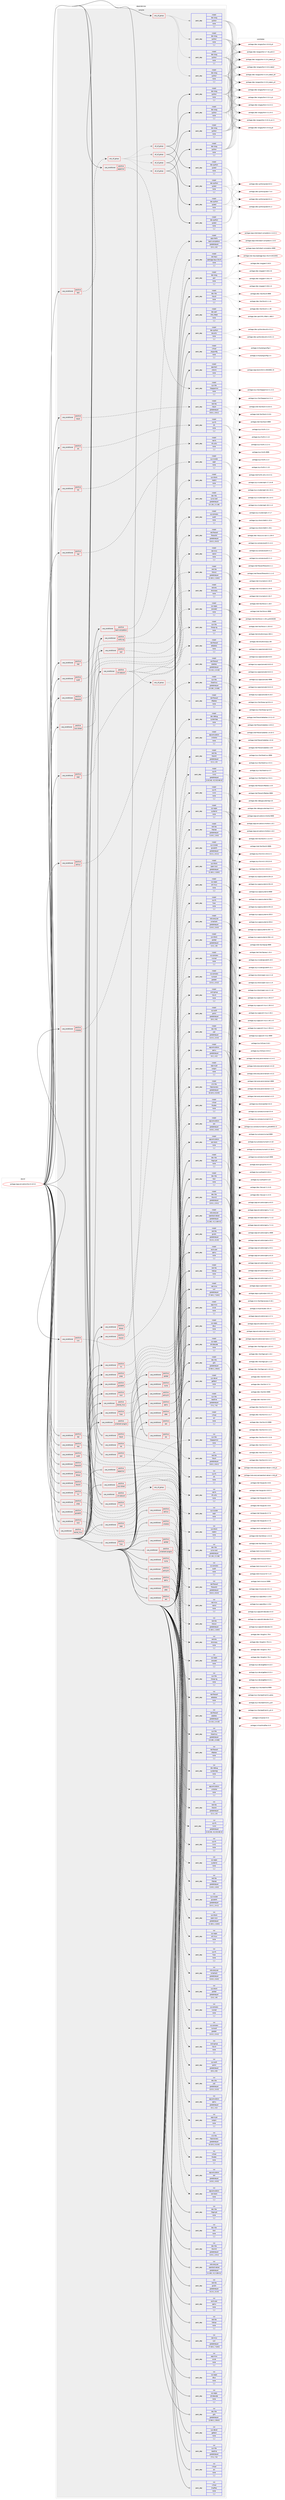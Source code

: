 digraph prolog {

# *************
# Graph options
# *************

newrank=true;
concentrate=true;
compound=true;
graph [rankdir=LR,fontname=Helvetica,fontsize=10,ranksep=1.5];#, ranksep=2.5, nodesep=0.2];
edge  [arrowhead=vee];
node  [fontname=Helvetica,fontsize=10];

# **********
# The ebuild
# **********

subgraph cluster_leftcol {
color=gray;
label=<<i>ebuild</i>>;
id [label="portage://app-emulation/libvirt-10.5.0", color=red, width=4, href="../app-emulation/libvirt-10.5.0.svg"];
}

# ****************
# The dependencies
# ****************

subgraph cluster_midcol {
color=gray;
label=<<i>dependencies</i>>;
subgraph cluster_compile {
fillcolor="#eeeeee";
style=filled;
label=<<i>compile</i>>;
subgraph any129 {
dependency24952 [label=<<TABLE BORDER="0" CELLBORDER="1" CELLSPACING="0" CELLPADDING="4"><TR><TD CELLPADDING="10">any_of_group</TD></TR></TABLE>>, shape=none, color=red];subgraph pack18212 {
dependency24953 [label=<<TABLE BORDER="0" CELLBORDER="1" CELLSPACING="0" CELLPADDING="4" WIDTH="220"><TR><TD ROWSPAN="6" CELLPADDING="30">pack_dep</TD></TR><TR><TD WIDTH="110">install</TD></TR><TR><TD>dev-lang</TD></TR><TR><TD>python</TD></TR><TR><TD>none</TD></TR><TR><TD>[,,]</TD></TR></TABLE>>, shape=none, color=blue];
}
dependency24952:e -> dependency24953:w [weight=20,style="dotted",arrowhead="oinv"];
subgraph pack18213 {
dependency24954 [label=<<TABLE BORDER="0" CELLBORDER="1" CELLSPACING="0" CELLPADDING="4" WIDTH="220"><TR><TD ROWSPAN="6" CELLPADDING="30">pack_dep</TD></TR><TR><TD WIDTH="110">install</TD></TR><TR><TD>dev-lang</TD></TR><TR><TD>python</TD></TR><TR><TD>none</TD></TR><TR><TD>[,,]</TD></TR></TABLE>>, shape=none, color=blue];
}
dependency24952:e -> dependency24954:w [weight=20,style="dotted",arrowhead="oinv"];
subgraph pack18214 {
dependency24955 [label=<<TABLE BORDER="0" CELLBORDER="1" CELLSPACING="0" CELLPADDING="4" WIDTH="220"><TR><TD ROWSPAN="6" CELLPADDING="30">pack_dep</TD></TR><TR><TD WIDTH="110">install</TD></TR><TR><TD>dev-lang</TD></TR><TR><TD>python</TD></TR><TR><TD>none</TD></TR><TR><TD>[,,]</TD></TR></TABLE>>, shape=none, color=blue];
}
dependency24952:e -> dependency24955:w [weight=20,style="dotted",arrowhead="oinv"];
subgraph pack18215 {
dependency24956 [label=<<TABLE BORDER="0" CELLBORDER="1" CELLSPACING="0" CELLPADDING="4" WIDTH="220"><TR><TD ROWSPAN="6" CELLPADDING="30">pack_dep</TD></TR><TR><TD WIDTH="110">install</TD></TR><TR><TD>dev-lang</TD></TR><TR><TD>python</TD></TR><TR><TD>none</TD></TR><TR><TD>[,,]</TD></TR></TABLE>>, shape=none, color=blue];
}
dependency24952:e -> dependency24956:w [weight=20,style="dotted",arrowhead="oinv"];
}
id:e -> dependency24952:w [weight=20,style="solid",arrowhead="vee"];
subgraph cond6572 {
dependency24957 [label=<<TABLE BORDER="0" CELLBORDER="1" CELLSPACING="0" CELLPADDING="4"><TR><TD ROWSPAN="3" CELLPADDING="10">use_conditional</TD></TR><TR><TD>positive</TD></TR><TR><TD>apparmor</TD></TR></TABLE>>, shape=none, color=red];
subgraph pack18216 {
dependency24958 [label=<<TABLE BORDER="0" CELLBORDER="1" CELLSPACING="0" CELLPADDING="4" WIDTH="220"><TR><TD ROWSPAN="6" CELLPADDING="30">pack_dep</TD></TR><TR><TD WIDTH="110">install</TD></TR><TR><TD>sys-libs</TD></TR><TR><TD>libapparmor</TD></TR><TR><TD>none</TD></TR><TR><TD>[,,]</TD></TR></TABLE>>, shape=none, color=blue];
}
dependency24957:e -> dependency24958:w [weight=20,style="dashed",arrowhead="vee"];
}
id:e -> dependency24957:w [weight=20,style="solid",arrowhead="vee"];
subgraph cond6573 {
dependency24959 [label=<<TABLE BORDER="0" CELLBORDER="1" CELLSPACING="0" CELLPADDING="4"><TR><TD ROWSPAN="3" CELLPADDING="10">use_conditional</TD></TR><TR><TD>positive</TD></TR><TR><TD>audit</TD></TR></TABLE>>, shape=none, color=red];
subgraph pack18217 {
dependency24960 [label=<<TABLE BORDER="0" CELLBORDER="1" CELLSPACING="0" CELLPADDING="4" WIDTH="220"><TR><TD ROWSPAN="6" CELLPADDING="30">pack_dep</TD></TR><TR><TD WIDTH="110">install</TD></TR><TR><TD>sys-process</TD></TR><TR><TD>audit</TD></TR><TR><TD>none</TD></TR><TR><TD>[,,]</TD></TR></TABLE>>, shape=none, color=blue];
}
dependency24959:e -> dependency24960:w [weight=20,style="dashed",arrowhead="vee"];
}
id:e -> dependency24959:w [weight=20,style="solid",arrowhead="vee"];
subgraph cond6574 {
dependency24961 [label=<<TABLE BORDER="0" CELLBORDER="1" CELLSPACING="0" CELLPADDING="4"><TR><TD ROWSPAN="3" CELLPADDING="10">use_conditional</TD></TR><TR><TD>positive</TD></TR><TR><TD>bash-completion</TD></TR></TABLE>>, shape=none, color=red];
subgraph pack18218 {
dependency24962 [label=<<TABLE BORDER="0" CELLBORDER="1" CELLSPACING="0" CELLPADDING="4" WIDTH="220"><TR><TD ROWSPAN="6" CELLPADDING="30">pack_dep</TD></TR><TR><TD WIDTH="110">install</TD></TR><TR><TD>app-shells</TD></TR><TR><TD>bash-completion</TD></TR><TR><TD>greaterequal</TD></TR><TR><TD>[2.0,,,2.0]</TD></TR></TABLE>>, shape=none, color=blue];
}
dependency24961:e -> dependency24962:w [weight=20,style="dashed",arrowhead="vee"];
}
id:e -> dependency24961:w [weight=20,style="solid",arrowhead="vee"];
subgraph cond6575 {
dependency24963 [label=<<TABLE BORDER="0" CELLBORDER="1" CELLSPACING="0" CELLPADDING="4"><TR><TD ROWSPAN="3" CELLPADDING="10">use_conditional</TD></TR><TR><TD>positive</TD></TR><TR><TD>caps</TD></TR></TABLE>>, shape=none, color=red];
subgraph pack18219 {
dependency24964 [label=<<TABLE BORDER="0" CELLBORDER="1" CELLSPACING="0" CELLPADDING="4" WIDTH="220"><TR><TD ROWSPAN="6" CELLPADDING="30">pack_dep</TD></TR><TR><TD WIDTH="110">install</TD></TR><TR><TD>sys-libs</TD></TR><TR><TD>libcap-ng</TD></TR><TR><TD>none</TD></TR><TR><TD>[,,]</TD></TR></TABLE>>, shape=none, color=blue];
}
dependency24963:e -> dependency24964:w [weight=20,style="dashed",arrowhead="vee"];
}
id:e -> dependency24963:w [weight=20,style="solid",arrowhead="vee"];
subgraph cond6576 {
dependency24965 [label=<<TABLE BORDER="0" CELLBORDER="1" CELLSPACING="0" CELLPADDING="4"><TR><TD ROWSPAN="3" CELLPADDING="10">use_conditional</TD></TR><TR><TD>positive</TD></TR><TR><TD>dtrace</TD></TR></TABLE>>, shape=none, color=red];
subgraph pack18220 {
dependency24966 [label=<<TABLE BORDER="0" CELLBORDER="1" CELLSPACING="0" CELLPADDING="4" WIDTH="220"><TR><TD ROWSPAN="6" CELLPADDING="30">pack_dep</TD></TR><TR><TD WIDTH="110">install</TD></TR><TR><TD>dev-debug</TD></TR><TR><TD>systemtap</TD></TR><TR><TD>none</TD></TR><TR><TD>[,,]</TD></TR></TABLE>>, shape=none, color=blue];
}
dependency24965:e -> dependency24966:w [weight=20,style="dashed",arrowhead="vee"];
}
id:e -> dependency24965:w [weight=20,style="solid",arrowhead="vee"];
subgraph cond6577 {
dependency24967 [label=<<TABLE BORDER="0" CELLBORDER="1" CELLSPACING="0" CELLPADDING="4"><TR><TD ROWSPAN="3" CELLPADDING="10">use_conditional</TD></TR><TR><TD>positive</TD></TR><TR><TD>firewalld</TD></TR></TABLE>>, shape=none, color=red];
subgraph pack18221 {
dependency24968 [label=<<TABLE BORDER="0" CELLBORDER="1" CELLSPACING="0" CELLPADDING="4" WIDTH="220"><TR><TD ROWSPAN="6" CELLPADDING="30">pack_dep</TD></TR><TR><TD WIDTH="110">install</TD></TR><TR><TD>net-firewall</TD></TR><TR><TD>firewalld</TD></TR><TR><TD>greaterequal</TD></TR><TR><TD>[0.6.3,,,0.6.3]</TD></TR></TABLE>>, shape=none, color=blue];
}
dependency24967:e -> dependency24968:w [weight=20,style="dashed",arrowhead="vee"];
}
id:e -> dependency24967:w [weight=20,style="solid",arrowhead="vee"];
subgraph cond6578 {
dependency24969 [label=<<TABLE BORDER="0" CELLBORDER="1" CELLSPACING="0" CELLPADDING="4"><TR><TD ROWSPAN="3" CELLPADDING="10">use_conditional</TD></TR><TR><TD>positive</TD></TR><TR><TD>fuse</TD></TR></TABLE>>, shape=none, color=red];
subgraph pack18222 {
dependency24970 [label=<<TABLE BORDER="0" CELLBORDER="1" CELLSPACING="0" CELLPADDING="4" WIDTH="220"><TR><TD ROWSPAN="6" CELLPADDING="30">pack_dep</TD></TR><TR><TD WIDTH="110">install</TD></TR><TR><TD>sys-fs</TD></TR><TR><TD>fuse</TD></TR><TR><TD>none</TD></TR><TR><TD>[,,]</TD></TR></TABLE>>, shape=none, color=blue];
}
dependency24969:e -> dependency24970:w [weight=20,style="dashed",arrowhead="vee"];
}
id:e -> dependency24969:w [weight=20,style="solid",arrowhead="vee"];
subgraph cond6579 {
dependency24971 [label=<<TABLE BORDER="0" CELLBORDER="1" CELLSPACING="0" CELLPADDING="4"><TR><TD ROWSPAN="3" CELLPADDING="10">use_conditional</TD></TR><TR><TD>positive</TD></TR><TR><TD>glusterfs</TD></TR></TABLE>>, shape=none, color=red];
subgraph pack18223 {
dependency24972 [label=<<TABLE BORDER="0" CELLBORDER="1" CELLSPACING="0" CELLPADDING="4" WIDTH="220"><TR><TD ROWSPAN="6" CELLPADDING="30">pack_dep</TD></TR><TR><TD WIDTH="110">install</TD></TR><TR><TD>sys-cluster</TD></TR><TR><TD>glusterfs</TD></TR><TR><TD>greaterequal</TD></TR><TR><TD>[3.4.1,,,3.4.1]</TD></TR></TABLE>>, shape=none, color=blue];
}
dependency24971:e -> dependency24972:w [weight=20,style="dashed",arrowhead="vee"];
}
id:e -> dependency24971:w [weight=20,style="solid",arrowhead="vee"];
subgraph cond6580 {
dependency24973 [label=<<TABLE BORDER="0" CELLBORDER="1" CELLSPACING="0" CELLPADDING="4"><TR><TD ROWSPAN="3" CELLPADDING="10">use_conditional</TD></TR><TR><TD>positive</TD></TR><TR><TD>iscsi</TD></TR></TABLE>>, shape=none, color=red];
subgraph pack18224 {
dependency24974 [label=<<TABLE BORDER="0" CELLBORDER="1" CELLSPACING="0" CELLPADDING="4" WIDTH="220"><TR><TD ROWSPAN="6" CELLPADDING="30">pack_dep</TD></TR><TR><TD WIDTH="110">install</TD></TR><TR><TD>sys-block</TD></TR><TR><TD>open-iscsi</TD></TR><TR><TD>greaterequal</TD></TR><TR><TD>[1.18.0,,,1.18.0]</TD></TR></TABLE>>, shape=none, color=blue];
}
dependency24973:e -> dependency24974:w [weight=20,style="dashed",arrowhead="vee"];
}
id:e -> dependency24973:w [weight=20,style="solid",arrowhead="vee"];
subgraph cond6581 {
dependency24975 [label=<<TABLE BORDER="0" CELLBORDER="1" CELLSPACING="0" CELLPADDING="4"><TR><TD ROWSPAN="3" CELLPADDING="10">use_conditional</TD></TR><TR><TD>positive</TD></TR><TR><TD>iscsi-direct</TD></TR></TABLE>>, shape=none, color=red];
subgraph pack18225 {
dependency24976 [label=<<TABLE BORDER="0" CELLBORDER="1" CELLSPACING="0" CELLPADDING="4" WIDTH="220"><TR><TD ROWSPAN="6" CELLPADDING="30">pack_dep</TD></TR><TR><TD WIDTH="110">install</TD></TR><TR><TD>net-libs</TD></TR><TR><TD>libiscsi</TD></TR><TR><TD>greaterequal</TD></TR><TR><TD>[1.18.0,,,1.18.0]</TD></TR></TABLE>>, shape=none, color=blue];
}
dependency24975:e -> dependency24976:w [weight=20,style="dashed",arrowhead="vee"];
}
id:e -> dependency24975:w [weight=20,style="solid",arrowhead="vee"];
subgraph cond6582 {
dependency24977 [label=<<TABLE BORDER="0" CELLBORDER="1" CELLSPACING="0" CELLPADDING="4"><TR><TD ROWSPAN="3" CELLPADDING="10">use_conditional</TD></TR><TR><TD>positive</TD></TR><TR><TD>kernel_linux</TD></TR></TABLE>>, shape=none, color=red];
subgraph pack18226 {
dependency24978 [label=<<TABLE BORDER="0" CELLBORDER="1" CELLSPACING="0" CELLPADDING="4" WIDTH="220"><TR><TD ROWSPAN="6" CELLPADDING="30">pack_dep</TD></TR><TR><TD WIDTH="110">install</TD></TR><TR><TD>sys-apps</TD></TR><TR><TD>util-linux</TD></TR><TR><TD>none</TD></TR><TR><TD>[,,]</TD></TR></TABLE>>, shape=none, color=blue];
}
dependency24977:e -> dependency24978:w [weight=20,style="dashed",arrowhead="vee"];
}
id:e -> dependency24977:w [weight=20,style="solid",arrowhead="vee"];
subgraph cond6583 {
dependency24979 [label=<<TABLE BORDER="0" CELLBORDER="1" CELLSPACING="0" CELLPADDING="4"><TR><TD ROWSPAN="3" CELLPADDING="10">use_conditional</TD></TR><TR><TD>positive</TD></TR><TR><TD>libssh</TD></TR></TABLE>>, shape=none, color=red];
subgraph pack18227 {
dependency24980 [label=<<TABLE BORDER="0" CELLBORDER="1" CELLSPACING="0" CELLPADDING="4" WIDTH="220"><TR><TD ROWSPAN="6" CELLPADDING="30">pack_dep</TD></TR><TR><TD WIDTH="110">install</TD></TR><TR><TD>net-libs</TD></TR><TR><TD>libssh</TD></TR><TR><TD>greaterequal</TD></TR><TR><TD>[0.8.1,,,0.8.1]</TD></TR></TABLE>>, shape=none, color=blue];
}
dependency24979:e -> dependency24980:w [weight=20,style="dashed",arrowhead="vee"];
}
id:e -> dependency24979:w [weight=20,style="solid",arrowhead="vee"];
subgraph cond6584 {
dependency24981 [label=<<TABLE BORDER="0" CELLBORDER="1" CELLSPACING="0" CELLPADDING="4"><TR><TD ROWSPAN="3" CELLPADDING="10">use_conditional</TD></TR><TR><TD>positive</TD></TR><TR><TD>libssh2</TD></TR></TABLE>>, shape=none, color=red];
subgraph pack18228 {
dependency24982 [label=<<TABLE BORDER="0" CELLBORDER="1" CELLSPACING="0" CELLPADDING="4" WIDTH="220"><TR><TD ROWSPAN="6" CELLPADDING="30">pack_dep</TD></TR><TR><TD WIDTH="110">install</TD></TR><TR><TD>net-libs</TD></TR><TR><TD>libssh2</TD></TR><TR><TD>greaterequal</TD></TR><TR><TD>[1.3,,,1.3]</TD></TR></TABLE>>, shape=none, color=blue];
}
dependency24981:e -> dependency24982:w [weight=20,style="dashed",arrowhead="vee"];
}
id:e -> dependency24981:w [weight=20,style="solid",arrowhead="vee"];
subgraph cond6585 {
dependency24983 [label=<<TABLE BORDER="0" CELLBORDER="1" CELLSPACING="0" CELLPADDING="4"><TR><TD ROWSPAN="3" CELLPADDING="10">use_conditional</TD></TR><TR><TD>positive</TD></TR><TR><TD>lvm</TD></TR></TABLE>>, shape=none, color=red];
subgraph pack18229 {
dependency24984 [label=<<TABLE BORDER="0" CELLBORDER="1" CELLSPACING="0" CELLPADDING="4" WIDTH="220"><TR><TD ROWSPAN="6" CELLPADDING="30">pack_dep</TD></TR><TR><TD WIDTH="110">install</TD></TR><TR><TD>sys-fs</TD></TR><TR><TD>lvm2</TD></TR><TR><TD>greaterequal</TD></TR><TR><TD>[2.02.48,,-r2,2.02.48-r2]</TD></TR></TABLE>>, shape=none, color=blue];
}
dependency24983:e -> dependency24984:w [weight=20,style="dashed",arrowhead="vee"];
}
id:e -> dependency24983:w [weight=20,style="solid",arrowhead="vee"];
subgraph cond6586 {
dependency24985 [label=<<TABLE BORDER="0" CELLBORDER="1" CELLSPACING="0" CELLPADDING="4"><TR><TD ROWSPAN="3" CELLPADDING="10">use_conditional</TD></TR><TR><TD>positive</TD></TR><TR><TD>lxc</TD></TR></TABLE>>, shape=none, color=red];
subgraph pack18230 {
dependency24986 [label=<<TABLE BORDER="0" CELLBORDER="1" CELLSPACING="0" CELLPADDING="4" WIDTH="220"><TR><TD ROWSPAN="6" CELLPADDING="30">pack_dep</TD></TR><TR><TD WIDTH="110">install</TD></TR><TR><TD>sys-apps</TD></TR><TR><TD>systemd</TD></TR><TR><TD>none</TD></TR><TR><TD>[,,]</TD></TR></TABLE>>, shape=none, color=blue];
}
dependency24985:e -> dependency24986:w [weight=20,style="dashed",arrowhead="vee"];
}
id:e -> dependency24985:w [weight=20,style="solid",arrowhead="vee"];
subgraph cond6587 {
dependency24987 [label=<<TABLE BORDER="0" CELLBORDER="1" CELLSPACING="0" CELLPADDING="4"><TR><TD ROWSPAN="3" CELLPADDING="10">use_conditional</TD></TR><TR><TD>positive</TD></TR><TR><TD>nbd</TD></TR></TABLE>>, shape=none, color=red];
subgraph pack18231 {
dependency24988 [label=<<TABLE BORDER="0" CELLBORDER="1" CELLSPACING="0" CELLPADDING="4" WIDTH="220"><TR><TD ROWSPAN="6" CELLPADDING="30">pack_dep</TD></TR><TR><TD WIDTH="110">install</TD></TR><TR><TD>sys-block</TD></TR><TR><TD>nbdkit</TD></TR><TR><TD>none</TD></TR><TR><TD>[,,]</TD></TR></TABLE>>, shape=none, color=blue];
}
dependency24987:e -> dependency24988:w [weight=20,style="dashed",arrowhead="vee"];
}
id:e -> dependency24987:w [weight=20,style="solid",arrowhead="vee"];
subgraph cond6588 {
dependency24989 [label=<<TABLE BORDER="0" CELLBORDER="1" CELLSPACING="0" CELLPADDING="4"><TR><TD ROWSPAN="3" CELLPADDING="10">use_conditional</TD></TR><TR><TD>positive</TD></TR><TR><TD>nfs</TD></TR></TABLE>>, shape=none, color=red];
subgraph pack18232 {
dependency24990 [label=<<TABLE BORDER="0" CELLBORDER="1" CELLSPACING="0" CELLPADDING="4" WIDTH="220"><TR><TD ROWSPAN="6" CELLPADDING="30">pack_dep</TD></TR><TR><TD WIDTH="110">install</TD></TR><TR><TD>net-fs</TD></TR><TR><TD>nfs-utils</TD></TR><TR><TD>none</TD></TR><TR><TD>[,,]</TD></TR></TABLE>>, shape=none, color=blue];
}
dependency24989:e -> dependency24990:w [weight=20,style="dashed",arrowhead="vee"];
}
id:e -> dependency24989:w [weight=20,style="solid",arrowhead="vee"];
subgraph cond6589 {
dependency24991 [label=<<TABLE BORDER="0" CELLBORDER="1" CELLSPACING="0" CELLPADDING="4"><TR><TD ROWSPAN="3" CELLPADDING="10">use_conditional</TD></TR><TR><TD>positive</TD></TR><TR><TD>numa</TD></TR></TABLE>>, shape=none, color=red];
subgraph pack18233 {
dependency24992 [label=<<TABLE BORDER="0" CELLBORDER="1" CELLSPACING="0" CELLPADDING="4" WIDTH="220"><TR><TD ROWSPAN="6" CELLPADDING="30">pack_dep</TD></TR><TR><TD WIDTH="110">install</TD></TR><TR><TD>sys-process</TD></TR><TR><TD>numactl</TD></TR><TR><TD>greater</TD></TR><TR><TD>[2.0.2,,,2.0.2]</TD></TR></TABLE>>, shape=none, color=blue];
}
dependency24991:e -> dependency24992:w [weight=20,style="dashed",arrowhead="vee"];
subgraph pack18234 {
dependency24993 [label=<<TABLE BORDER="0" CELLBORDER="1" CELLSPACING="0" CELLPADDING="4" WIDTH="220"><TR><TD ROWSPAN="6" CELLPADDING="30">pack_dep</TD></TR><TR><TD WIDTH="110">install</TD></TR><TR><TD>sys-process</TD></TR><TR><TD>numad</TD></TR><TR><TD>none</TD></TR><TR><TD>[,,]</TD></TR></TABLE>>, shape=none, color=blue];
}
dependency24991:e -> dependency24993:w [weight=20,style="dashed",arrowhead="vee"];
}
id:e -> dependency24991:w [weight=20,style="solid",arrowhead="vee"];
subgraph cond6590 {
dependency24994 [label=<<TABLE BORDER="0" CELLBORDER="1" CELLSPACING="0" CELLPADDING="4"><TR><TD ROWSPAN="3" CELLPADDING="10">use_conditional</TD></TR><TR><TD>positive</TD></TR><TR><TD>parted</TD></TR></TABLE>>, shape=none, color=red];
subgraph pack18235 {
dependency24995 [label=<<TABLE BORDER="0" CELLBORDER="1" CELLSPACING="0" CELLPADDING="4" WIDTH="220"><TR><TD ROWSPAN="6" CELLPADDING="30">pack_dep</TD></TR><TR><TD WIDTH="110">install</TD></TR><TR><TD>sys-block</TD></TR><TR><TD>parted</TD></TR><TR><TD>greaterequal</TD></TR><TR><TD>[1.8,,,1.8]</TD></TR></TABLE>>, shape=none, color=blue];
}
dependency24994:e -> dependency24995:w [weight=20,style="dashed",arrowhead="vee"];
subgraph pack18236 {
dependency24996 [label=<<TABLE BORDER="0" CELLBORDER="1" CELLSPACING="0" CELLPADDING="4" WIDTH="220"><TR><TD ROWSPAN="6" CELLPADDING="30">pack_dep</TD></TR><TR><TD WIDTH="110">install</TD></TR><TR><TD>sys-fs</TD></TR><TR><TD>lvm2</TD></TR><TR><TD>none</TD></TR><TR><TD>[,,]</TD></TR></TABLE>>, shape=none, color=blue];
}
dependency24994:e -> dependency24996:w [weight=20,style="dashed",arrowhead="vee"];
}
id:e -> dependency24994:w [weight=20,style="solid",arrowhead="vee"];
subgraph cond6591 {
dependency24997 [label=<<TABLE BORDER="0" CELLBORDER="1" CELLSPACING="0" CELLPADDING="4"><TR><TD ROWSPAN="3" CELLPADDING="10">use_conditional</TD></TR><TR><TD>positive</TD></TR><TR><TD>pcap</TD></TR></TABLE>>, shape=none, color=red];
subgraph pack18237 {
dependency24998 [label=<<TABLE BORDER="0" CELLBORDER="1" CELLSPACING="0" CELLPADDING="4" WIDTH="220"><TR><TD ROWSPAN="6" CELLPADDING="30">pack_dep</TD></TR><TR><TD WIDTH="110">install</TD></TR><TR><TD>net-libs</TD></TR><TR><TD>libpcap</TD></TR><TR><TD>greaterequal</TD></TR><TR><TD>[1.8.0,,,1.8.0]</TD></TR></TABLE>>, shape=none, color=blue];
}
dependency24997:e -> dependency24998:w [weight=20,style="dashed",arrowhead="vee"];
}
id:e -> dependency24997:w [weight=20,style="solid",arrowhead="vee"];
subgraph cond6592 {
dependency24999 [label=<<TABLE BORDER="0" CELLBORDER="1" CELLSPACING="0" CELLPADDING="4"><TR><TD ROWSPAN="3" CELLPADDING="10">use_conditional</TD></TR><TR><TD>positive</TD></TR><TR><TD>policykit</TD></TR></TABLE>>, shape=none, color=red];
subgraph pack18238 {
dependency25000 [label=<<TABLE BORDER="0" CELLBORDER="1" CELLSPACING="0" CELLPADDING="4" WIDTH="220"><TR><TD ROWSPAN="6" CELLPADDING="30">pack_dep</TD></TR><TR><TD WIDTH="110">install</TD></TR><TR><TD>acct-group</TD></TR><TR><TD>libvirt</TD></TR><TR><TD>none</TD></TR><TR><TD>[,,]</TD></TR></TABLE>>, shape=none, color=blue];
}
dependency24999:e -> dependency25000:w [weight=20,style="dashed",arrowhead="vee"];
subgraph pack18239 {
dependency25001 [label=<<TABLE BORDER="0" CELLBORDER="1" CELLSPACING="0" CELLPADDING="4" WIDTH="220"><TR><TD ROWSPAN="6" CELLPADDING="30">pack_dep</TD></TR><TR><TD WIDTH="110">install</TD></TR><TR><TD>sys-auth</TD></TR><TR><TD>polkit</TD></TR><TR><TD>greaterequal</TD></TR><TR><TD>[0.9,,,0.9]</TD></TR></TABLE>>, shape=none, color=blue];
}
dependency24999:e -> dependency25001:w [weight=20,style="dashed",arrowhead="vee"];
}
id:e -> dependency24999:w [weight=20,style="solid",arrowhead="vee"];
subgraph cond6593 {
dependency25002 [label=<<TABLE BORDER="0" CELLBORDER="1" CELLSPACING="0" CELLPADDING="4"><TR><TD ROWSPAN="3" CELLPADDING="10">use_conditional</TD></TR><TR><TD>positive</TD></TR><TR><TD>qemu</TD></TR></TABLE>>, shape=none, color=red];
subgraph pack18240 {
dependency25003 [label=<<TABLE BORDER="0" CELLBORDER="1" CELLSPACING="0" CELLPADDING="4" WIDTH="220"><TR><TD ROWSPAN="6" CELLPADDING="30">pack_dep</TD></TR><TR><TD WIDTH="110">install</TD></TR><TR><TD>app-emulation</TD></TR><TR><TD>qemu</TD></TR><TR><TD>greaterequal</TD></TR><TR><TD>[4.2,,,4.2]</TD></TR></TABLE>>, shape=none, color=blue];
}
dependency25002:e -> dependency25003:w [weight=20,style="dashed",arrowhead="vee"];
subgraph pack18241 {
dependency25004 [label=<<TABLE BORDER="0" CELLBORDER="1" CELLSPACING="0" CELLPADDING="4" WIDTH="220"><TR><TD ROWSPAN="6" CELLPADDING="30">pack_dep</TD></TR><TR><TD WIDTH="110">install</TD></TR><TR><TD>app-crypt</TD></TR><TR><TD>swtpm</TD></TR><TR><TD>none</TD></TR><TR><TD>[,,]</TD></TR></TABLE>>, shape=none, color=blue];
}
dependency25002:e -> dependency25004:w [weight=20,style="dashed",arrowhead="vee"];
subgraph pack18242 {
dependency25005 [label=<<TABLE BORDER="0" CELLBORDER="1" CELLSPACING="0" CELLPADDING="4" WIDTH="220"><TR><TD ROWSPAN="6" CELLPADDING="30">pack_dep</TD></TR><TR><TD WIDTH="110">install</TD></TR><TR><TD>dev-libs</TD></TR><TR><TD>yajl</TD></TR><TR><TD>greaterequal</TD></TR><TR><TD>[2.0.3,,,2.0.3]</TD></TR></TABLE>>, shape=none, color=blue];
}
dependency25002:e -> dependency25005:w [weight=20,style="dashed",arrowhead="vee"];
}
id:e -> dependency25002:w [weight=20,style="solid",arrowhead="vee"];
subgraph cond6594 {
dependency25006 [label=<<TABLE BORDER="0" CELLBORDER="1" CELLSPACING="0" CELLPADDING="4"><TR><TD ROWSPAN="3" CELLPADDING="10">use_conditional</TD></TR><TR><TD>positive</TD></TR><TR><TD>rbd</TD></TR></TABLE>>, shape=none, color=red];
subgraph pack18243 {
dependency25007 [label=<<TABLE BORDER="0" CELLBORDER="1" CELLSPACING="0" CELLPADDING="4" WIDTH="220"><TR><TD ROWSPAN="6" CELLPADDING="30">pack_dep</TD></TR><TR><TD WIDTH="110">install</TD></TR><TR><TD>sys-cluster</TD></TR><TR><TD>ceph</TD></TR><TR><TD>none</TD></TR><TR><TD>[,,]</TD></TR></TABLE>>, shape=none, color=blue];
}
dependency25006:e -> dependency25007:w [weight=20,style="dashed",arrowhead="vee"];
}
id:e -> dependency25006:w [weight=20,style="solid",arrowhead="vee"];
subgraph cond6595 {
dependency25008 [label=<<TABLE BORDER="0" CELLBORDER="1" CELLSPACING="0" CELLPADDING="4"><TR><TD ROWSPAN="3" CELLPADDING="10">use_conditional</TD></TR><TR><TD>positive</TD></TR><TR><TD>sasl</TD></TR></TABLE>>, shape=none, color=red];
subgraph pack18244 {
dependency25009 [label=<<TABLE BORDER="0" CELLBORDER="1" CELLSPACING="0" CELLPADDING="4" WIDTH="220"><TR><TD ROWSPAN="6" CELLPADDING="30">pack_dep</TD></TR><TR><TD WIDTH="110">install</TD></TR><TR><TD>dev-libs</TD></TR><TR><TD>cyrus-sasl</TD></TR><TR><TD>greaterequal</TD></TR><TR><TD>[2.1.26,,,2.1.26]</TD></TR></TABLE>>, shape=none, color=blue];
}
dependency25008:e -> dependency25009:w [weight=20,style="dashed",arrowhead="vee"];
}
id:e -> dependency25008:w [weight=20,style="solid",arrowhead="vee"];
subgraph cond6596 {
dependency25010 [label=<<TABLE BORDER="0" CELLBORDER="1" CELLSPACING="0" CELLPADDING="4"><TR><TD ROWSPAN="3" CELLPADDING="10">use_conditional</TD></TR><TR><TD>positive</TD></TR><TR><TD>selinux</TD></TR></TABLE>>, shape=none, color=red];
subgraph pack18245 {
dependency25011 [label=<<TABLE BORDER="0" CELLBORDER="1" CELLSPACING="0" CELLPADDING="4" WIDTH="220"><TR><TD ROWSPAN="6" CELLPADDING="30">pack_dep</TD></TR><TR><TD WIDTH="110">install</TD></TR><TR><TD>sys-libs</TD></TR><TR><TD>libselinux</TD></TR><TR><TD>greaterequal</TD></TR><TR><TD>[2.0.85,,,2.0.85]</TD></TR></TABLE>>, shape=none, color=blue];
}
dependency25010:e -> dependency25011:w [weight=20,style="dashed",arrowhead="vee"];
}
id:e -> dependency25010:w [weight=20,style="solid",arrowhead="vee"];
subgraph cond6597 {
dependency25012 [label=<<TABLE BORDER="0" CELLBORDER="1" CELLSPACING="0" CELLPADDING="4"><TR><TD ROWSPAN="3" CELLPADDING="10">use_conditional</TD></TR><TR><TD>positive</TD></TR><TR><TD>test</TD></TR></TABLE>>, shape=none, color=red];
subgraph any130 {
dependency25013 [label=<<TABLE BORDER="0" CELLBORDER="1" CELLSPACING="0" CELLPADDING="4"><TR><TD CELLPADDING="10">any_of_group</TD></TR></TABLE>>, shape=none, color=red];subgraph all42 {
dependency25014 [label=<<TABLE BORDER="0" CELLBORDER="1" CELLSPACING="0" CELLPADDING="4"><TR><TD CELLPADDING="10">all_of_group</TD></TR></TABLE>>, shape=none, color=red];subgraph pack18246 {
dependency25015 [label=<<TABLE BORDER="0" CELLBORDER="1" CELLSPACING="0" CELLPADDING="4" WIDTH="220"><TR><TD ROWSPAN="6" CELLPADDING="30">pack_dep</TD></TR><TR><TD WIDTH="110">install</TD></TR><TR><TD>dev-lang</TD></TR><TR><TD>python</TD></TR><TR><TD>none</TD></TR><TR><TD>[,,]</TD></TR></TABLE>>, shape=none, color=blue];
}
dependency25014:e -> dependency25015:w [weight=20,style="solid",arrowhead="inv"];
subgraph pack18247 {
dependency25016 [label=<<TABLE BORDER="0" CELLBORDER="1" CELLSPACING="0" CELLPADDING="4" WIDTH="220"><TR><TD ROWSPAN="6" CELLPADDING="30">pack_dep</TD></TR><TR><TD WIDTH="110">install</TD></TR><TR><TD>dev-python</TD></TR><TR><TD>pytest</TD></TR><TR><TD>none</TD></TR><TR><TD>[,,]</TD></TR></TABLE>>, shape=none, color=blue];
}
dependency25014:e -> dependency25016:w [weight=20,style="solid",arrowhead="inv"];
}
dependency25013:e -> dependency25014:w [weight=20,style="dotted",arrowhead="oinv"];
subgraph all43 {
dependency25017 [label=<<TABLE BORDER="0" CELLBORDER="1" CELLSPACING="0" CELLPADDING="4"><TR><TD CELLPADDING="10">all_of_group</TD></TR></TABLE>>, shape=none, color=red];subgraph pack18248 {
dependency25018 [label=<<TABLE BORDER="0" CELLBORDER="1" CELLSPACING="0" CELLPADDING="4" WIDTH="220"><TR><TD ROWSPAN="6" CELLPADDING="30">pack_dep</TD></TR><TR><TD WIDTH="110">install</TD></TR><TR><TD>dev-lang</TD></TR><TR><TD>python</TD></TR><TR><TD>none</TD></TR><TR><TD>[,,]</TD></TR></TABLE>>, shape=none, color=blue];
}
dependency25017:e -> dependency25018:w [weight=20,style="solid",arrowhead="inv"];
subgraph pack18249 {
dependency25019 [label=<<TABLE BORDER="0" CELLBORDER="1" CELLSPACING="0" CELLPADDING="4" WIDTH="220"><TR><TD ROWSPAN="6" CELLPADDING="30">pack_dep</TD></TR><TR><TD WIDTH="110">install</TD></TR><TR><TD>dev-python</TD></TR><TR><TD>pytest</TD></TR><TR><TD>none</TD></TR><TR><TD>[,,]</TD></TR></TABLE>>, shape=none, color=blue];
}
dependency25017:e -> dependency25019:w [weight=20,style="solid",arrowhead="inv"];
}
dependency25013:e -> dependency25017:w [weight=20,style="dotted",arrowhead="oinv"];
subgraph all44 {
dependency25020 [label=<<TABLE BORDER="0" CELLBORDER="1" CELLSPACING="0" CELLPADDING="4"><TR><TD CELLPADDING="10">all_of_group</TD></TR></TABLE>>, shape=none, color=red];subgraph pack18250 {
dependency25021 [label=<<TABLE BORDER="0" CELLBORDER="1" CELLSPACING="0" CELLPADDING="4" WIDTH="220"><TR><TD ROWSPAN="6" CELLPADDING="30">pack_dep</TD></TR><TR><TD WIDTH="110">install</TD></TR><TR><TD>dev-lang</TD></TR><TR><TD>python</TD></TR><TR><TD>none</TD></TR><TR><TD>[,,]</TD></TR></TABLE>>, shape=none, color=blue];
}
dependency25020:e -> dependency25021:w [weight=20,style="solid",arrowhead="inv"];
subgraph pack18251 {
dependency25022 [label=<<TABLE BORDER="0" CELLBORDER="1" CELLSPACING="0" CELLPADDING="4" WIDTH="220"><TR><TD ROWSPAN="6" CELLPADDING="30">pack_dep</TD></TR><TR><TD WIDTH="110">install</TD></TR><TR><TD>dev-python</TD></TR><TR><TD>pytest</TD></TR><TR><TD>none</TD></TR><TR><TD>[,,]</TD></TR></TABLE>>, shape=none, color=blue];
}
dependency25020:e -> dependency25022:w [weight=20,style="solid",arrowhead="inv"];
}
dependency25013:e -> dependency25020:w [weight=20,style="dotted",arrowhead="oinv"];
subgraph all45 {
dependency25023 [label=<<TABLE BORDER="0" CELLBORDER="1" CELLSPACING="0" CELLPADDING="4"><TR><TD CELLPADDING="10">all_of_group</TD></TR></TABLE>>, shape=none, color=red];subgraph pack18252 {
dependency25024 [label=<<TABLE BORDER="0" CELLBORDER="1" CELLSPACING="0" CELLPADDING="4" WIDTH="220"><TR><TD ROWSPAN="6" CELLPADDING="30">pack_dep</TD></TR><TR><TD WIDTH="110">install</TD></TR><TR><TD>dev-lang</TD></TR><TR><TD>python</TD></TR><TR><TD>none</TD></TR><TR><TD>[,,]</TD></TR></TABLE>>, shape=none, color=blue];
}
dependency25023:e -> dependency25024:w [weight=20,style="solid",arrowhead="inv"];
subgraph pack18253 {
dependency25025 [label=<<TABLE BORDER="0" CELLBORDER="1" CELLSPACING="0" CELLPADDING="4" WIDTH="220"><TR><TD ROWSPAN="6" CELLPADDING="30">pack_dep</TD></TR><TR><TD WIDTH="110">install</TD></TR><TR><TD>dev-python</TD></TR><TR><TD>pytest</TD></TR><TR><TD>none</TD></TR><TR><TD>[,,]</TD></TR></TABLE>>, shape=none, color=blue];
}
dependency25023:e -> dependency25025:w [weight=20,style="solid",arrowhead="inv"];
}
dependency25013:e -> dependency25023:w [weight=20,style="dotted",arrowhead="oinv"];
}
dependency25012:e -> dependency25013:w [weight=20,style="dashed",arrowhead="vee"];
}
id:e -> dependency25012:w [weight=20,style="solid",arrowhead="vee"];
subgraph cond6598 {
dependency25026 [label=<<TABLE BORDER="0" CELLBORDER="1" CELLSPACING="0" CELLPADDING="4"><TR><TD ROWSPAN="3" CELLPADDING="10">use_conditional</TD></TR><TR><TD>positive</TD></TR><TR><TD>udev</TD></TR></TABLE>>, shape=none, color=red];
subgraph pack18254 {
dependency25027 [label=<<TABLE BORDER="0" CELLBORDER="1" CELLSPACING="0" CELLPADDING="4" WIDTH="220"><TR><TD ROWSPAN="6" CELLPADDING="30">pack_dep</TD></TR><TR><TD WIDTH="110">install</TD></TR><TR><TD>virtual</TD></TR><TR><TD>libudev</TD></TR><TR><TD>none</TD></TR><TR><TD>[,,]</TD></TR></TABLE>>, shape=none, color=blue];
}
dependency25026:e -> dependency25027:w [weight=20,style="dashed",arrowhead="vee"];
subgraph pack18255 {
dependency25028 [label=<<TABLE BORDER="0" CELLBORDER="1" CELLSPACING="0" CELLPADDING="4" WIDTH="220"><TR><TD ROWSPAN="6" CELLPADDING="30">pack_dep</TD></TR><TR><TD WIDTH="110">install</TD></TR><TR><TD>x11-libs</TD></TR><TR><TD>libpciaccess</TD></TR><TR><TD>greaterequal</TD></TR><TR><TD>[0.10.9,,,0.10.9]</TD></TR></TABLE>>, shape=none, color=blue];
}
dependency25026:e -> dependency25028:w [weight=20,style="dashed",arrowhead="vee"];
}
id:e -> dependency25026:w [weight=20,style="solid",arrowhead="vee"];
subgraph cond6599 {
dependency25029 [label=<<TABLE BORDER="0" CELLBORDER="1" CELLSPACING="0" CELLPADDING="4"><TR><TD ROWSPAN="3" CELLPADDING="10">use_conditional</TD></TR><TR><TD>positive</TD></TR><TR><TD>verify-sig</TD></TR></TABLE>>, shape=none, color=red];
subgraph pack18256 {
dependency25030 [label=<<TABLE BORDER="0" CELLBORDER="1" CELLSPACING="0" CELLPADDING="4" WIDTH="220"><TR><TD ROWSPAN="6" CELLPADDING="30">pack_dep</TD></TR><TR><TD WIDTH="110">install</TD></TR><TR><TD>sec-keys</TD></TR><TR><TD>openpgp-keys-libvirt</TD></TR><TR><TD>none</TD></TR><TR><TD>[,,]</TD></TR></TABLE>>, shape=none, color=blue];
}
dependency25029:e -> dependency25030:w [weight=20,style="dashed",arrowhead="vee"];
}
id:e -> dependency25029:w [weight=20,style="solid",arrowhead="vee"];
subgraph cond6600 {
dependency25031 [label=<<TABLE BORDER="0" CELLBORDER="1" CELLSPACING="0" CELLPADDING="4"><TR><TD ROWSPAN="3" CELLPADDING="10">use_conditional</TD></TR><TR><TD>positive</TD></TR><TR><TD>virt-network</TD></TR></TABLE>>, shape=none, color=red];
subgraph pack18257 {
dependency25032 [label=<<TABLE BORDER="0" CELLBORDER="1" CELLSPACING="0" CELLPADDING="4" WIDTH="220"><TR><TD ROWSPAN="6" CELLPADDING="30">pack_dep</TD></TR><TR><TD WIDTH="110">install</TD></TR><TR><TD>net-dns</TD></TR><TR><TD>dnsmasq</TD></TR><TR><TD>none</TD></TR><TR><TD>[,,]</TD></TR></TABLE>>, shape=none, color=blue];
}
dependency25031:e -> dependency25032:w [weight=20,style="dashed",arrowhead="vee"];
subgraph pack18258 {
dependency25033 [label=<<TABLE BORDER="0" CELLBORDER="1" CELLSPACING="0" CELLPADDING="4" WIDTH="220"><TR><TD ROWSPAN="6" CELLPADDING="30">pack_dep</TD></TR><TR><TD WIDTH="110">install</TD></TR><TR><TD>net-firewall</TD></TR><TR><TD>ebtables</TD></TR><TR><TD>none</TD></TR><TR><TD>[,,]</TD></TR></TABLE>>, shape=none, color=blue];
}
dependency25031:e -> dependency25033:w [weight=20,style="dashed",arrowhead="vee"];
subgraph any131 {
dependency25034 [label=<<TABLE BORDER="0" CELLBORDER="1" CELLSPACING="0" CELLPADDING="4"><TR><TD CELLPADDING="10">any_of_group</TD></TR></TABLE>>, shape=none, color=red];subgraph pack18259 {
dependency25035 [label=<<TABLE BORDER="0" CELLBORDER="1" CELLSPACING="0" CELLPADDING="4" WIDTH="220"><TR><TD ROWSPAN="6" CELLPADDING="30">pack_dep</TD></TR><TR><TD WIDTH="110">install</TD></TR><TR><TD>net-firewall</TD></TR><TR><TD>iptables</TD></TR><TR><TD>greaterequal</TD></TR><TR><TD>[1.4.10,,,1.4.10]</TD></TR></TABLE>>, shape=none, color=blue];
}
dependency25034:e -> dependency25035:w [weight=20,style="dotted",arrowhead="oinv"];
subgraph pack18260 {
dependency25036 [label=<<TABLE BORDER="0" CELLBORDER="1" CELLSPACING="0" CELLPADDING="4" WIDTH="220"><TR><TD ROWSPAN="6" CELLPADDING="30">pack_dep</TD></TR><TR><TD WIDTH="110">install</TD></TR><TR><TD>net-firewall</TD></TR><TR><TD>nftables</TD></TR><TR><TD>none</TD></TR><TR><TD>[,,]</TD></TR></TABLE>>, shape=none, color=blue];
}
dependency25034:e -> dependency25036:w [weight=20,style="dotted",arrowhead="oinv"];
}
dependency25031:e -> dependency25034:w [weight=20,style="dashed",arrowhead="vee"];
subgraph pack18261 {
dependency25037 [label=<<TABLE BORDER="0" CELLBORDER="1" CELLSPACING="0" CELLPADDING="4" WIDTH="220"><TR><TD ROWSPAN="6" CELLPADDING="30">pack_dep</TD></TR><TR><TD WIDTH="110">install</TD></TR><TR><TD>net-misc</TD></TR><TR><TD>radvd</TD></TR><TR><TD>none</TD></TR><TR><TD>[,,]</TD></TR></TABLE>>, shape=none, color=blue];
}
dependency25031:e -> dependency25037:w [weight=20,style="dashed",arrowhead="vee"];
subgraph pack18262 {
dependency25038 [label=<<TABLE BORDER="0" CELLBORDER="1" CELLSPACING="0" CELLPADDING="4" WIDTH="220"><TR><TD ROWSPAN="6" CELLPADDING="30">pack_dep</TD></TR><TR><TD WIDTH="110">install</TD></TR><TR><TD>sys-apps</TD></TR><TR><TD>iproute2</TD></TR><TR><TD>none</TD></TR><TR><TD>[,,]</TD></TR></TABLE>>, shape=none, color=blue];
}
dependency25031:e -> dependency25038:w [weight=20,style="dashed",arrowhead="vee"];
}
id:e -> dependency25031:w [weight=20,style="solid",arrowhead="vee"];
subgraph cond6601 {
dependency25039 [label=<<TABLE BORDER="0" CELLBORDER="1" CELLSPACING="0" CELLPADDING="4"><TR><TD ROWSPAN="3" CELLPADDING="10">use_conditional</TD></TR><TR><TD>positive</TD></TR><TR><TD>virtiofsd</TD></TR></TABLE>>, shape=none, color=red];
subgraph pack18263 {
dependency25040 [label=<<TABLE BORDER="0" CELLBORDER="1" CELLSPACING="0" CELLPADDING="4" WIDTH="220"><TR><TD ROWSPAN="6" CELLPADDING="30">pack_dep</TD></TR><TR><TD WIDTH="110">install</TD></TR><TR><TD>app-emulation</TD></TR><TR><TD>virtiofsd</TD></TR><TR><TD>none</TD></TR><TR><TD>[,,]</TD></TR></TABLE>>, shape=none, color=blue];
}
dependency25039:e -> dependency25040:w [weight=20,style="dashed",arrowhead="vee"];
}
id:e -> dependency25039:w [weight=20,style="solid",arrowhead="vee"];
subgraph cond6602 {
dependency25041 [label=<<TABLE BORDER="0" CELLBORDER="1" CELLSPACING="0" CELLPADDING="4"><TR><TD ROWSPAN="3" CELLPADDING="10">use_conditional</TD></TR><TR><TD>positive</TD></TR><TR><TD>wireshark-plugins</TD></TR></TABLE>>, shape=none, color=red];
subgraph pack18264 {
dependency25042 [label=<<TABLE BORDER="0" CELLBORDER="1" CELLSPACING="0" CELLPADDING="4" WIDTH="220"><TR><TD ROWSPAN="6" CELLPADDING="30">pack_dep</TD></TR><TR><TD WIDTH="110">install</TD></TR><TR><TD>net-analyzer</TD></TR><TR><TD>wireshark</TD></TR><TR><TD>greaterequal</TD></TR><TR><TD>[2.6.0,,,2.6.0]</TD></TR></TABLE>>, shape=none, color=blue];
}
dependency25041:e -> dependency25042:w [weight=20,style="dashed",arrowhead="vee"];
}
id:e -> dependency25041:w [weight=20,style="solid",arrowhead="vee"];
subgraph cond6603 {
dependency25043 [label=<<TABLE BORDER="0" CELLBORDER="1" CELLSPACING="0" CELLPADDING="4"><TR><TD ROWSPAN="3" CELLPADDING="10">use_conditional</TD></TR><TR><TD>positive</TD></TR><TR><TD>xen</TD></TR></TABLE>>, shape=none, color=red];
subgraph pack18265 {
dependency25044 [label=<<TABLE BORDER="0" CELLBORDER="1" CELLSPACING="0" CELLPADDING="4" WIDTH="220"><TR><TD ROWSPAN="6" CELLPADDING="30">pack_dep</TD></TR><TR><TD WIDTH="110">install</TD></TR><TR><TD>app-emulation</TD></TR><TR><TD>xen</TD></TR><TR><TD>greaterequal</TD></TR><TR><TD>[4.9.0,,,4.9.0]</TD></TR></TABLE>>, shape=none, color=blue];
}
dependency25043:e -> dependency25044:w [weight=20,style="dashed",arrowhead="vee"];
subgraph pack18266 {
dependency25045 [label=<<TABLE BORDER="0" CELLBORDER="1" CELLSPACING="0" CELLPADDING="4" WIDTH="220"><TR><TD ROWSPAN="6" CELLPADDING="30">pack_dep</TD></TR><TR><TD WIDTH="110">install</TD></TR><TR><TD>app-emulation</TD></TR><TR><TD>xen-tools</TD></TR><TR><TD>none</TD></TR><TR><TD>[,,]</TD></TR></TABLE>>, shape=none, color=blue];
}
dependency25043:e -> dependency25045:w [weight=20,style="dashed",arrowhead="vee"];
}
id:e -> dependency25043:w [weight=20,style="solid",arrowhead="vee"];
subgraph cond6604 {
dependency25046 [label=<<TABLE BORDER="0" CELLBORDER="1" CELLSPACING="0" CELLPADDING="4"><TR><TD ROWSPAN="3" CELLPADDING="10">use_conditional</TD></TR><TR><TD>positive</TD></TR><TR><TD>zfs</TD></TR></TABLE>>, shape=none, color=red];
subgraph pack18267 {
dependency25047 [label=<<TABLE BORDER="0" CELLBORDER="1" CELLSPACING="0" CELLPADDING="4" WIDTH="220"><TR><TD ROWSPAN="6" CELLPADDING="30">pack_dep</TD></TR><TR><TD WIDTH="110">install</TD></TR><TR><TD>sys-fs</TD></TR><TR><TD>zfs</TD></TR><TR><TD>none</TD></TR><TR><TD>[,,]</TD></TR></TABLE>>, shape=none, color=blue];
}
dependency25046:e -> dependency25047:w [weight=20,style="dashed",arrowhead="vee"];
}
id:e -> dependency25046:w [weight=20,style="solid",arrowhead="vee"];
subgraph pack18268 {
dependency25048 [label=<<TABLE BORDER="0" CELLBORDER="1" CELLSPACING="0" CELLPADDING="4" WIDTH="220"><TR><TD ROWSPAN="6" CELLPADDING="30">pack_dep</TD></TR><TR><TD WIDTH="110">install</TD></TR><TR><TD>acct-user</TD></TR><TR><TD>qemu</TD></TR><TR><TD>none</TD></TR><TR><TD>[,,]</TD></TR></TABLE>>, shape=none, color=blue];
}
id:e -> dependency25048:w [weight=20,style="solid",arrowhead="vee"];
subgraph pack18269 {
dependency25049 [label=<<TABLE BORDER="0" CELLBORDER="1" CELLSPACING="0" CELLPADDING="4" WIDTH="220"><TR><TD ROWSPAN="6" CELLPADDING="30">pack_dep</TD></TR><TR><TD WIDTH="110">install</TD></TR><TR><TD>app-misc</TD></TR><TR><TD>scrub</TD></TR><TR><TD>none</TD></TR><TR><TD>[,,]</TD></TR></TABLE>>, shape=none, color=blue];
}
id:e -> dependency25049:w [weight=20,style="solid",arrowhead="vee"];
subgraph pack18270 {
dependency25050 [label=<<TABLE BORDER="0" CELLBORDER="1" CELLSPACING="0" CELLPADDING="4" WIDTH="220"><TR><TD ROWSPAN="6" CELLPADDING="30">pack_dep</TD></TR><TR><TD WIDTH="110">install</TD></TR><TR><TD>app-text</TD></TR><TR><TD>xhtml1</TD></TR><TR><TD>none</TD></TR><TR><TD>[,,]</TD></TR></TABLE>>, shape=none, color=blue];
}
id:e -> dependency25050:w [weight=20,style="solid",arrowhead="vee"];
subgraph pack18271 {
dependency25051 [label=<<TABLE BORDER="0" CELLBORDER="1" CELLSPACING="0" CELLPADDING="4" WIDTH="220"><TR><TD ROWSPAN="6" CELLPADDING="30">pack_dep</TD></TR><TR><TD WIDTH="110">install</TD></TR><TR><TD>dev-lang</TD></TR><TR><TD>perl</TD></TR><TR><TD>none</TD></TR><TR><TD>[,,]</TD></TR></TABLE>>, shape=none, color=blue];
}
id:e -> dependency25051:w [weight=20,style="solid",arrowhead="vee"];
subgraph pack18272 {
dependency25052 [label=<<TABLE BORDER="0" CELLBORDER="1" CELLSPACING="0" CELLPADDING="4" WIDTH="220"><TR><TD ROWSPAN="6" CELLPADDING="30">pack_dep</TD></TR><TR><TD WIDTH="110">install</TD></TR><TR><TD>dev-libs</TD></TR><TR><TD>glib</TD></TR><TR><TD>greaterequal</TD></TR><TR><TD>[2.56.0,,,2.56.0]</TD></TR></TABLE>>, shape=none, color=blue];
}
id:e -> dependency25052:w [weight=20,style="solid",arrowhead="vee"];
subgraph pack18273 {
dependency25053 [label=<<TABLE BORDER="0" CELLBORDER="1" CELLSPACING="0" CELLPADDING="4" WIDTH="220"><TR><TD ROWSPAN="6" CELLPADDING="30">pack_dep</TD></TR><TR><TD WIDTH="110">install</TD></TR><TR><TD>dev-libs</TD></TR><TR><TD>libgcrypt</TD></TR><TR><TD>none</TD></TR><TR><TD>[,,]</TD></TR></TABLE>>, shape=none, color=blue];
}
id:e -> dependency25053:w [weight=20,style="solid",arrowhead="vee"];
subgraph pack18274 {
dependency25054 [label=<<TABLE BORDER="0" CELLBORDER="1" CELLSPACING="0" CELLPADDING="4" WIDTH="220"><TR><TD ROWSPAN="6" CELLPADDING="30">pack_dep</TD></TR><TR><TD WIDTH="110">install</TD></TR><TR><TD>dev-libs</TD></TR><TR><TD>libnl</TD></TR><TR><TD>none</TD></TR><TR><TD>[,,]</TD></TR></TABLE>>, shape=none, color=blue];
}
id:e -> dependency25054:w [weight=20,style="solid",arrowhead="vee"];
subgraph pack18275 {
dependency25055 [label=<<TABLE BORDER="0" CELLBORDER="1" CELLSPACING="0" CELLPADDING="4" WIDTH="220"><TR><TD ROWSPAN="6" CELLPADDING="30">pack_dep</TD></TR><TR><TD WIDTH="110">install</TD></TR><TR><TD>dev-libs</TD></TR><TR><TD>libxml2</TD></TR><TR><TD>greaterequal</TD></TR><TR><TD>[2.9.1,,,2.9.1]</TD></TR></TABLE>>, shape=none, color=blue];
}
id:e -> dependency25055:w [weight=20,style="solid",arrowhead="vee"];
subgraph pack18276 {
dependency25056 [label=<<TABLE BORDER="0" CELLBORDER="1" CELLSPACING="0" CELLPADDING="4" WIDTH="220"><TR><TD ROWSPAN="6" CELLPADDING="30">pack_dep</TD></TR><TR><TD WIDTH="110">install</TD></TR><TR><TD>dev-libs</TD></TR><TR><TD>libxslt</TD></TR><TR><TD>none</TD></TR><TR><TD>[,,]</TD></TR></TABLE>>, shape=none, color=blue];
}
id:e -> dependency25056:w [weight=20,style="solid",arrowhead="vee"];
subgraph pack18277 {
dependency25057 [label=<<TABLE BORDER="0" CELLBORDER="1" CELLSPACING="0" CELLPADDING="4" WIDTH="220"><TR><TD ROWSPAN="6" CELLPADDING="30">pack_dep</TD></TR><TR><TD WIDTH="110">install</TD></TR><TR><TD>dev-perl</TD></TR><TR><TD>XML-XPath</TD></TR><TR><TD>none</TD></TR><TR><TD>[,,]</TD></TR></TABLE>>, shape=none, color=blue];
}
id:e -> dependency25057:w [weight=20,style="solid",arrowhead="vee"];
subgraph pack18278 {
dependency25058 [label=<<TABLE BORDER="0" CELLBORDER="1" CELLSPACING="0" CELLPADDING="4" WIDTH="220"><TR><TD ROWSPAN="6" CELLPADDING="30">pack_dep</TD></TR><TR><TD WIDTH="110">install</TD></TR><TR><TD>dev-python</TD></TR><TR><TD>docutils</TD></TR><TR><TD>none</TD></TR><TR><TD>[,,]</TD></TR></TABLE>>, shape=none, color=blue];
}
id:e -> dependency25058:w [weight=20,style="solid",arrowhead="vee"];
subgraph pack18279 {
dependency25059 [label=<<TABLE BORDER="0" CELLBORDER="1" CELLSPACING="0" CELLPADDING="4" WIDTH="220"><TR><TD ROWSPAN="6" CELLPADDING="30">pack_dep</TD></TR><TR><TD WIDTH="110">install</TD></TR><TR><TD>net-analyzer</TD></TR><TR><TD>openbsd-netcat</TD></TR><TR><TD>greaterequal</TD></TR><TR><TD>[1.105,,-r1,1.105-r1]</TD></TR></TABLE>>, shape=none, color=blue];
}
id:e -> dependency25059:w [weight=20,style="solid",arrowhead="vee"];
subgraph pack18280 {
dependency25060 [label=<<TABLE BORDER="0" CELLBORDER="1" CELLSPACING="0" CELLPADDING="4" WIDTH="220"><TR><TD ROWSPAN="6" CELLPADDING="30">pack_dep</TD></TR><TR><TD WIDTH="110">install</TD></TR><TR><TD>net-libs</TD></TR><TR><TD>gnutls</TD></TR><TR><TD>greaterequal</TD></TR><TR><TD>[3.2.0,,,3.2.0]</TD></TR></TABLE>>, shape=none, color=blue];
}
id:e -> dependency25060:w [weight=20,style="solid",arrowhead="vee"];
subgraph pack18281 {
dependency25061 [label=<<TABLE BORDER="0" CELLBORDER="1" CELLSPACING="0" CELLPADDING="4" WIDTH="220"><TR><TD ROWSPAN="6" CELLPADDING="30">pack_dep</TD></TR><TR><TD WIDTH="110">install</TD></TR><TR><TD>net-libs</TD></TR><TR><TD>libtirpc</TD></TR><TR><TD>none</TD></TR><TR><TD>[,,]</TD></TR></TABLE>>, shape=none, color=blue];
}
id:e -> dependency25061:w [weight=20,style="solid",arrowhead="vee"];
subgraph pack18282 {
dependency25062 [label=<<TABLE BORDER="0" CELLBORDER="1" CELLSPACING="0" CELLPADDING="4" WIDTH="220"><TR><TD ROWSPAN="6" CELLPADDING="30">pack_dep</TD></TR><TR><TD WIDTH="110">install</TD></TR><TR><TD>net-misc</TD></TR><TR><TD>curl</TD></TR><TR><TD>greaterequal</TD></TR><TR><TD>[7.18.0,,,7.18.0]</TD></TR></TABLE>>, shape=none, color=blue];
}
id:e -> dependency25062:w [weight=20,style="solid",arrowhead="vee"];
subgraph pack18283 {
dependency25063 [label=<<TABLE BORDER="0" CELLBORDER="1" CELLSPACING="0" CELLPADDING="4" WIDTH="220"><TR><TD ROWSPAN="6" CELLPADDING="30">pack_dep</TD></TR><TR><TD WIDTH="110">install</TD></TR><TR><TD>sys-apps</TD></TR><TR><TD>dbus</TD></TR><TR><TD>none</TD></TR><TR><TD>[,,]</TD></TR></TABLE>>, shape=none, color=blue];
}
id:e -> dependency25063:w [weight=20,style="solid",arrowhead="vee"];
subgraph pack18284 {
dependency25064 [label=<<TABLE BORDER="0" CELLBORDER="1" CELLSPACING="0" CELLPADDING="4" WIDTH="220"><TR><TD ROWSPAN="6" CELLPADDING="30">pack_dep</TD></TR><TR><TD WIDTH="110">install</TD></TR><TR><TD>sys-apps</TD></TR><TR><TD>dmidecode</TD></TR><TR><TD>none</TD></TR><TR><TD>[,,]</TD></TR></TABLE>>, shape=none, color=blue];
}
id:e -> dependency25064:w [weight=20,style="solid",arrowhead="vee"];
subgraph pack18285 {
dependency25065 [label=<<TABLE BORDER="0" CELLBORDER="1" CELLSPACING="0" CELLPADDING="4" WIDTH="220"><TR><TD ROWSPAN="6" CELLPADDING="30">pack_dep</TD></TR><TR><TD WIDTH="110">install</TD></TR><TR><TD>sys-devel</TD></TR><TR><TD>gettext</TD></TR><TR><TD>none</TD></TR><TR><TD>[,,]</TD></TR></TABLE>>, shape=none, color=blue];
}
id:e -> dependency25065:w [weight=20,style="solid",arrowhead="vee"];
subgraph pack18286 {
dependency25066 [label=<<TABLE BORDER="0" CELLBORDER="1" CELLSPACING="0" CELLPADDING="4" WIDTH="220"><TR><TD ROWSPAN="6" CELLPADDING="30">pack_dep</TD></TR><TR><TD WIDTH="110">install</TD></TR><TR><TD>sys-libs</TD></TR><TR><TD>readline</TD></TR><TR><TD>greaterequal</TD></TR><TR><TD>[7.0,,,7.0]</TD></TR></TABLE>>, shape=none, color=blue];
}
id:e -> dependency25066:w [weight=20,style="solid",arrowhead="vee"];
subgraph pack18287 {
dependency25067 [label=<<TABLE BORDER="0" CELLBORDER="1" CELLSPACING="0" CELLPADDING="4" WIDTH="220"><TR><TD ROWSPAN="6" CELLPADDING="30">pack_dep</TD></TR><TR><TD WIDTH="110">install</TD></TR><TR><TD>virtual</TD></TR><TR><TD>acl</TD></TR><TR><TD>none</TD></TR><TR><TD>[,,]</TD></TR></TABLE>>, shape=none, color=blue];
}
id:e -> dependency25067:w [weight=20,style="solid",arrowhead="vee"];
subgraph pack18288 {
dependency25068 [label=<<TABLE BORDER="0" CELLBORDER="1" CELLSPACING="0" CELLPADDING="4" WIDTH="220"><TR><TD ROWSPAN="6" CELLPADDING="30">pack_dep</TD></TR><TR><TD WIDTH="110">install</TD></TR><TR><TD>virtual</TD></TR><TR><TD>pkgconfig</TD></TR><TR><TD>none</TD></TR><TR><TD>[,,]</TD></TR></TABLE>>, shape=none, color=blue];
}
id:e -> dependency25068:w [weight=20,style="solid",arrowhead="vee"];
}
subgraph cluster_compileandrun {
fillcolor="#eeeeee";
style=filled;
label=<<i>compile and run</i>>;
}
subgraph cluster_run {
fillcolor="#eeeeee";
style=filled;
label=<<i>run</i>>;
subgraph cond6605 {
dependency25069 [label=<<TABLE BORDER="0" CELLBORDER="1" CELLSPACING="0" CELLPADDING="4"><TR><TD ROWSPAN="3" CELLPADDING="10">use_conditional</TD></TR><TR><TD>positive</TD></TR><TR><TD>apparmor</TD></TR></TABLE>>, shape=none, color=red];
subgraph pack18289 {
dependency25070 [label=<<TABLE BORDER="0" CELLBORDER="1" CELLSPACING="0" CELLPADDING="4" WIDTH="220"><TR><TD ROWSPAN="6" CELLPADDING="30">pack_dep</TD></TR><TR><TD WIDTH="110">run</TD></TR><TR><TD>sys-libs</TD></TR><TR><TD>libapparmor</TD></TR><TR><TD>none</TD></TR><TR><TD>[,,]</TD></TR></TABLE>>, shape=none, color=blue];
}
dependency25069:e -> dependency25070:w [weight=20,style="dashed",arrowhead="vee"];
}
id:e -> dependency25069:w [weight=20,style="solid",arrowhead="odot"];
subgraph cond6606 {
dependency25071 [label=<<TABLE BORDER="0" CELLBORDER="1" CELLSPACING="0" CELLPADDING="4"><TR><TD ROWSPAN="3" CELLPADDING="10">use_conditional</TD></TR><TR><TD>positive</TD></TR><TR><TD>audit</TD></TR></TABLE>>, shape=none, color=red];
subgraph pack18290 {
dependency25072 [label=<<TABLE BORDER="0" CELLBORDER="1" CELLSPACING="0" CELLPADDING="4" WIDTH="220"><TR><TD ROWSPAN="6" CELLPADDING="30">pack_dep</TD></TR><TR><TD WIDTH="110">run</TD></TR><TR><TD>sys-process</TD></TR><TR><TD>audit</TD></TR><TR><TD>none</TD></TR><TR><TD>[,,]</TD></TR></TABLE>>, shape=none, color=blue];
}
dependency25071:e -> dependency25072:w [weight=20,style="dashed",arrowhead="vee"];
}
id:e -> dependency25071:w [weight=20,style="solid",arrowhead="odot"];
subgraph cond6607 {
dependency25073 [label=<<TABLE BORDER="0" CELLBORDER="1" CELLSPACING="0" CELLPADDING="4"><TR><TD ROWSPAN="3" CELLPADDING="10">use_conditional</TD></TR><TR><TD>positive</TD></TR><TR><TD>caps</TD></TR></TABLE>>, shape=none, color=red];
subgraph pack18291 {
dependency25074 [label=<<TABLE BORDER="0" CELLBORDER="1" CELLSPACING="0" CELLPADDING="4" WIDTH="220"><TR><TD ROWSPAN="6" CELLPADDING="30">pack_dep</TD></TR><TR><TD WIDTH="110">run</TD></TR><TR><TD>sys-libs</TD></TR><TR><TD>libcap-ng</TD></TR><TR><TD>none</TD></TR><TR><TD>[,,]</TD></TR></TABLE>>, shape=none, color=blue];
}
dependency25073:e -> dependency25074:w [weight=20,style="dashed",arrowhead="vee"];
}
id:e -> dependency25073:w [weight=20,style="solid",arrowhead="odot"];
subgraph cond6608 {
dependency25075 [label=<<TABLE BORDER="0" CELLBORDER="1" CELLSPACING="0" CELLPADDING="4"><TR><TD ROWSPAN="3" CELLPADDING="10">use_conditional</TD></TR><TR><TD>positive</TD></TR><TR><TD>dtrace</TD></TR></TABLE>>, shape=none, color=red];
subgraph pack18292 {
dependency25076 [label=<<TABLE BORDER="0" CELLBORDER="1" CELLSPACING="0" CELLPADDING="4" WIDTH="220"><TR><TD ROWSPAN="6" CELLPADDING="30">pack_dep</TD></TR><TR><TD WIDTH="110">run</TD></TR><TR><TD>dev-debug</TD></TR><TR><TD>systemtap</TD></TR><TR><TD>none</TD></TR><TR><TD>[,,]</TD></TR></TABLE>>, shape=none, color=blue];
}
dependency25075:e -> dependency25076:w [weight=20,style="dashed",arrowhead="vee"];
}
id:e -> dependency25075:w [weight=20,style="solid",arrowhead="odot"];
subgraph cond6609 {
dependency25077 [label=<<TABLE BORDER="0" CELLBORDER="1" CELLSPACING="0" CELLPADDING="4"><TR><TD ROWSPAN="3" CELLPADDING="10">use_conditional</TD></TR><TR><TD>positive</TD></TR><TR><TD>firewalld</TD></TR></TABLE>>, shape=none, color=red];
subgraph pack18293 {
dependency25078 [label=<<TABLE BORDER="0" CELLBORDER="1" CELLSPACING="0" CELLPADDING="4" WIDTH="220"><TR><TD ROWSPAN="6" CELLPADDING="30">pack_dep</TD></TR><TR><TD WIDTH="110">run</TD></TR><TR><TD>net-firewall</TD></TR><TR><TD>firewalld</TD></TR><TR><TD>greaterequal</TD></TR><TR><TD>[0.6.3,,,0.6.3]</TD></TR></TABLE>>, shape=none, color=blue];
}
dependency25077:e -> dependency25078:w [weight=20,style="dashed",arrowhead="vee"];
}
id:e -> dependency25077:w [weight=20,style="solid",arrowhead="odot"];
subgraph cond6610 {
dependency25079 [label=<<TABLE BORDER="0" CELLBORDER="1" CELLSPACING="0" CELLPADDING="4"><TR><TD ROWSPAN="3" CELLPADDING="10">use_conditional</TD></TR><TR><TD>positive</TD></TR><TR><TD>fuse</TD></TR></TABLE>>, shape=none, color=red];
subgraph pack18294 {
dependency25080 [label=<<TABLE BORDER="0" CELLBORDER="1" CELLSPACING="0" CELLPADDING="4" WIDTH="220"><TR><TD ROWSPAN="6" CELLPADDING="30">pack_dep</TD></TR><TR><TD WIDTH="110">run</TD></TR><TR><TD>sys-fs</TD></TR><TR><TD>fuse</TD></TR><TR><TD>none</TD></TR><TR><TD>[,,]</TD></TR></TABLE>>, shape=none, color=blue];
}
dependency25079:e -> dependency25080:w [weight=20,style="dashed",arrowhead="vee"];
}
id:e -> dependency25079:w [weight=20,style="solid",arrowhead="odot"];
subgraph cond6611 {
dependency25081 [label=<<TABLE BORDER="0" CELLBORDER="1" CELLSPACING="0" CELLPADDING="4"><TR><TD ROWSPAN="3" CELLPADDING="10">use_conditional</TD></TR><TR><TD>positive</TD></TR><TR><TD>glusterfs</TD></TR></TABLE>>, shape=none, color=red];
subgraph pack18295 {
dependency25082 [label=<<TABLE BORDER="0" CELLBORDER="1" CELLSPACING="0" CELLPADDING="4" WIDTH="220"><TR><TD ROWSPAN="6" CELLPADDING="30">pack_dep</TD></TR><TR><TD WIDTH="110">run</TD></TR><TR><TD>sys-cluster</TD></TR><TR><TD>glusterfs</TD></TR><TR><TD>greaterequal</TD></TR><TR><TD>[3.4.1,,,3.4.1]</TD></TR></TABLE>>, shape=none, color=blue];
}
dependency25081:e -> dependency25082:w [weight=20,style="dashed",arrowhead="vee"];
}
id:e -> dependency25081:w [weight=20,style="solid",arrowhead="odot"];
subgraph cond6612 {
dependency25083 [label=<<TABLE BORDER="0" CELLBORDER="1" CELLSPACING="0" CELLPADDING="4"><TR><TD ROWSPAN="3" CELLPADDING="10">use_conditional</TD></TR><TR><TD>positive</TD></TR><TR><TD>iscsi</TD></TR></TABLE>>, shape=none, color=red];
subgraph pack18296 {
dependency25084 [label=<<TABLE BORDER="0" CELLBORDER="1" CELLSPACING="0" CELLPADDING="4" WIDTH="220"><TR><TD ROWSPAN="6" CELLPADDING="30">pack_dep</TD></TR><TR><TD WIDTH="110">run</TD></TR><TR><TD>sys-block</TD></TR><TR><TD>open-iscsi</TD></TR><TR><TD>greaterequal</TD></TR><TR><TD>[1.18.0,,,1.18.0]</TD></TR></TABLE>>, shape=none, color=blue];
}
dependency25083:e -> dependency25084:w [weight=20,style="dashed",arrowhead="vee"];
}
id:e -> dependency25083:w [weight=20,style="solid",arrowhead="odot"];
subgraph cond6613 {
dependency25085 [label=<<TABLE BORDER="0" CELLBORDER="1" CELLSPACING="0" CELLPADDING="4"><TR><TD ROWSPAN="3" CELLPADDING="10">use_conditional</TD></TR><TR><TD>positive</TD></TR><TR><TD>iscsi-direct</TD></TR></TABLE>>, shape=none, color=red];
subgraph pack18297 {
dependency25086 [label=<<TABLE BORDER="0" CELLBORDER="1" CELLSPACING="0" CELLPADDING="4" WIDTH="220"><TR><TD ROWSPAN="6" CELLPADDING="30">pack_dep</TD></TR><TR><TD WIDTH="110">run</TD></TR><TR><TD>net-libs</TD></TR><TR><TD>libiscsi</TD></TR><TR><TD>greaterequal</TD></TR><TR><TD>[1.18.0,,,1.18.0]</TD></TR></TABLE>>, shape=none, color=blue];
}
dependency25085:e -> dependency25086:w [weight=20,style="dashed",arrowhead="vee"];
}
id:e -> dependency25085:w [weight=20,style="solid",arrowhead="odot"];
subgraph cond6614 {
dependency25087 [label=<<TABLE BORDER="0" CELLBORDER="1" CELLSPACING="0" CELLPADDING="4"><TR><TD ROWSPAN="3" CELLPADDING="10">use_conditional</TD></TR><TR><TD>positive</TD></TR><TR><TD>kernel_linux</TD></TR></TABLE>>, shape=none, color=red];
subgraph pack18298 {
dependency25088 [label=<<TABLE BORDER="0" CELLBORDER="1" CELLSPACING="0" CELLPADDING="4" WIDTH="220"><TR><TD ROWSPAN="6" CELLPADDING="30">pack_dep</TD></TR><TR><TD WIDTH="110">run</TD></TR><TR><TD>sys-apps</TD></TR><TR><TD>util-linux</TD></TR><TR><TD>none</TD></TR><TR><TD>[,,]</TD></TR></TABLE>>, shape=none, color=blue];
}
dependency25087:e -> dependency25088:w [weight=20,style="dashed",arrowhead="vee"];
}
id:e -> dependency25087:w [weight=20,style="solid",arrowhead="odot"];
subgraph cond6615 {
dependency25089 [label=<<TABLE BORDER="0" CELLBORDER="1" CELLSPACING="0" CELLPADDING="4"><TR><TD ROWSPAN="3" CELLPADDING="10">use_conditional</TD></TR><TR><TD>positive</TD></TR><TR><TD>libssh</TD></TR></TABLE>>, shape=none, color=red];
subgraph pack18299 {
dependency25090 [label=<<TABLE BORDER="0" CELLBORDER="1" CELLSPACING="0" CELLPADDING="4" WIDTH="220"><TR><TD ROWSPAN="6" CELLPADDING="30">pack_dep</TD></TR><TR><TD WIDTH="110">run</TD></TR><TR><TD>net-libs</TD></TR><TR><TD>libssh</TD></TR><TR><TD>greaterequal</TD></TR><TR><TD>[0.8.1,,,0.8.1]</TD></TR></TABLE>>, shape=none, color=blue];
}
dependency25089:e -> dependency25090:w [weight=20,style="dashed",arrowhead="vee"];
}
id:e -> dependency25089:w [weight=20,style="solid",arrowhead="odot"];
subgraph cond6616 {
dependency25091 [label=<<TABLE BORDER="0" CELLBORDER="1" CELLSPACING="0" CELLPADDING="4"><TR><TD ROWSPAN="3" CELLPADDING="10">use_conditional</TD></TR><TR><TD>positive</TD></TR><TR><TD>libssh2</TD></TR></TABLE>>, shape=none, color=red];
subgraph pack18300 {
dependency25092 [label=<<TABLE BORDER="0" CELLBORDER="1" CELLSPACING="0" CELLPADDING="4" WIDTH="220"><TR><TD ROWSPAN="6" CELLPADDING="30">pack_dep</TD></TR><TR><TD WIDTH="110">run</TD></TR><TR><TD>net-libs</TD></TR><TR><TD>libssh2</TD></TR><TR><TD>greaterequal</TD></TR><TR><TD>[1.3,,,1.3]</TD></TR></TABLE>>, shape=none, color=blue];
}
dependency25091:e -> dependency25092:w [weight=20,style="dashed",arrowhead="vee"];
}
id:e -> dependency25091:w [weight=20,style="solid",arrowhead="odot"];
subgraph cond6617 {
dependency25093 [label=<<TABLE BORDER="0" CELLBORDER="1" CELLSPACING="0" CELLPADDING="4"><TR><TD ROWSPAN="3" CELLPADDING="10">use_conditional</TD></TR><TR><TD>positive</TD></TR><TR><TD>lvm</TD></TR></TABLE>>, shape=none, color=red];
subgraph pack18301 {
dependency25094 [label=<<TABLE BORDER="0" CELLBORDER="1" CELLSPACING="0" CELLPADDING="4" WIDTH="220"><TR><TD ROWSPAN="6" CELLPADDING="30">pack_dep</TD></TR><TR><TD WIDTH="110">run</TD></TR><TR><TD>sys-fs</TD></TR><TR><TD>lvm2</TD></TR><TR><TD>greaterequal</TD></TR><TR><TD>[2.02.48,,-r2,2.02.48-r2]</TD></TR></TABLE>>, shape=none, color=blue];
}
dependency25093:e -> dependency25094:w [weight=20,style="dashed",arrowhead="vee"];
}
id:e -> dependency25093:w [weight=20,style="solid",arrowhead="odot"];
subgraph cond6618 {
dependency25095 [label=<<TABLE BORDER="0" CELLBORDER="1" CELLSPACING="0" CELLPADDING="4"><TR><TD ROWSPAN="3" CELLPADDING="10">use_conditional</TD></TR><TR><TD>positive</TD></TR><TR><TD>lxc</TD></TR></TABLE>>, shape=none, color=red];
subgraph pack18302 {
dependency25096 [label=<<TABLE BORDER="0" CELLBORDER="1" CELLSPACING="0" CELLPADDING="4" WIDTH="220"><TR><TD ROWSPAN="6" CELLPADDING="30">pack_dep</TD></TR><TR><TD WIDTH="110">run</TD></TR><TR><TD>sys-apps</TD></TR><TR><TD>systemd</TD></TR><TR><TD>none</TD></TR><TR><TD>[,,]</TD></TR></TABLE>>, shape=none, color=blue];
}
dependency25095:e -> dependency25096:w [weight=20,style="dashed",arrowhead="vee"];
}
id:e -> dependency25095:w [weight=20,style="solid",arrowhead="odot"];
subgraph cond6619 {
dependency25097 [label=<<TABLE BORDER="0" CELLBORDER="1" CELLSPACING="0" CELLPADDING="4"><TR><TD ROWSPAN="3" CELLPADDING="10">use_conditional</TD></TR><TR><TD>positive</TD></TR><TR><TD>nbd</TD></TR></TABLE>>, shape=none, color=red];
subgraph pack18303 {
dependency25098 [label=<<TABLE BORDER="0" CELLBORDER="1" CELLSPACING="0" CELLPADDING="4" WIDTH="220"><TR><TD ROWSPAN="6" CELLPADDING="30">pack_dep</TD></TR><TR><TD WIDTH="110">run</TD></TR><TR><TD>sys-block</TD></TR><TR><TD>nbdkit</TD></TR><TR><TD>none</TD></TR><TR><TD>[,,]</TD></TR></TABLE>>, shape=none, color=blue];
}
dependency25097:e -> dependency25098:w [weight=20,style="dashed",arrowhead="vee"];
}
id:e -> dependency25097:w [weight=20,style="solid",arrowhead="odot"];
subgraph cond6620 {
dependency25099 [label=<<TABLE BORDER="0" CELLBORDER="1" CELLSPACING="0" CELLPADDING="4"><TR><TD ROWSPAN="3" CELLPADDING="10">use_conditional</TD></TR><TR><TD>positive</TD></TR><TR><TD>nfs</TD></TR></TABLE>>, shape=none, color=red];
subgraph pack18304 {
dependency25100 [label=<<TABLE BORDER="0" CELLBORDER="1" CELLSPACING="0" CELLPADDING="4" WIDTH="220"><TR><TD ROWSPAN="6" CELLPADDING="30">pack_dep</TD></TR><TR><TD WIDTH="110">run</TD></TR><TR><TD>net-fs</TD></TR><TR><TD>nfs-utils</TD></TR><TR><TD>none</TD></TR><TR><TD>[,,]</TD></TR></TABLE>>, shape=none, color=blue];
}
dependency25099:e -> dependency25100:w [weight=20,style="dashed",arrowhead="vee"];
}
id:e -> dependency25099:w [weight=20,style="solid",arrowhead="odot"];
subgraph cond6621 {
dependency25101 [label=<<TABLE BORDER="0" CELLBORDER="1" CELLSPACING="0" CELLPADDING="4"><TR><TD ROWSPAN="3" CELLPADDING="10">use_conditional</TD></TR><TR><TD>positive</TD></TR><TR><TD>numa</TD></TR></TABLE>>, shape=none, color=red];
subgraph pack18305 {
dependency25102 [label=<<TABLE BORDER="0" CELLBORDER="1" CELLSPACING="0" CELLPADDING="4" WIDTH="220"><TR><TD ROWSPAN="6" CELLPADDING="30">pack_dep</TD></TR><TR><TD WIDTH="110">run</TD></TR><TR><TD>sys-process</TD></TR><TR><TD>numactl</TD></TR><TR><TD>greater</TD></TR><TR><TD>[2.0.2,,,2.0.2]</TD></TR></TABLE>>, shape=none, color=blue];
}
dependency25101:e -> dependency25102:w [weight=20,style="dashed",arrowhead="vee"];
subgraph pack18306 {
dependency25103 [label=<<TABLE BORDER="0" CELLBORDER="1" CELLSPACING="0" CELLPADDING="4" WIDTH="220"><TR><TD ROWSPAN="6" CELLPADDING="30">pack_dep</TD></TR><TR><TD WIDTH="110">run</TD></TR><TR><TD>sys-process</TD></TR><TR><TD>numad</TD></TR><TR><TD>none</TD></TR><TR><TD>[,,]</TD></TR></TABLE>>, shape=none, color=blue];
}
dependency25101:e -> dependency25103:w [weight=20,style="dashed",arrowhead="vee"];
}
id:e -> dependency25101:w [weight=20,style="solid",arrowhead="odot"];
subgraph cond6622 {
dependency25104 [label=<<TABLE BORDER="0" CELLBORDER="1" CELLSPACING="0" CELLPADDING="4"><TR><TD ROWSPAN="3" CELLPADDING="10">use_conditional</TD></TR><TR><TD>positive</TD></TR><TR><TD>parted</TD></TR></TABLE>>, shape=none, color=red];
subgraph pack18307 {
dependency25105 [label=<<TABLE BORDER="0" CELLBORDER="1" CELLSPACING="0" CELLPADDING="4" WIDTH="220"><TR><TD ROWSPAN="6" CELLPADDING="30">pack_dep</TD></TR><TR><TD WIDTH="110">run</TD></TR><TR><TD>sys-block</TD></TR><TR><TD>parted</TD></TR><TR><TD>greaterequal</TD></TR><TR><TD>[1.8,,,1.8]</TD></TR></TABLE>>, shape=none, color=blue];
}
dependency25104:e -> dependency25105:w [weight=20,style="dashed",arrowhead="vee"];
subgraph pack18308 {
dependency25106 [label=<<TABLE BORDER="0" CELLBORDER="1" CELLSPACING="0" CELLPADDING="4" WIDTH="220"><TR><TD ROWSPAN="6" CELLPADDING="30">pack_dep</TD></TR><TR><TD WIDTH="110">run</TD></TR><TR><TD>sys-fs</TD></TR><TR><TD>lvm2</TD></TR><TR><TD>none</TD></TR><TR><TD>[,,]</TD></TR></TABLE>>, shape=none, color=blue];
}
dependency25104:e -> dependency25106:w [weight=20,style="dashed",arrowhead="vee"];
}
id:e -> dependency25104:w [weight=20,style="solid",arrowhead="odot"];
subgraph cond6623 {
dependency25107 [label=<<TABLE BORDER="0" CELLBORDER="1" CELLSPACING="0" CELLPADDING="4"><TR><TD ROWSPAN="3" CELLPADDING="10">use_conditional</TD></TR><TR><TD>positive</TD></TR><TR><TD>pcap</TD></TR></TABLE>>, shape=none, color=red];
subgraph pack18309 {
dependency25108 [label=<<TABLE BORDER="0" CELLBORDER="1" CELLSPACING="0" CELLPADDING="4" WIDTH="220"><TR><TD ROWSPAN="6" CELLPADDING="30">pack_dep</TD></TR><TR><TD WIDTH="110">run</TD></TR><TR><TD>net-libs</TD></TR><TR><TD>libpcap</TD></TR><TR><TD>greaterequal</TD></TR><TR><TD>[1.8.0,,,1.8.0]</TD></TR></TABLE>>, shape=none, color=blue];
}
dependency25107:e -> dependency25108:w [weight=20,style="dashed",arrowhead="vee"];
}
id:e -> dependency25107:w [weight=20,style="solid",arrowhead="odot"];
subgraph cond6624 {
dependency25109 [label=<<TABLE BORDER="0" CELLBORDER="1" CELLSPACING="0" CELLPADDING="4"><TR><TD ROWSPAN="3" CELLPADDING="10">use_conditional</TD></TR><TR><TD>positive</TD></TR><TR><TD>policykit</TD></TR></TABLE>>, shape=none, color=red];
subgraph pack18310 {
dependency25110 [label=<<TABLE BORDER="0" CELLBORDER="1" CELLSPACING="0" CELLPADDING="4" WIDTH="220"><TR><TD ROWSPAN="6" CELLPADDING="30">pack_dep</TD></TR><TR><TD WIDTH="110">run</TD></TR><TR><TD>acct-group</TD></TR><TR><TD>libvirt</TD></TR><TR><TD>none</TD></TR><TR><TD>[,,]</TD></TR></TABLE>>, shape=none, color=blue];
}
dependency25109:e -> dependency25110:w [weight=20,style="dashed",arrowhead="vee"];
subgraph pack18311 {
dependency25111 [label=<<TABLE BORDER="0" CELLBORDER="1" CELLSPACING="0" CELLPADDING="4" WIDTH="220"><TR><TD ROWSPAN="6" CELLPADDING="30">pack_dep</TD></TR><TR><TD WIDTH="110">run</TD></TR><TR><TD>sys-auth</TD></TR><TR><TD>polkit</TD></TR><TR><TD>greaterequal</TD></TR><TR><TD>[0.9,,,0.9]</TD></TR></TABLE>>, shape=none, color=blue];
}
dependency25109:e -> dependency25111:w [weight=20,style="dashed",arrowhead="vee"];
}
id:e -> dependency25109:w [weight=20,style="solid",arrowhead="odot"];
subgraph cond6625 {
dependency25112 [label=<<TABLE BORDER="0" CELLBORDER="1" CELLSPACING="0" CELLPADDING="4"><TR><TD ROWSPAN="3" CELLPADDING="10">use_conditional</TD></TR><TR><TD>positive</TD></TR><TR><TD>qemu</TD></TR></TABLE>>, shape=none, color=red];
subgraph pack18312 {
dependency25113 [label=<<TABLE BORDER="0" CELLBORDER="1" CELLSPACING="0" CELLPADDING="4" WIDTH="220"><TR><TD ROWSPAN="6" CELLPADDING="30">pack_dep</TD></TR><TR><TD WIDTH="110">run</TD></TR><TR><TD>app-emulation</TD></TR><TR><TD>qemu</TD></TR><TR><TD>greaterequal</TD></TR><TR><TD>[4.2,,,4.2]</TD></TR></TABLE>>, shape=none, color=blue];
}
dependency25112:e -> dependency25113:w [weight=20,style="dashed",arrowhead="vee"];
subgraph pack18313 {
dependency25114 [label=<<TABLE BORDER="0" CELLBORDER="1" CELLSPACING="0" CELLPADDING="4" WIDTH="220"><TR><TD ROWSPAN="6" CELLPADDING="30">pack_dep</TD></TR><TR><TD WIDTH="110">run</TD></TR><TR><TD>app-crypt</TD></TR><TR><TD>swtpm</TD></TR><TR><TD>none</TD></TR><TR><TD>[,,]</TD></TR></TABLE>>, shape=none, color=blue];
}
dependency25112:e -> dependency25114:w [weight=20,style="dashed",arrowhead="vee"];
subgraph pack18314 {
dependency25115 [label=<<TABLE BORDER="0" CELLBORDER="1" CELLSPACING="0" CELLPADDING="4" WIDTH="220"><TR><TD ROWSPAN="6" CELLPADDING="30">pack_dep</TD></TR><TR><TD WIDTH="110">run</TD></TR><TR><TD>dev-libs</TD></TR><TR><TD>yajl</TD></TR><TR><TD>greaterequal</TD></TR><TR><TD>[2.0.3,,,2.0.3]</TD></TR></TABLE>>, shape=none, color=blue];
}
dependency25112:e -> dependency25115:w [weight=20,style="dashed",arrowhead="vee"];
}
id:e -> dependency25112:w [weight=20,style="solid",arrowhead="odot"];
subgraph cond6626 {
dependency25116 [label=<<TABLE BORDER="0" CELLBORDER="1" CELLSPACING="0" CELLPADDING="4"><TR><TD ROWSPAN="3" CELLPADDING="10">use_conditional</TD></TR><TR><TD>positive</TD></TR><TR><TD>rbd</TD></TR></TABLE>>, shape=none, color=red];
subgraph pack18315 {
dependency25117 [label=<<TABLE BORDER="0" CELLBORDER="1" CELLSPACING="0" CELLPADDING="4" WIDTH="220"><TR><TD ROWSPAN="6" CELLPADDING="30">pack_dep</TD></TR><TR><TD WIDTH="110">run</TD></TR><TR><TD>sys-cluster</TD></TR><TR><TD>ceph</TD></TR><TR><TD>none</TD></TR><TR><TD>[,,]</TD></TR></TABLE>>, shape=none, color=blue];
}
dependency25116:e -> dependency25117:w [weight=20,style="dashed",arrowhead="vee"];
}
id:e -> dependency25116:w [weight=20,style="solid",arrowhead="odot"];
subgraph cond6627 {
dependency25118 [label=<<TABLE BORDER="0" CELLBORDER="1" CELLSPACING="0" CELLPADDING="4"><TR><TD ROWSPAN="3" CELLPADDING="10">use_conditional</TD></TR><TR><TD>positive</TD></TR><TR><TD>sasl</TD></TR></TABLE>>, shape=none, color=red];
subgraph pack18316 {
dependency25119 [label=<<TABLE BORDER="0" CELLBORDER="1" CELLSPACING="0" CELLPADDING="4" WIDTH="220"><TR><TD ROWSPAN="6" CELLPADDING="30">pack_dep</TD></TR><TR><TD WIDTH="110">run</TD></TR><TR><TD>dev-libs</TD></TR><TR><TD>cyrus-sasl</TD></TR><TR><TD>greaterequal</TD></TR><TR><TD>[2.1.26,,,2.1.26]</TD></TR></TABLE>>, shape=none, color=blue];
}
dependency25118:e -> dependency25119:w [weight=20,style="dashed",arrowhead="vee"];
}
id:e -> dependency25118:w [weight=20,style="solid",arrowhead="odot"];
subgraph cond6628 {
dependency25120 [label=<<TABLE BORDER="0" CELLBORDER="1" CELLSPACING="0" CELLPADDING="4"><TR><TD ROWSPAN="3" CELLPADDING="10">use_conditional</TD></TR><TR><TD>positive</TD></TR><TR><TD>selinux</TD></TR></TABLE>>, shape=none, color=red];
subgraph pack18317 {
dependency25121 [label=<<TABLE BORDER="0" CELLBORDER="1" CELLSPACING="0" CELLPADDING="4" WIDTH="220"><TR><TD ROWSPAN="6" CELLPADDING="30">pack_dep</TD></TR><TR><TD WIDTH="110">run</TD></TR><TR><TD>sys-libs</TD></TR><TR><TD>libselinux</TD></TR><TR><TD>greaterequal</TD></TR><TR><TD>[2.0.85,,,2.0.85]</TD></TR></TABLE>>, shape=none, color=blue];
}
dependency25120:e -> dependency25121:w [weight=20,style="dashed",arrowhead="vee"];
}
id:e -> dependency25120:w [weight=20,style="solid",arrowhead="odot"];
subgraph cond6629 {
dependency25122 [label=<<TABLE BORDER="0" CELLBORDER="1" CELLSPACING="0" CELLPADDING="4"><TR><TD ROWSPAN="3" CELLPADDING="10">use_conditional</TD></TR><TR><TD>positive</TD></TR><TR><TD>udev</TD></TR></TABLE>>, shape=none, color=red];
subgraph pack18318 {
dependency25123 [label=<<TABLE BORDER="0" CELLBORDER="1" CELLSPACING="0" CELLPADDING="4" WIDTH="220"><TR><TD ROWSPAN="6" CELLPADDING="30">pack_dep</TD></TR><TR><TD WIDTH="110">run</TD></TR><TR><TD>virtual</TD></TR><TR><TD>libudev</TD></TR><TR><TD>none</TD></TR><TR><TD>[,,]</TD></TR></TABLE>>, shape=none, color=blue];
}
dependency25122:e -> dependency25123:w [weight=20,style="dashed",arrowhead="vee"];
subgraph pack18319 {
dependency25124 [label=<<TABLE BORDER="0" CELLBORDER="1" CELLSPACING="0" CELLPADDING="4" WIDTH="220"><TR><TD ROWSPAN="6" CELLPADDING="30">pack_dep</TD></TR><TR><TD WIDTH="110">run</TD></TR><TR><TD>x11-libs</TD></TR><TR><TD>libpciaccess</TD></TR><TR><TD>greaterequal</TD></TR><TR><TD>[0.10.9,,,0.10.9]</TD></TR></TABLE>>, shape=none, color=blue];
}
dependency25122:e -> dependency25124:w [weight=20,style="dashed",arrowhead="vee"];
}
id:e -> dependency25122:w [weight=20,style="solid",arrowhead="odot"];
subgraph cond6630 {
dependency25125 [label=<<TABLE BORDER="0" CELLBORDER="1" CELLSPACING="0" CELLPADDING="4"><TR><TD ROWSPAN="3" CELLPADDING="10">use_conditional</TD></TR><TR><TD>positive</TD></TR><TR><TD>virt-network</TD></TR></TABLE>>, shape=none, color=red];
subgraph pack18320 {
dependency25126 [label=<<TABLE BORDER="0" CELLBORDER="1" CELLSPACING="0" CELLPADDING="4" WIDTH="220"><TR><TD ROWSPAN="6" CELLPADDING="30">pack_dep</TD></TR><TR><TD WIDTH="110">run</TD></TR><TR><TD>net-dns</TD></TR><TR><TD>dnsmasq</TD></TR><TR><TD>none</TD></TR><TR><TD>[,,]</TD></TR></TABLE>>, shape=none, color=blue];
}
dependency25125:e -> dependency25126:w [weight=20,style="dashed",arrowhead="vee"];
subgraph pack18321 {
dependency25127 [label=<<TABLE BORDER="0" CELLBORDER="1" CELLSPACING="0" CELLPADDING="4" WIDTH="220"><TR><TD ROWSPAN="6" CELLPADDING="30">pack_dep</TD></TR><TR><TD WIDTH="110">run</TD></TR><TR><TD>net-firewall</TD></TR><TR><TD>ebtables</TD></TR><TR><TD>none</TD></TR><TR><TD>[,,]</TD></TR></TABLE>>, shape=none, color=blue];
}
dependency25125:e -> dependency25127:w [weight=20,style="dashed",arrowhead="vee"];
subgraph any132 {
dependency25128 [label=<<TABLE BORDER="0" CELLBORDER="1" CELLSPACING="0" CELLPADDING="4"><TR><TD CELLPADDING="10">any_of_group</TD></TR></TABLE>>, shape=none, color=red];subgraph pack18322 {
dependency25129 [label=<<TABLE BORDER="0" CELLBORDER="1" CELLSPACING="0" CELLPADDING="4" WIDTH="220"><TR><TD ROWSPAN="6" CELLPADDING="30">pack_dep</TD></TR><TR><TD WIDTH="110">run</TD></TR><TR><TD>net-firewall</TD></TR><TR><TD>iptables</TD></TR><TR><TD>greaterequal</TD></TR><TR><TD>[1.4.10,,,1.4.10]</TD></TR></TABLE>>, shape=none, color=blue];
}
dependency25128:e -> dependency25129:w [weight=20,style="dotted",arrowhead="oinv"];
subgraph pack18323 {
dependency25130 [label=<<TABLE BORDER="0" CELLBORDER="1" CELLSPACING="0" CELLPADDING="4" WIDTH="220"><TR><TD ROWSPAN="6" CELLPADDING="30">pack_dep</TD></TR><TR><TD WIDTH="110">run</TD></TR><TR><TD>net-firewall</TD></TR><TR><TD>nftables</TD></TR><TR><TD>none</TD></TR><TR><TD>[,,]</TD></TR></TABLE>>, shape=none, color=blue];
}
dependency25128:e -> dependency25130:w [weight=20,style="dotted",arrowhead="oinv"];
}
dependency25125:e -> dependency25128:w [weight=20,style="dashed",arrowhead="vee"];
subgraph pack18324 {
dependency25131 [label=<<TABLE BORDER="0" CELLBORDER="1" CELLSPACING="0" CELLPADDING="4" WIDTH="220"><TR><TD ROWSPAN="6" CELLPADDING="30">pack_dep</TD></TR><TR><TD WIDTH="110">run</TD></TR><TR><TD>net-misc</TD></TR><TR><TD>radvd</TD></TR><TR><TD>none</TD></TR><TR><TD>[,,]</TD></TR></TABLE>>, shape=none, color=blue];
}
dependency25125:e -> dependency25131:w [weight=20,style="dashed",arrowhead="vee"];
subgraph pack18325 {
dependency25132 [label=<<TABLE BORDER="0" CELLBORDER="1" CELLSPACING="0" CELLPADDING="4" WIDTH="220"><TR><TD ROWSPAN="6" CELLPADDING="30">pack_dep</TD></TR><TR><TD WIDTH="110">run</TD></TR><TR><TD>sys-apps</TD></TR><TR><TD>iproute2</TD></TR><TR><TD>none</TD></TR><TR><TD>[,,]</TD></TR></TABLE>>, shape=none, color=blue];
}
dependency25125:e -> dependency25132:w [weight=20,style="dashed",arrowhead="vee"];
}
id:e -> dependency25125:w [weight=20,style="solid",arrowhead="odot"];
subgraph cond6631 {
dependency25133 [label=<<TABLE BORDER="0" CELLBORDER="1" CELLSPACING="0" CELLPADDING="4"><TR><TD ROWSPAN="3" CELLPADDING="10">use_conditional</TD></TR><TR><TD>positive</TD></TR><TR><TD>virtiofsd</TD></TR></TABLE>>, shape=none, color=red];
subgraph pack18326 {
dependency25134 [label=<<TABLE BORDER="0" CELLBORDER="1" CELLSPACING="0" CELLPADDING="4" WIDTH="220"><TR><TD ROWSPAN="6" CELLPADDING="30">pack_dep</TD></TR><TR><TD WIDTH="110">run</TD></TR><TR><TD>app-emulation</TD></TR><TR><TD>virtiofsd</TD></TR><TR><TD>none</TD></TR><TR><TD>[,,]</TD></TR></TABLE>>, shape=none, color=blue];
}
dependency25133:e -> dependency25134:w [weight=20,style="dashed",arrowhead="vee"];
}
id:e -> dependency25133:w [weight=20,style="solid",arrowhead="odot"];
subgraph cond6632 {
dependency25135 [label=<<TABLE BORDER="0" CELLBORDER="1" CELLSPACING="0" CELLPADDING="4"><TR><TD ROWSPAN="3" CELLPADDING="10">use_conditional</TD></TR><TR><TD>positive</TD></TR><TR><TD>wireshark-plugins</TD></TR></TABLE>>, shape=none, color=red];
subgraph pack18327 {
dependency25136 [label=<<TABLE BORDER="0" CELLBORDER="1" CELLSPACING="0" CELLPADDING="4" WIDTH="220"><TR><TD ROWSPAN="6" CELLPADDING="30">pack_dep</TD></TR><TR><TD WIDTH="110">run</TD></TR><TR><TD>net-analyzer</TD></TR><TR><TD>wireshark</TD></TR><TR><TD>greaterequal</TD></TR><TR><TD>[2.6.0,,,2.6.0]</TD></TR></TABLE>>, shape=none, color=blue];
}
dependency25135:e -> dependency25136:w [weight=20,style="dashed",arrowhead="vee"];
}
id:e -> dependency25135:w [weight=20,style="solid",arrowhead="odot"];
subgraph cond6633 {
dependency25137 [label=<<TABLE BORDER="0" CELLBORDER="1" CELLSPACING="0" CELLPADDING="4"><TR><TD ROWSPAN="3" CELLPADDING="10">use_conditional</TD></TR><TR><TD>positive</TD></TR><TR><TD>xen</TD></TR></TABLE>>, shape=none, color=red];
subgraph pack18328 {
dependency25138 [label=<<TABLE BORDER="0" CELLBORDER="1" CELLSPACING="0" CELLPADDING="4" WIDTH="220"><TR><TD ROWSPAN="6" CELLPADDING="30">pack_dep</TD></TR><TR><TD WIDTH="110">run</TD></TR><TR><TD>app-emulation</TD></TR><TR><TD>xen</TD></TR><TR><TD>greaterequal</TD></TR><TR><TD>[4.9.0,,,4.9.0]</TD></TR></TABLE>>, shape=none, color=blue];
}
dependency25137:e -> dependency25138:w [weight=20,style="dashed",arrowhead="vee"];
subgraph pack18329 {
dependency25139 [label=<<TABLE BORDER="0" CELLBORDER="1" CELLSPACING="0" CELLPADDING="4" WIDTH="220"><TR><TD ROWSPAN="6" CELLPADDING="30">pack_dep</TD></TR><TR><TD WIDTH="110">run</TD></TR><TR><TD>app-emulation</TD></TR><TR><TD>xen-tools</TD></TR><TR><TD>none</TD></TR><TR><TD>[,,]</TD></TR></TABLE>>, shape=none, color=blue];
}
dependency25137:e -> dependency25139:w [weight=20,style="dashed",arrowhead="vee"];
}
id:e -> dependency25137:w [weight=20,style="solid",arrowhead="odot"];
subgraph cond6634 {
dependency25140 [label=<<TABLE BORDER="0" CELLBORDER="1" CELLSPACING="0" CELLPADDING="4"><TR><TD ROWSPAN="3" CELLPADDING="10">use_conditional</TD></TR><TR><TD>positive</TD></TR><TR><TD>zfs</TD></TR></TABLE>>, shape=none, color=red];
subgraph pack18330 {
dependency25141 [label=<<TABLE BORDER="0" CELLBORDER="1" CELLSPACING="0" CELLPADDING="4" WIDTH="220"><TR><TD ROWSPAN="6" CELLPADDING="30">pack_dep</TD></TR><TR><TD WIDTH="110">run</TD></TR><TR><TD>sys-fs</TD></TR><TR><TD>zfs</TD></TR><TR><TD>none</TD></TR><TR><TD>[,,]</TD></TR></TABLE>>, shape=none, color=blue];
}
dependency25140:e -> dependency25141:w [weight=20,style="dashed",arrowhead="vee"];
}
id:e -> dependency25140:w [weight=20,style="solid",arrowhead="odot"];
subgraph pack18331 {
dependency25142 [label=<<TABLE BORDER="0" CELLBORDER="1" CELLSPACING="0" CELLPADDING="4" WIDTH="220"><TR><TD ROWSPAN="6" CELLPADDING="30">pack_dep</TD></TR><TR><TD WIDTH="110">run</TD></TR><TR><TD>acct-user</TD></TR><TR><TD>qemu</TD></TR><TR><TD>none</TD></TR><TR><TD>[,,]</TD></TR></TABLE>>, shape=none, color=blue];
}
id:e -> dependency25142:w [weight=20,style="solid",arrowhead="odot"];
subgraph pack18332 {
dependency25143 [label=<<TABLE BORDER="0" CELLBORDER="1" CELLSPACING="0" CELLPADDING="4" WIDTH="220"><TR><TD ROWSPAN="6" CELLPADDING="30">pack_dep</TD></TR><TR><TD WIDTH="110">run</TD></TR><TR><TD>app-misc</TD></TR><TR><TD>scrub</TD></TR><TR><TD>none</TD></TR><TR><TD>[,,]</TD></TR></TABLE>>, shape=none, color=blue];
}
id:e -> dependency25143:w [weight=20,style="solid",arrowhead="odot"];
subgraph pack18333 {
dependency25144 [label=<<TABLE BORDER="0" CELLBORDER="1" CELLSPACING="0" CELLPADDING="4" WIDTH="220"><TR><TD ROWSPAN="6" CELLPADDING="30">pack_dep</TD></TR><TR><TD WIDTH="110">run</TD></TR><TR><TD>dev-libs</TD></TR><TR><TD>glib</TD></TR><TR><TD>greaterequal</TD></TR><TR><TD>[2.56.0,,,2.56.0]</TD></TR></TABLE>>, shape=none, color=blue];
}
id:e -> dependency25144:w [weight=20,style="solid",arrowhead="odot"];
subgraph pack18334 {
dependency25145 [label=<<TABLE BORDER="0" CELLBORDER="1" CELLSPACING="0" CELLPADDING="4" WIDTH="220"><TR><TD ROWSPAN="6" CELLPADDING="30">pack_dep</TD></TR><TR><TD WIDTH="110">run</TD></TR><TR><TD>dev-libs</TD></TR><TR><TD>libgcrypt</TD></TR><TR><TD>none</TD></TR><TR><TD>[,,]</TD></TR></TABLE>>, shape=none, color=blue];
}
id:e -> dependency25145:w [weight=20,style="solid",arrowhead="odot"];
subgraph pack18335 {
dependency25146 [label=<<TABLE BORDER="0" CELLBORDER="1" CELLSPACING="0" CELLPADDING="4" WIDTH="220"><TR><TD ROWSPAN="6" CELLPADDING="30">pack_dep</TD></TR><TR><TD WIDTH="110">run</TD></TR><TR><TD>dev-libs</TD></TR><TR><TD>libnl</TD></TR><TR><TD>none</TD></TR><TR><TD>[,,]</TD></TR></TABLE>>, shape=none, color=blue];
}
id:e -> dependency25146:w [weight=20,style="solid",arrowhead="odot"];
subgraph pack18336 {
dependency25147 [label=<<TABLE BORDER="0" CELLBORDER="1" CELLSPACING="0" CELLPADDING="4" WIDTH="220"><TR><TD ROWSPAN="6" CELLPADDING="30">pack_dep</TD></TR><TR><TD WIDTH="110">run</TD></TR><TR><TD>dev-libs</TD></TR><TR><TD>libxml2</TD></TR><TR><TD>greaterequal</TD></TR><TR><TD>[2.9.1,,,2.9.1]</TD></TR></TABLE>>, shape=none, color=blue];
}
id:e -> dependency25147:w [weight=20,style="solid",arrowhead="odot"];
subgraph pack18337 {
dependency25148 [label=<<TABLE BORDER="0" CELLBORDER="1" CELLSPACING="0" CELLPADDING="4" WIDTH="220"><TR><TD ROWSPAN="6" CELLPADDING="30">pack_dep</TD></TR><TR><TD WIDTH="110">run</TD></TR><TR><TD>net-analyzer</TD></TR><TR><TD>openbsd-netcat</TD></TR><TR><TD>greaterequal</TD></TR><TR><TD>[1.105,,-r1,1.105-r1]</TD></TR></TABLE>>, shape=none, color=blue];
}
id:e -> dependency25148:w [weight=20,style="solid",arrowhead="odot"];
subgraph pack18338 {
dependency25149 [label=<<TABLE BORDER="0" CELLBORDER="1" CELLSPACING="0" CELLPADDING="4" WIDTH="220"><TR><TD ROWSPAN="6" CELLPADDING="30">pack_dep</TD></TR><TR><TD WIDTH="110">run</TD></TR><TR><TD>net-libs</TD></TR><TR><TD>gnutls</TD></TR><TR><TD>greaterequal</TD></TR><TR><TD>[3.2.0,,,3.2.0]</TD></TR></TABLE>>, shape=none, color=blue];
}
id:e -> dependency25149:w [weight=20,style="solid",arrowhead="odot"];
subgraph pack18339 {
dependency25150 [label=<<TABLE BORDER="0" CELLBORDER="1" CELLSPACING="0" CELLPADDING="4" WIDTH="220"><TR><TD ROWSPAN="6" CELLPADDING="30">pack_dep</TD></TR><TR><TD WIDTH="110">run</TD></TR><TR><TD>net-libs</TD></TR><TR><TD>libtirpc</TD></TR><TR><TD>none</TD></TR><TR><TD>[,,]</TD></TR></TABLE>>, shape=none, color=blue];
}
id:e -> dependency25150:w [weight=20,style="solid",arrowhead="odot"];
subgraph pack18340 {
dependency25151 [label=<<TABLE BORDER="0" CELLBORDER="1" CELLSPACING="0" CELLPADDING="4" WIDTH="220"><TR><TD ROWSPAN="6" CELLPADDING="30">pack_dep</TD></TR><TR><TD WIDTH="110">run</TD></TR><TR><TD>net-misc</TD></TR><TR><TD>curl</TD></TR><TR><TD>greaterequal</TD></TR><TR><TD>[7.18.0,,,7.18.0]</TD></TR></TABLE>>, shape=none, color=blue];
}
id:e -> dependency25151:w [weight=20,style="solid",arrowhead="odot"];
subgraph pack18341 {
dependency25152 [label=<<TABLE BORDER="0" CELLBORDER="1" CELLSPACING="0" CELLPADDING="4" WIDTH="220"><TR><TD ROWSPAN="6" CELLPADDING="30">pack_dep</TD></TR><TR><TD WIDTH="110">run</TD></TR><TR><TD>sys-apps</TD></TR><TR><TD>dbus</TD></TR><TR><TD>none</TD></TR><TR><TD>[,,]</TD></TR></TABLE>>, shape=none, color=blue];
}
id:e -> dependency25152:w [weight=20,style="solid",arrowhead="odot"];
subgraph pack18342 {
dependency25153 [label=<<TABLE BORDER="0" CELLBORDER="1" CELLSPACING="0" CELLPADDING="4" WIDTH="220"><TR><TD ROWSPAN="6" CELLPADDING="30">pack_dep</TD></TR><TR><TD WIDTH="110">run</TD></TR><TR><TD>sys-apps</TD></TR><TR><TD>dmidecode</TD></TR><TR><TD>none</TD></TR><TR><TD>[,,]</TD></TR></TABLE>>, shape=none, color=blue];
}
id:e -> dependency25153:w [weight=20,style="solid",arrowhead="odot"];
subgraph pack18343 {
dependency25154 [label=<<TABLE BORDER="0" CELLBORDER="1" CELLSPACING="0" CELLPADDING="4" WIDTH="220"><TR><TD ROWSPAN="6" CELLPADDING="30">pack_dep</TD></TR><TR><TD WIDTH="110">run</TD></TR><TR><TD>sys-devel</TD></TR><TR><TD>gettext</TD></TR><TR><TD>none</TD></TR><TR><TD>[,,]</TD></TR></TABLE>>, shape=none, color=blue];
}
id:e -> dependency25154:w [weight=20,style="solid",arrowhead="odot"];
subgraph pack18344 {
dependency25155 [label=<<TABLE BORDER="0" CELLBORDER="1" CELLSPACING="0" CELLPADDING="4" WIDTH="220"><TR><TD ROWSPAN="6" CELLPADDING="30">pack_dep</TD></TR><TR><TD WIDTH="110">run</TD></TR><TR><TD>sys-libs</TD></TR><TR><TD>readline</TD></TR><TR><TD>greaterequal</TD></TR><TR><TD>[7.0,,,7.0]</TD></TR></TABLE>>, shape=none, color=blue];
}
id:e -> dependency25155:w [weight=20,style="solid",arrowhead="odot"];
subgraph pack18345 {
dependency25156 [label=<<TABLE BORDER="0" CELLBORDER="1" CELLSPACING="0" CELLPADDING="4" WIDTH="220"><TR><TD ROWSPAN="6" CELLPADDING="30">pack_dep</TD></TR><TR><TD WIDTH="110">run</TD></TR><TR><TD>virtual</TD></TR><TR><TD>acl</TD></TR><TR><TD>none</TD></TR><TR><TD>[,,]</TD></TR></TABLE>>, shape=none, color=blue];
}
id:e -> dependency25156:w [weight=20,style="solid",arrowhead="odot"];
subgraph pack18346 {
dependency25157 [label=<<TABLE BORDER="0" CELLBORDER="1" CELLSPACING="0" CELLPADDING="4" WIDTH="220"><TR><TD ROWSPAN="6" CELLPADDING="30">pack_dep</TD></TR><TR><TD WIDTH="110">run</TD></TR><TR><TD>virtual</TD></TR><TR><TD>tmpfiles</TD></TR><TR><TD>none</TD></TR><TR><TD>[,,]</TD></TR></TABLE>>, shape=none, color=blue];
}
id:e -> dependency25157:w [weight=20,style="solid",arrowhead="odot"];
}
}

# **************
# The candidates
# **************

subgraph cluster_choices {
rank=same;
color=gray;
label=<<i>candidates</i>>;

subgraph choice18212 {
color=black;
nodesep=1;
choice10010111845108971101034711212111610411111045514649514648959810111697519511249 [label="portage://dev-lang/python-3.13.0_beta3_p1", color=red, width=4,href="../dev-lang/python-3.13.0_beta3_p1.svg"];
choice1001011184510897110103471121211161041111104551464951464895981011169751 [label="portage://dev-lang/python-3.13.0_beta3", color=red, width=4,href="../dev-lang/python-3.13.0_beta3.svg"];
choice10010111845108971101034711212111610411111045514649514648959810111697509511257 [label="portage://dev-lang/python-3.13.0_beta2_p9", color=red, width=4,href="../dev-lang/python-3.13.0_beta2_p9.svg"];
choice10010111845108971101034711212111610411111045514649514648959810111697499511251 [label="portage://dev-lang/python-3.13.0_beta1_p3", color=red, width=4,href="../dev-lang/python-3.13.0_beta1_p3.svg"];
choice100101118451089711010347112121116104111110455146495046529511250 [label="portage://dev-lang/python-3.12.4_p2", color=red, width=4,href="../dev-lang/python-3.12.4_p2.svg"];
choice100101118451089711010347112121116104111110455146495046529511249 [label="portage://dev-lang/python-3.12.4_p1", color=red, width=4,href="../dev-lang/python-3.12.4_p1.svg"];
choice100101118451089711010347112121116104111110455146495046514511449 [label="portage://dev-lang/python-3.12.3-r1", color=red, width=4,href="../dev-lang/python-3.12.3-r1.svg"];
choice100101118451089711010347112121116104111110455146494946574511449 [label="portage://dev-lang/python-3.11.9-r1", color=red, width=4,href="../dev-lang/python-3.11.9-r1.svg"];
choice100101118451089711010347112121116104111110455146494846495295112494511449 [label="portage://dev-lang/python-3.10.14_p1-r1", color=red, width=4,href="../dev-lang/python-3.10.14_p1-r1.svg"];
choice100101118451089711010347112121116104111110455146574649579511251 [label="portage://dev-lang/python-3.9.19_p3", color=red, width=4,href="../dev-lang/python-3.9.19_p3.svg"];
choice100101118451089711010347112121116104111110455146564649579511250 [label="portage://dev-lang/python-3.8.19_p2", color=red, width=4,href="../dev-lang/python-3.8.19_p2.svg"];
choice100101118451089711010347112121116104111110455046554649569511249544511450 [label="portage://dev-lang/python-2.7.18_p16-r2", color=red, width=4,href="../dev-lang/python-2.7.18_p16-r2.svg"];
dependency24953:e -> choice10010111845108971101034711212111610411111045514649514648959810111697519511249:w [style=dotted,weight="100"];
dependency24953:e -> choice1001011184510897110103471121211161041111104551464951464895981011169751:w [style=dotted,weight="100"];
dependency24953:e -> choice10010111845108971101034711212111610411111045514649514648959810111697509511257:w [style=dotted,weight="100"];
dependency24953:e -> choice10010111845108971101034711212111610411111045514649514648959810111697499511251:w [style=dotted,weight="100"];
dependency24953:e -> choice100101118451089711010347112121116104111110455146495046529511250:w [style=dotted,weight="100"];
dependency24953:e -> choice100101118451089711010347112121116104111110455146495046529511249:w [style=dotted,weight="100"];
dependency24953:e -> choice100101118451089711010347112121116104111110455146495046514511449:w [style=dotted,weight="100"];
dependency24953:e -> choice100101118451089711010347112121116104111110455146494946574511449:w [style=dotted,weight="100"];
dependency24953:e -> choice100101118451089711010347112121116104111110455146494846495295112494511449:w [style=dotted,weight="100"];
dependency24953:e -> choice100101118451089711010347112121116104111110455146574649579511251:w [style=dotted,weight="100"];
dependency24953:e -> choice100101118451089711010347112121116104111110455146564649579511250:w [style=dotted,weight="100"];
dependency24953:e -> choice100101118451089711010347112121116104111110455046554649569511249544511450:w [style=dotted,weight="100"];
}
subgraph choice18213 {
color=black;
nodesep=1;
choice10010111845108971101034711212111610411111045514649514648959810111697519511249 [label="portage://dev-lang/python-3.13.0_beta3_p1", color=red, width=4,href="../dev-lang/python-3.13.0_beta3_p1.svg"];
choice1001011184510897110103471121211161041111104551464951464895981011169751 [label="portage://dev-lang/python-3.13.0_beta3", color=red, width=4,href="../dev-lang/python-3.13.0_beta3.svg"];
choice10010111845108971101034711212111610411111045514649514648959810111697509511257 [label="portage://dev-lang/python-3.13.0_beta2_p9", color=red, width=4,href="../dev-lang/python-3.13.0_beta2_p9.svg"];
choice10010111845108971101034711212111610411111045514649514648959810111697499511251 [label="portage://dev-lang/python-3.13.0_beta1_p3", color=red, width=4,href="../dev-lang/python-3.13.0_beta1_p3.svg"];
choice100101118451089711010347112121116104111110455146495046529511250 [label="portage://dev-lang/python-3.12.4_p2", color=red, width=4,href="../dev-lang/python-3.12.4_p2.svg"];
choice100101118451089711010347112121116104111110455146495046529511249 [label="portage://dev-lang/python-3.12.4_p1", color=red, width=4,href="../dev-lang/python-3.12.4_p1.svg"];
choice100101118451089711010347112121116104111110455146495046514511449 [label="portage://dev-lang/python-3.12.3-r1", color=red, width=4,href="../dev-lang/python-3.12.3-r1.svg"];
choice100101118451089711010347112121116104111110455146494946574511449 [label="portage://dev-lang/python-3.11.9-r1", color=red, width=4,href="../dev-lang/python-3.11.9-r1.svg"];
choice100101118451089711010347112121116104111110455146494846495295112494511449 [label="portage://dev-lang/python-3.10.14_p1-r1", color=red, width=4,href="../dev-lang/python-3.10.14_p1-r1.svg"];
choice100101118451089711010347112121116104111110455146574649579511251 [label="portage://dev-lang/python-3.9.19_p3", color=red, width=4,href="../dev-lang/python-3.9.19_p3.svg"];
choice100101118451089711010347112121116104111110455146564649579511250 [label="portage://dev-lang/python-3.8.19_p2", color=red, width=4,href="../dev-lang/python-3.8.19_p2.svg"];
choice100101118451089711010347112121116104111110455046554649569511249544511450 [label="portage://dev-lang/python-2.7.18_p16-r2", color=red, width=4,href="../dev-lang/python-2.7.18_p16-r2.svg"];
dependency24954:e -> choice10010111845108971101034711212111610411111045514649514648959810111697519511249:w [style=dotted,weight="100"];
dependency24954:e -> choice1001011184510897110103471121211161041111104551464951464895981011169751:w [style=dotted,weight="100"];
dependency24954:e -> choice10010111845108971101034711212111610411111045514649514648959810111697509511257:w [style=dotted,weight="100"];
dependency24954:e -> choice10010111845108971101034711212111610411111045514649514648959810111697499511251:w [style=dotted,weight="100"];
dependency24954:e -> choice100101118451089711010347112121116104111110455146495046529511250:w [style=dotted,weight="100"];
dependency24954:e -> choice100101118451089711010347112121116104111110455146495046529511249:w [style=dotted,weight="100"];
dependency24954:e -> choice100101118451089711010347112121116104111110455146495046514511449:w [style=dotted,weight="100"];
dependency24954:e -> choice100101118451089711010347112121116104111110455146494946574511449:w [style=dotted,weight="100"];
dependency24954:e -> choice100101118451089711010347112121116104111110455146494846495295112494511449:w [style=dotted,weight="100"];
dependency24954:e -> choice100101118451089711010347112121116104111110455146574649579511251:w [style=dotted,weight="100"];
dependency24954:e -> choice100101118451089711010347112121116104111110455146564649579511250:w [style=dotted,weight="100"];
dependency24954:e -> choice100101118451089711010347112121116104111110455046554649569511249544511450:w [style=dotted,weight="100"];
}
subgraph choice18214 {
color=black;
nodesep=1;
choice10010111845108971101034711212111610411111045514649514648959810111697519511249 [label="portage://dev-lang/python-3.13.0_beta3_p1", color=red, width=4,href="../dev-lang/python-3.13.0_beta3_p1.svg"];
choice1001011184510897110103471121211161041111104551464951464895981011169751 [label="portage://dev-lang/python-3.13.0_beta3", color=red, width=4,href="../dev-lang/python-3.13.0_beta3.svg"];
choice10010111845108971101034711212111610411111045514649514648959810111697509511257 [label="portage://dev-lang/python-3.13.0_beta2_p9", color=red, width=4,href="../dev-lang/python-3.13.0_beta2_p9.svg"];
choice10010111845108971101034711212111610411111045514649514648959810111697499511251 [label="portage://dev-lang/python-3.13.0_beta1_p3", color=red, width=4,href="../dev-lang/python-3.13.0_beta1_p3.svg"];
choice100101118451089711010347112121116104111110455146495046529511250 [label="portage://dev-lang/python-3.12.4_p2", color=red, width=4,href="../dev-lang/python-3.12.4_p2.svg"];
choice100101118451089711010347112121116104111110455146495046529511249 [label="portage://dev-lang/python-3.12.4_p1", color=red, width=4,href="../dev-lang/python-3.12.4_p1.svg"];
choice100101118451089711010347112121116104111110455146495046514511449 [label="portage://dev-lang/python-3.12.3-r1", color=red, width=4,href="../dev-lang/python-3.12.3-r1.svg"];
choice100101118451089711010347112121116104111110455146494946574511449 [label="portage://dev-lang/python-3.11.9-r1", color=red, width=4,href="../dev-lang/python-3.11.9-r1.svg"];
choice100101118451089711010347112121116104111110455146494846495295112494511449 [label="portage://dev-lang/python-3.10.14_p1-r1", color=red, width=4,href="../dev-lang/python-3.10.14_p1-r1.svg"];
choice100101118451089711010347112121116104111110455146574649579511251 [label="portage://dev-lang/python-3.9.19_p3", color=red, width=4,href="../dev-lang/python-3.9.19_p3.svg"];
choice100101118451089711010347112121116104111110455146564649579511250 [label="portage://dev-lang/python-3.8.19_p2", color=red, width=4,href="../dev-lang/python-3.8.19_p2.svg"];
choice100101118451089711010347112121116104111110455046554649569511249544511450 [label="portage://dev-lang/python-2.7.18_p16-r2", color=red, width=4,href="../dev-lang/python-2.7.18_p16-r2.svg"];
dependency24955:e -> choice10010111845108971101034711212111610411111045514649514648959810111697519511249:w [style=dotted,weight="100"];
dependency24955:e -> choice1001011184510897110103471121211161041111104551464951464895981011169751:w [style=dotted,weight="100"];
dependency24955:e -> choice10010111845108971101034711212111610411111045514649514648959810111697509511257:w [style=dotted,weight="100"];
dependency24955:e -> choice10010111845108971101034711212111610411111045514649514648959810111697499511251:w [style=dotted,weight="100"];
dependency24955:e -> choice100101118451089711010347112121116104111110455146495046529511250:w [style=dotted,weight="100"];
dependency24955:e -> choice100101118451089711010347112121116104111110455146495046529511249:w [style=dotted,weight="100"];
dependency24955:e -> choice100101118451089711010347112121116104111110455146495046514511449:w [style=dotted,weight="100"];
dependency24955:e -> choice100101118451089711010347112121116104111110455146494946574511449:w [style=dotted,weight="100"];
dependency24955:e -> choice100101118451089711010347112121116104111110455146494846495295112494511449:w [style=dotted,weight="100"];
dependency24955:e -> choice100101118451089711010347112121116104111110455146574649579511251:w [style=dotted,weight="100"];
dependency24955:e -> choice100101118451089711010347112121116104111110455146564649579511250:w [style=dotted,weight="100"];
dependency24955:e -> choice100101118451089711010347112121116104111110455046554649569511249544511450:w [style=dotted,weight="100"];
}
subgraph choice18215 {
color=black;
nodesep=1;
choice10010111845108971101034711212111610411111045514649514648959810111697519511249 [label="portage://dev-lang/python-3.13.0_beta3_p1", color=red, width=4,href="../dev-lang/python-3.13.0_beta3_p1.svg"];
choice1001011184510897110103471121211161041111104551464951464895981011169751 [label="portage://dev-lang/python-3.13.0_beta3", color=red, width=4,href="../dev-lang/python-3.13.0_beta3.svg"];
choice10010111845108971101034711212111610411111045514649514648959810111697509511257 [label="portage://dev-lang/python-3.13.0_beta2_p9", color=red, width=4,href="../dev-lang/python-3.13.0_beta2_p9.svg"];
choice10010111845108971101034711212111610411111045514649514648959810111697499511251 [label="portage://dev-lang/python-3.13.0_beta1_p3", color=red, width=4,href="../dev-lang/python-3.13.0_beta1_p3.svg"];
choice100101118451089711010347112121116104111110455146495046529511250 [label="portage://dev-lang/python-3.12.4_p2", color=red, width=4,href="../dev-lang/python-3.12.4_p2.svg"];
choice100101118451089711010347112121116104111110455146495046529511249 [label="portage://dev-lang/python-3.12.4_p1", color=red, width=4,href="../dev-lang/python-3.12.4_p1.svg"];
choice100101118451089711010347112121116104111110455146495046514511449 [label="portage://dev-lang/python-3.12.3-r1", color=red, width=4,href="../dev-lang/python-3.12.3-r1.svg"];
choice100101118451089711010347112121116104111110455146494946574511449 [label="portage://dev-lang/python-3.11.9-r1", color=red, width=4,href="../dev-lang/python-3.11.9-r1.svg"];
choice100101118451089711010347112121116104111110455146494846495295112494511449 [label="portage://dev-lang/python-3.10.14_p1-r1", color=red, width=4,href="../dev-lang/python-3.10.14_p1-r1.svg"];
choice100101118451089711010347112121116104111110455146574649579511251 [label="portage://dev-lang/python-3.9.19_p3", color=red, width=4,href="../dev-lang/python-3.9.19_p3.svg"];
choice100101118451089711010347112121116104111110455146564649579511250 [label="portage://dev-lang/python-3.8.19_p2", color=red, width=4,href="../dev-lang/python-3.8.19_p2.svg"];
choice100101118451089711010347112121116104111110455046554649569511249544511450 [label="portage://dev-lang/python-2.7.18_p16-r2", color=red, width=4,href="../dev-lang/python-2.7.18_p16-r2.svg"];
dependency24956:e -> choice10010111845108971101034711212111610411111045514649514648959810111697519511249:w [style=dotted,weight="100"];
dependency24956:e -> choice1001011184510897110103471121211161041111104551464951464895981011169751:w [style=dotted,weight="100"];
dependency24956:e -> choice10010111845108971101034711212111610411111045514649514648959810111697509511257:w [style=dotted,weight="100"];
dependency24956:e -> choice10010111845108971101034711212111610411111045514649514648959810111697499511251:w [style=dotted,weight="100"];
dependency24956:e -> choice100101118451089711010347112121116104111110455146495046529511250:w [style=dotted,weight="100"];
dependency24956:e -> choice100101118451089711010347112121116104111110455146495046529511249:w [style=dotted,weight="100"];
dependency24956:e -> choice100101118451089711010347112121116104111110455146495046514511449:w [style=dotted,weight="100"];
dependency24956:e -> choice100101118451089711010347112121116104111110455146494946574511449:w [style=dotted,weight="100"];
dependency24956:e -> choice100101118451089711010347112121116104111110455146494846495295112494511449:w [style=dotted,weight="100"];
dependency24956:e -> choice100101118451089711010347112121116104111110455146574649579511251:w [style=dotted,weight="100"];
dependency24956:e -> choice100101118451089711010347112121116104111110455146564649579511250:w [style=dotted,weight="100"];
dependency24956:e -> choice100101118451089711010347112121116104111110455046554649569511249544511450:w [style=dotted,weight="100"];
}
subgraph choice18216 {
color=black;
nodesep=1;
choice1151211154510810598115471081059897112112971141091111144551464946524511450 [label="portage://sys-libs/libapparmor-3.1.4-r2", color=red, width=4,href="../sys-libs/libapparmor-3.1.4-r2.svg"];
choice115121115451081059811547108105989711211297114109111114455146494652 [label="portage://sys-libs/libapparmor-3.1.4", color=red, width=4,href="../sys-libs/libapparmor-3.1.4.svg"];
dependency24958:e -> choice1151211154510810598115471081059897112112971141091111144551464946524511450:w [style=dotted,weight="100"];
dependency24958:e -> choice115121115451081059811547108105989711211297114109111114455146494652:w [style=dotted,weight="100"];
}
subgraph choice18217 {
color=black;
nodesep=1;
choice115121115451121141119910111511547971171001051164551464946524511449 [label="portage://sys-process/audit-3.1.4-r1", color=red, width=4,href="../sys-process/audit-3.1.4-r1.svg"];
choice11512111545112114111991011151154797117100105116455146494651 [label="portage://sys-process/audit-3.1.3", color=red, width=4,href="../sys-process/audit-3.1.3.svg"];
choice11512111545112114111991011151154797117100105116455146494650 [label="portage://sys-process/audit-3.1.2", color=red, width=4,href="../sys-process/audit-3.1.2.svg"];
dependency24960:e -> choice115121115451121141119910111511547971171001051164551464946524511449:w [style=dotted,weight="100"];
dependency24960:e -> choice11512111545112114111991011151154797117100105116455146494651:w [style=dotted,weight="100"];
dependency24960:e -> choice11512111545112114111991011151154797117100105116455146494650:w [style=dotted,weight="100"];
}
subgraph choice18218 {
color=black;
nodesep=1;
choice971121124511510410110810811547989711510445991111091121081011161051111104557575757 [label="portage://app-shells/bash-completion-9999", color=red, width=4,href="../app-shells/bash-completion-9999.svg"];
choice97112112451151041011081081154798971151044599111109112108101116105111110455046495246484511449 [label="portage://app-shells/bash-completion-2.14.0-r1", color=red, width=4,href="../app-shells/bash-completion-2.14.0-r1.svg"];
choice9711211245115104101108108115479897115104459911110911210810111610511111045504649524648 [label="portage://app-shells/bash-completion-2.14.0", color=red, width=4,href="../app-shells/bash-completion-2.14.0.svg"];
dependency24962:e -> choice971121124511510410110810811547989711510445991111091121081011161051111104557575757:w [style=dotted,weight="100"];
dependency24962:e -> choice97112112451151041011081081154798971151044599111109112108101116105111110455046495246484511449:w [style=dotted,weight="100"];
dependency24962:e -> choice9711211245115104101108108115479897115104459911110911210810111610511111045504649524648:w [style=dotted,weight="100"];
}
subgraph choice18219 {
color=black;
nodesep=1;
choice11512111545108105981154710810598999711245110103454846564653 [label="portage://sys-libs/libcap-ng-0.8.5", color=red, width=4,href="../sys-libs/libcap-ng-0.8.5.svg"];
choice115121115451081059811547108105989997112451101034548465646524511449 [label="portage://sys-libs/libcap-ng-0.8.4-r1", color=red, width=4,href="../sys-libs/libcap-ng-0.8.4-r1.svg"];
dependency24964:e -> choice11512111545108105981154710810598999711245110103454846564653:w [style=dotted,weight="100"];
dependency24964:e -> choice115121115451081059811547108105989997112451101034548465646524511449:w [style=dotted,weight="100"];
}
subgraph choice18220 {
color=black;
nodesep=1;
choice10010111845100101981171034711512111511610110911697112455346484511449 [label="portage://dev-debug/systemtap-5.0-r1", color=red, width=4,href="../dev-debug/systemtap-5.0-r1.svg"];
choice1001011184510010198117103471151211151161011091169711245524656 [label="portage://dev-debug/systemtap-4.8", color=red, width=4,href="../dev-debug/systemtap-4.8.svg"];
dependency24966:e -> choice10010111845100101981171034711512111511610110911697112455346484511449:w [style=dotted,weight="100"];
dependency24966:e -> choice1001011184510010198117103471151211151161011091169711245524656:w [style=dotted,weight="100"];
}
subgraph choice18221 {
color=black;
nodesep=1;
choice110101116451021051141011199710810847102105114101119971081081004550464946494511450 [label="portage://net-firewall/firewalld-2.1.1-r2", color=red, width=4,href="../net-firewall/firewalld-2.1.1-r2.svg"];
choice11010111645102105114101119971081084710210511410111997108108100455046494649 [label="portage://net-firewall/firewalld-2.1.1", color=red, width=4,href="../net-firewall/firewalld-2.1.1.svg"];
dependency24968:e -> choice110101116451021051141011199710810847102105114101119971081081004550464946494511450:w [style=dotted,weight="100"];
dependency24968:e -> choice11010111645102105114101119971081084710210511410111997108108100455046494649:w [style=dotted,weight="100"];
}
subgraph choice18222 {
color=black;
nodesep=1;
choice115121115451021154710211711510145514649544650 [label="portage://sys-fs/fuse-3.16.2", color=red, width=4,href="../sys-fs/fuse-3.16.2.svg"];
choice11512111545102115471021171151014550465746574511450 [label="portage://sys-fs/fuse-2.9.9-r2", color=red, width=4,href="../sys-fs/fuse-2.9.9-r2.svg"];
dependency24970:e -> choice115121115451021154710211711510145514649544650:w [style=dotted,weight="100"];
dependency24970:e -> choice11512111545102115471021171151014550465746574511450:w [style=dotted,weight="100"];
}
subgraph choice18223 {
color=black;
nodesep=1;
choice1151211154599108117115116101114471031081171151161011141021154549494649 [label="portage://sys-cluster/glusterfs-11.1", color=red, width=4,href="../sys-cluster/glusterfs-11.1.svg"];
choice1151211154599108117115116101114471031081171151161011141021154549484653 [label="portage://sys-cluster/glusterfs-10.5", color=red, width=4,href="../sys-cluster/glusterfs-10.5.svg"];
dependency24972:e -> choice1151211154599108117115116101114471031081171151161011141021154549494649:w [style=dotted,weight="100"];
dependency24972:e -> choice1151211154599108117115116101114471031081171151161011141021154549484653:w [style=dotted,weight="100"];
}
subgraph choice18224 {
color=black;
nodesep=1;
choice11512111545981081119910747111112101110451051159911510545504649464948 [label="portage://sys-block/open-iscsi-2.1.10", color=red, width=4,href="../sys-block/open-iscsi-2.1.10.svg"];
choice115121115459810811199107471111121011104510511599115105455046494657 [label="portage://sys-block/open-iscsi-2.1.9", color=red, width=4,href="../sys-block/open-iscsi-2.1.9.svg"];
choice115121115459810811199107471111121011104510511599115105455046494656 [label="portage://sys-block/open-iscsi-2.1.8", color=red, width=4,href="../sys-block/open-iscsi-2.1.8.svg"];
dependency24974:e -> choice11512111545981081119910747111112101110451051159911510545504649464948:w [style=dotted,weight="100"];
dependency24974:e -> choice115121115459810811199107471111121011104510511599115105455046494657:w [style=dotted,weight="100"];
dependency24974:e -> choice115121115459810811199107471111121011104510511599115105455046494656:w [style=dotted,weight="100"];
}
subgraph choice18225 {
color=black;
nodesep=1;
choice11010111645108105981154710810598105115991151054557575757 [label="portage://net-libs/libiscsi-9999", color=red, width=4,href="../net-libs/libiscsi-9999.svg"];
choice110101116451081059811547108105981051159911510545494649574648951125048505148504856 [label="portage://net-libs/libiscsi-1.19.0_p20230208", color=red, width=4,href="../net-libs/libiscsi-1.19.0_p20230208.svg"];
choice1101011164510810598115471081059810511599115105454946495746484511450 [label="portage://net-libs/libiscsi-1.19.0-r2", color=red, width=4,href="../net-libs/libiscsi-1.19.0-r2.svg"];
choice110101116451081059811547108105981051159911510545494649564648 [label="portage://net-libs/libiscsi-1.18.0", color=red, width=4,href="../net-libs/libiscsi-1.18.0.svg"];
dependency24976:e -> choice11010111645108105981154710810598105115991151054557575757:w [style=dotted,weight="100"];
dependency24976:e -> choice110101116451081059811547108105981051159911510545494649574648951125048505148504856:w [style=dotted,weight="100"];
dependency24976:e -> choice1101011164510810598115471081059810511599115105454946495746484511450:w [style=dotted,weight="100"];
dependency24976:e -> choice110101116451081059811547108105981051159911510545494649564648:w [style=dotted,weight="100"];
}
subgraph choice18226 {
color=black;
nodesep=1;
choice115121115459711211211547117116105108451081051101171204557575757 [label="portage://sys-apps/util-linux-9999", color=red, width=4,href="../sys-apps/util-linux-9999.svg"];
choice1151211154597112112115471171161051084510810511011712045504652484650 [label="portage://sys-apps/util-linux-2.40.2", color=red, width=4,href="../sys-apps/util-linux-2.40.2.svg"];
choice11512111545971121121154711711610510845108105110117120455046524846494511451 [label="portage://sys-apps/util-linux-2.40.1-r3", color=red, width=4,href="../sys-apps/util-linux-2.40.1-r3.svg"];
choice11512111545971121121154711711610510845108105110117120455046515746524511449 [label="portage://sys-apps/util-linux-2.39.4-r1", color=red, width=4,href="../sys-apps/util-linux-2.39.4-r1.svg"];
choice11512111545971121121154711711610510845108105110117120455046515746514511455 [label="portage://sys-apps/util-linux-2.39.3-r7", color=red, width=4,href="../sys-apps/util-linux-2.39.3-r7.svg"];
choice11512111545971121121154711711610510845108105110117120455046515746514511450 [label="portage://sys-apps/util-linux-2.39.3-r2", color=red, width=4,href="../sys-apps/util-linux-2.39.3-r2.svg"];
dependency24978:e -> choice115121115459711211211547117116105108451081051101171204557575757:w [style=dotted,weight="100"];
dependency24978:e -> choice1151211154597112112115471171161051084510810511011712045504652484650:w [style=dotted,weight="100"];
dependency24978:e -> choice11512111545971121121154711711610510845108105110117120455046524846494511451:w [style=dotted,weight="100"];
dependency24978:e -> choice11512111545971121121154711711610510845108105110117120455046515746524511449:w [style=dotted,weight="100"];
dependency24978:e -> choice11512111545971121121154711711610510845108105110117120455046515746514511455:w [style=dotted,weight="100"];
dependency24978:e -> choice11512111545971121121154711711610510845108105110117120455046515746514511450:w [style=dotted,weight="100"];
}
subgraph choice18227 {
color=black;
nodesep=1;
choice110101116451081059811547108105981151151044557575757 [label="portage://net-libs/libssh-9999", color=red, width=4,href="../net-libs/libssh-9999.svg"];
choice11010111645108105981154710810598115115104454846494846544511449 [label="portage://net-libs/libssh-0.10.6-r1", color=red, width=4,href="../net-libs/libssh-0.10.6-r1.svg"];
choice1101011164510810598115471081059811511510445484649484654 [label="portage://net-libs/libssh-0.10.6", color=red, width=4,href="../net-libs/libssh-0.10.6.svg"];
dependency24980:e -> choice110101116451081059811547108105981151151044557575757:w [style=dotted,weight="100"];
dependency24980:e -> choice11010111645108105981154710810598115115104454846494846544511449:w [style=dotted,weight="100"];
dependency24980:e -> choice1101011164510810598115471081059811511510445484649484654:w [style=dotted,weight="100"];
}
subgraph choice18228 {
color=black;
nodesep=1;
choice11010111645108105981154710810598115115104504557575757 [label="portage://net-libs/libssh2-9999", color=red, width=4,href="../net-libs/libssh2-9999.svg"];
choice1101011164510810598115471081059811511510450454946494946484511450 [label="portage://net-libs/libssh2-1.11.0-r2", color=red, width=4,href="../net-libs/libssh2-1.11.0-r2.svg"];
dependency24982:e -> choice11010111645108105981154710810598115115104504557575757:w [style=dotted,weight="100"];
dependency24982:e -> choice1101011164510810598115471081059811511510450454946494946484511450:w [style=dotted,weight="100"];
}
subgraph choice18229 {
color=black;
nodesep=1;
choice11512111545102115471081181095045504648514650504511453 [label="portage://sys-fs/lvm2-2.03.22-r5", color=red, width=4,href="../sys-fs/lvm2-2.03.22-r5.svg"];
choice11512111545102115471081181095045504648514650504511449 [label="portage://sys-fs/lvm2-2.03.22-r1", color=red, width=4,href="../sys-fs/lvm2-2.03.22-r1.svg"];
choice11512111545102115471081181095045504648514650494511449 [label="portage://sys-fs/lvm2-2.03.21-r1", color=red, width=4,href="../sys-fs/lvm2-2.03.21-r1.svg"];
dependency24984:e -> choice11512111545102115471081181095045504648514650504511453:w [style=dotted,weight="100"];
dependency24984:e -> choice11512111545102115471081181095045504648514650504511449:w [style=dotted,weight="100"];
dependency24984:e -> choice11512111545102115471081181095045504648514650494511449:w [style=dotted,weight="100"];
}
subgraph choice18230 {
color=black;
nodesep=1;
choice1151211154597112112115471151211151161011091004557575757 [label="portage://sys-apps/systemd-9999", color=red, width=4,href="../sys-apps/systemd-9999.svg"];
choice115121115459711211211547115121115116101109100455053544650 [label="portage://sys-apps/systemd-256.2", color=red, width=4,href="../sys-apps/systemd-256.2.svg"];
choice1151211154597112112115471151211151161011091004550535446494511451 [label="portage://sys-apps/systemd-256.1-r3", color=red, width=4,href="../sys-apps/systemd-256.1-r3.svg"];
choice115121115459711211211547115121115116101109100455053534657 [label="portage://sys-apps/systemd-255.9", color=red, width=4,href="../sys-apps/systemd-255.9.svg"];
choice115121115459711211211547115121115116101109100455053534656 [label="portage://sys-apps/systemd-255.8", color=red, width=4,href="../sys-apps/systemd-255.8.svg"];
choice1151211154597112112115471151211151161011091004550535346554511449 [label="portage://sys-apps/systemd-255.7-r1", color=red, width=4,href="../sys-apps/systemd-255.7-r1.svg"];
choice11512111545971121121154711512111511610110910045505352464953 [label="portage://sys-apps/systemd-254.15", color=red, width=4,href="../sys-apps/systemd-254.15.svg"];
choice11512111545971121121154711512111511610110910045505352464952 [label="portage://sys-apps/systemd-254.14", color=red, width=4,href="../sys-apps/systemd-254.14.svg"];
choice11512111545971121121154711512111511610110910045505352464951 [label="portage://sys-apps/systemd-254.13", color=red, width=4,href="../sys-apps/systemd-254.13.svg"];
dependency24986:e -> choice1151211154597112112115471151211151161011091004557575757:w [style=dotted,weight="100"];
dependency24986:e -> choice115121115459711211211547115121115116101109100455053544650:w [style=dotted,weight="100"];
dependency24986:e -> choice1151211154597112112115471151211151161011091004550535446494511451:w [style=dotted,weight="100"];
dependency24986:e -> choice115121115459711211211547115121115116101109100455053534657:w [style=dotted,weight="100"];
dependency24986:e -> choice115121115459711211211547115121115116101109100455053534656:w [style=dotted,weight="100"];
dependency24986:e -> choice1151211154597112112115471151211151161011091004550535346554511449:w [style=dotted,weight="100"];
dependency24986:e -> choice11512111545971121121154711512111511610110910045505352464953:w [style=dotted,weight="100"];
dependency24986:e -> choice11512111545971121121154711512111511610110910045505352464952:w [style=dotted,weight="100"];
dependency24986:e -> choice11512111545971121121154711512111511610110910045505352464951:w [style=dotted,weight="100"];
}
subgraph choice18231 {
color=black;
nodesep=1;
choice115121115459810811199107471109810010710511645494651544649 [label="portage://sys-block/nbdkit-1.36.1", color=red, width=4,href="../sys-block/nbdkit-1.36.1.svg"];
choice115121115459810811199107471109810010710511645494651504652 [label="portage://sys-block/nbdkit-1.32.4", color=red, width=4,href="../sys-block/nbdkit-1.32.4.svg"];
dependency24988:e -> choice115121115459810811199107471109810010710511645494651544649:w [style=dotted,weight="100"];
dependency24988:e -> choice115121115459810811199107471109810010710511645494651504652:w [style=dotted,weight="100"];
}
subgraph choice18232 {
color=black;
nodesep=1;
choice110101116451021154711010211545117116105108115455046544652451144949 [label="portage://net-fs/nfs-utils-2.6.4-r11", color=red, width=4,href="../net-fs/nfs-utils-2.6.4-r11.svg"];
dependency24990:e -> choice110101116451021154711010211545117116105108115455046544652451144949:w [style=dotted,weight="100"];
}
subgraph choice18233 {
color=black;
nodesep=1;
choice11512111545112114111991011151154711011710997991161084557575757 [label="portage://sys-process/numactl-9999", color=red, width=4,href="../sys-process/numactl-9999.svg"];
choice115121115451121141119910111511547110117109979911610845504648464956 [label="portage://sys-process/numactl-2.0.18", color=red, width=4,href="../sys-process/numactl-2.0.18.svg"];
choice1151211154511211411199101115115471101171099799116108455046484649544511449 [label="portage://sys-process/numactl-2.0.16-r1", color=red, width=4,href="../sys-process/numactl-2.0.16-r1.svg"];
dependency24992:e -> choice11512111545112114111991011151154711011710997991161084557575757:w [style=dotted,weight="100"];
dependency24992:e -> choice115121115451121141119910111511547110117109979911610845504648464956:w [style=dotted,weight="100"];
dependency24992:e -> choice1151211154511211411199101115115471101171099799116108455046484649544511449:w [style=dotted,weight="100"];
}
subgraph choice18234 {
color=black;
nodesep=1;
choice115121115451121141119910111511547110117109971004557575757 [label="portage://sys-process/numad-9999", color=red, width=4,href="../sys-process/numad-9999.svg"];
choice11512111545112114111991011151154711011710997100454846539511250484956485351494511450 [label="portage://sys-process/numad-0.5_p20180531-r2", color=red, width=4,href="../sys-process/numad-0.5_p20180531-r2.svg"];
choice11512111545112114111991011151154711011710997100454846534511452 [label="portage://sys-process/numad-0.5-r4", color=red, width=4,href="../sys-process/numad-0.5-r4.svg"];
choice11512111545112114111991011151154711011710997100454846534511451 [label="portage://sys-process/numad-0.5-r3", color=red, width=4,href="../sys-process/numad-0.5-r3.svg"];
dependency24993:e -> choice115121115451121141119910111511547110117109971004557575757:w [style=dotted,weight="100"];
dependency24993:e -> choice11512111545112114111991011151154711011710997100454846539511250484956485351494511450:w [style=dotted,weight="100"];
dependency24993:e -> choice11512111545112114111991011151154711011710997100454846534511452:w [style=dotted,weight="100"];
dependency24993:e -> choice11512111545112114111991011151154711011710997100454846534511451:w [style=dotted,weight="100"];
}
subgraph choice18235 {
color=black;
nodesep=1;
choice1151211154598108111991074711297114116101100455146544511450 [label="portage://sys-block/parted-3.6-r2", color=red, width=4,href="../sys-block/parted-3.6-r2.svg"];
dependency24995:e -> choice1151211154598108111991074711297114116101100455146544511450:w [style=dotted,weight="100"];
}
subgraph choice18236 {
color=black;
nodesep=1;
choice11512111545102115471081181095045504648514650504511453 [label="portage://sys-fs/lvm2-2.03.22-r5", color=red, width=4,href="../sys-fs/lvm2-2.03.22-r5.svg"];
choice11512111545102115471081181095045504648514650504511449 [label="portage://sys-fs/lvm2-2.03.22-r1", color=red, width=4,href="../sys-fs/lvm2-2.03.22-r1.svg"];
choice11512111545102115471081181095045504648514650494511449 [label="portage://sys-fs/lvm2-2.03.21-r1", color=red, width=4,href="../sys-fs/lvm2-2.03.21-r1.svg"];
dependency24996:e -> choice11512111545102115471081181095045504648514650504511453:w [style=dotted,weight="100"];
dependency24996:e -> choice11512111545102115471081181095045504648514650504511449:w [style=dotted,weight="100"];
dependency24996:e -> choice11512111545102115471081181095045504648514650494511449:w [style=dotted,weight="100"];
}
subgraph choice18237 {
color=black;
nodesep=1;
choice1101011164510810598115471081059811299971124557575757 [label="portage://net-libs/libpcap-9999", color=red, width=4,href="../net-libs/libpcap-9999.svg"];
choice11010111645108105981154710810598112999711245494649484652 [label="portage://net-libs/libpcap-1.10.4", color=red, width=4,href="../net-libs/libpcap-1.10.4.svg"];
dependency24998:e -> choice1101011164510810598115471081059811299971124557575757:w [style=dotted,weight="100"];
dependency24998:e -> choice11010111645108105981154710810598112999711245494649484652:w [style=dotted,weight="100"];
}
subgraph choice18238 {
color=black;
nodesep=1;
choice97999911645103114111117112471081059811810511411645484511451 [label="portage://acct-group/libvirt-0-r3", color=red, width=4,href="../acct-group/libvirt-0-r3.svg"];
dependency25000:e -> choice97999911645103114111117112471081059811810511411645484511451:w [style=dotted,weight="100"];
}
subgraph choice18239 {
color=black;
nodesep=1;
choice115121115459711711610447112111108107105116454950524511449 [label="portage://sys-auth/polkit-124-r1", color=red, width=4,href="../sys-auth/polkit-124-r1.svg"];
choice11512111545971171161044711211110810710511645495051 [label="portage://sys-auth/polkit-123", color=red, width=4,href="../sys-auth/polkit-123.svg"];
dependency25001:e -> choice115121115459711711610447112111108107105116454950524511449:w [style=dotted,weight="100"];
dependency25001:e -> choice11512111545971171161044711211110810710511645495051:w [style=dotted,weight="100"];
}
subgraph choice18240 {
color=black;
nodesep=1;
choice971121124510110911710897116105111110471131011091174557575757 [label="portage://app-emulation/qemu-9999", color=red, width=4,href="../app-emulation/qemu-9999.svg"];
choice97112112451011091171089711610511111047113101109117455746484650 [label="portage://app-emulation/qemu-9.0.2", color=red, width=4,href="../app-emulation/qemu-9.0.2.svg"];
choice97112112451011091171089711610511111047113101109117455746484649 [label="portage://app-emulation/qemu-9.0.1", color=red, width=4,href="../app-emulation/qemu-9.0.1.svg"];
choice97112112451011091171089711610511111047113101109117455646504654 [label="portage://app-emulation/qemu-8.2.6", color=red, width=4,href="../app-emulation/qemu-8.2.6.svg"];
choice97112112451011091171089711610511111047113101109117455646504653 [label="portage://app-emulation/qemu-8.2.5", color=red, width=4,href="../app-emulation/qemu-8.2.5.svg"];
choice97112112451011091171089711610511111047113101109117455646504651 [label="portage://app-emulation/qemu-8.2.3", color=red, width=4,href="../app-emulation/qemu-8.2.3.svg"];
choice97112112451011091171089711610511111047113101109117455646494653 [label="portage://app-emulation/qemu-8.1.5", color=red, width=4,href="../app-emulation/qemu-8.1.5.svg"];
choice97112112451011091171089711610511111047113101109117455646484653 [label="portage://app-emulation/qemu-8.0.5", color=red, width=4,href="../app-emulation/qemu-8.0.5.svg"];
choice9711211245101109117108971161051111104711310110911745554650464951 [label="portage://app-emulation/qemu-7.2.13", color=red, width=4,href="../app-emulation/qemu-7.2.13.svg"];
choice9711211245101109117108971161051111104711310110911745554650464950 [label="portage://app-emulation/qemu-7.2.12", color=red, width=4,href="../app-emulation/qemu-7.2.12.svg"];
choice9711211245101109117108971161051111104711310110911745554650464949 [label="portage://app-emulation/qemu-7.2.11", color=red, width=4,href="../app-emulation/qemu-7.2.11.svg"];
dependency25003:e -> choice971121124510110911710897116105111110471131011091174557575757:w [style=dotted,weight="100"];
dependency25003:e -> choice97112112451011091171089711610511111047113101109117455746484650:w [style=dotted,weight="100"];
dependency25003:e -> choice97112112451011091171089711610511111047113101109117455746484649:w [style=dotted,weight="100"];
dependency25003:e -> choice97112112451011091171089711610511111047113101109117455646504654:w [style=dotted,weight="100"];
dependency25003:e -> choice97112112451011091171089711610511111047113101109117455646504653:w [style=dotted,weight="100"];
dependency25003:e -> choice97112112451011091171089711610511111047113101109117455646504651:w [style=dotted,weight="100"];
dependency25003:e -> choice97112112451011091171089711610511111047113101109117455646494653:w [style=dotted,weight="100"];
dependency25003:e -> choice97112112451011091171089711610511111047113101109117455646484653:w [style=dotted,weight="100"];
dependency25003:e -> choice9711211245101109117108971161051111104711310110911745554650464951:w [style=dotted,weight="100"];
dependency25003:e -> choice9711211245101109117108971161051111104711310110911745554650464950:w [style=dotted,weight="100"];
dependency25003:e -> choice9711211245101109117108971161051111104711310110911745554650464949:w [style=dotted,weight="100"];
}
subgraph choice18241 {
color=black;
nodesep=1;
choice97112112459911412111211647115119116112109454846564650 [label="portage://app-crypt/swtpm-0.8.2", color=red, width=4,href="../app-crypt/swtpm-0.8.2.svg"];
choice971121124599114121112116471151191161121094548465646494511450 [label="portage://app-crypt/swtpm-0.8.1-r2", color=red, width=4,href="../app-crypt/swtpm-0.8.1-r2.svg"];
dependency25004:e -> choice97112112459911412111211647115119116112109454846564650:w [style=dotted,weight="100"];
dependency25004:e -> choice971121124599114121112116471151191161121094548465646494511450:w [style=dotted,weight="100"];
}
subgraph choice18242 {
color=black;
nodesep=1;
choice100101118451081059811547121971061084550464946484511453 [label="portage://dev-libs/yajl-2.1.0-r5", color=red, width=4,href="../dev-libs/yajl-2.1.0-r5.svg"];
choice100101118451081059811547121971061084550464946484511452 [label="portage://dev-libs/yajl-2.1.0-r4", color=red, width=4,href="../dev-libs/yajl-2.1.0-r4.svg"];
dependency25005:e -> choice100101118451081059811547121971061084550464946484511453:w [style=dotted,weight="100"];
dependency25005:e -> choice100101118451081059811547121971061084550464946484511452:w [style=dotted,weight="100"];
}
subgraph choice18243 {
color=black;
nodesep=1;
choice11512111545991081171151161011144799101112104454956465046494511450 [label="portage://sys-cluster/ceph-18.2.1-r2", color=red, width=4,href="../sys-cluster/ceph-18.2.1-r2.svg"];
choice1151211154599108117115116101114479910111210445495546504655 [label="portage://sys-cluster/ceph-17.2.7", color=red, width=4,href="../sys-cluster/ceph-17.2.7.svg"];
choice11512111545991081171151161011144799101112104454955465046544511456 [label="portage://sys-cluster/ceph-17.2.6-r8", color=red, width=4,href="../sys-cluster/ceph-17.2.6-r8.svg"];
choice1151211154599108117115116101114479910111210445495446504649534511449 [label="portage://sys-cluster/ceph-16.2.15-r1", color=red, width=4,href="../sys-cluster/ceph-16.2.15-r1.svg"];
choice1151211154599108117115116101114479910111210445495446504649524511449 [label="portage://sys-cluster/ceph-16.2.14-r1", color=red, width=4,href="../sys-cluster/ceph-16.2.14-r1.svg"];
dependency25007:e -> choice11512111545991081171151161011144799101112104454956465046494511450:w [style=dotted,weight="100"];
dependency25007:e -> choice1151211154599108117115116101114479910111210445495546504655:w [style=dotted,weight="100"];
dependency25007:e -> choice11512111545991081171151161011144799101112104454955465046544511456:w [style=dotted,weight="100"];
dependency25007:e -> choice1151211154599108117115116101114479910111210445495446504649534511449:w [style=dotted,weight="100"];
dependency25007:e -> choice1151211154599108117115116101114479910111210445495446504649524511449:w [style=dotted,weight="100"];
}
subgraph choice18244 {
color=black;
nodesep=1;
choice100101118451081059811547991211141171154511597115108455046494650564511452 [label="portage://dev-libs/cyrus-sasl-2.1.28-r4", color=red, width=4,href="../dev-libs/cyrus-sasl-2.1.28-r4.svg"];
dependency25009:e -> choice100101118451081059811547991211141171154511597115108455046494650564511452:w [style=dotted,weight="100"];
}
subgraph choice18245 {
color=black;
nodesep=1;
choice115121115451081059811547108105981151011081051101171204557575757 [label="portage://sys-libs/libselinux-9999", color=red, width=4,href="../sys-libs/libselinux-9999.svg"];
choice1151211154510810598115471081059811510110810511011712045514655 [label="portage://sys-libs/libselinux-3.7", color=red, width=4,href="../sys-libs/libselinux-3.7.svg"];
choice11512111545108105981154710810598115101108105110117120455146544511449 [label="portage://sys-libs/libselinux-3.6-r1", color=red, width=4,href="../sys-libs/libselinux-3.6-r1.svg"];
choice11512111545108105981154710810598115101108105110117120455146534511449 [label="portage://sys-libs/libselinux-3.5-r1", color=red, width=4,href="../sys-libs/libselinux-3.5-r1.svg"];
dependency25011:e -> choice115121115451081059811547108105981151011081051101171204557575757:w [style=dotted,weight="100"];
dependency25011:e -> choice1151211154510810598115471081059811510110810511011712045514655:w [style=dotted,weight="100"];
dependency25011:e -> choice11512111545108105981154710810598115101108105110117120455146544511449:w [style=dotted,weight="100"];
dependency25011:e -> choice11512111545108105981154710810598115101108105110117120455146534511449:w [style=dotted,weight="100"];
}
subgraph choice18246 {
color=black;
nodesep=1;
choice10010111845108971101034711212111610411111045514649514648959810111697519511249 [label="portage://dev-lang/python-3.13.0_beta3_p1", color=red, width=4,href="../dev-lang/python-3.13.0_beta3_p1.svg"];
choice1001011184510897110103471121211161041111104551464951464895981011169751 [label="portage://dev-lang/python-3.13.0_beta3", color=red, width=4,href="../dev-lang/python-3.13.0_beta3.svg"];
choice10010111845108971101034711212111610411111045514649514648959810111697509511257 [label="portage://dev-lang/python-3.13.0_beta2_p9", color=red, width=4,href="../dev-lang/python-3.13.0_beta2_p9.svg"];
choice10010111845108971101034711212111610411111045514649514648959810111697499511251 [label="portage://dev-lang/python-3.13.0_beta1_p3", color=red, width=4,href="../dev-lang/python-3.13.0_beta1_p3.svg"];
choice100101118451089711010347112121116104111110455146495046529511250 [label="portage://dev-lang/python-3.12.4_p2", color=red, width=4,href="../dev-lang/python-3.12.4_p2.svg"];
choice100101118451089711010347112121116104111110455146495046529511249 [label="portage://dev-lang/python-3.12.4_p1", color=red, width=4,href="../dev-lang/python-3.12.4_p1.svg"];
choice100101118451089711010347112121116104111110455146495046514511449 [label="portage://dev-lang/python-3.12.3-r1", color=red, width=4,href="../dev-lang/python-3.12.3-r1.svg"];
choice100101118451089711010347112121116104111110455146494946574511449 [label="portage://dev-lang/python-3.11.9-r1", color=red, width=4,href="../dev-lang/python-3.11.9-r1.svg"];
choice100101118451089711010347112121116104111110455146494846495295112494511449 [label="portage://dev-lang/python-3.10.14_p1-r1", color=red, width=4,href="../dev-lang/python-3.10.14_p1-r1.svg"];
choice100101118451089711010347112121116104111110455146574649579511251 [label="portage://dev-lang/python-3.9.19_p3", color=red, width=4,href="../dev-lang/python-3.9.19_p3.svg"];
choice100101118451089711010347112121116104111110455146564649579511250 [label="portage://dev-lang/python-3.8.19_p2", color=red, width=4,href="../dev-lang/python-3.8.19_p2.svg"];
choice100101118451089711010347112121116104111110455046554649569511249544511450 [label="portage://dev-lang/python-2.7.18_p16-r2", color=red, width=4,href="../dev-lang/python-2.7.18_p16-r2.svg"];
dependency25015:e -> choice10010111845108971101034711212111610411111045514649514648959810111697519511249:w [style=dotted,weight="100"];
dependency25015:e -> choice1001011184510897110103471121211161041111104551464951464895981011169751:w [style=dotted,weight="100"];
dependency25015:e -> choice10010111845108971101034711212111610411111045514649514648959810111697509511257:w [style=dotted,weight="100"];
dependency25015:e -> choice10010111845108971101034711212111610411111045514649514648959810111697499511251:w [style=dotted,weight="100"];
dependency25015:e -> choice100101118451089711010347112121116104111110455146495046529511250:w [style=dotted,weight="100"];
dependency25015:e -> choice100101118451089711010347112121116104111110455146495046529511249:w [style=dotted,weight="100"];
dependency25015:e -> choice100101118451089711010347112121116104111110455146495046514511449:w [style=dotted,weight="100"];
dependency25015:e -> choice100101118451089711010347112121116104111110455146494946574511449:w [style=dotted,weight="100"];
dependency25015:e -> choice100101118451089711010347112121116104111110455146494846495295112494511449:w [style=dotted,weight="100"];
dependency25015:e -> choice100101118451089711010347112121116104111110455146574649579511251:w [style=dotted,weight="100"];
dependency25015:e -> choice100101118451089711010347112121116104111110455146564649579511250:w [style=dotted,weight="100"];
dependency25015:e -> choice100101118451089711010347112121116104111110455046554649569511249544511450:w [style=dotted,weight="100"];
}
subgraph choice18247 {
color=black;
nodesep=1;
choice1001011184511212111610411111047112121116101115116455646504650 [label="portage://dev-python/pytest-8.2.2", color=red, width=4,href="../dev-python/pytest-8.2.2.svg"];
choice1001011184511212111610411111047112121116101115116455646494650 [label="portage://dev-python/pytest-8.1.2", color=red, width=4,href="../dev-python/pytest-8.1.2.svg"];
choice1001011184511212111610411111047112121116101115116455646484650 [label="portage://dev-python/pytest-8.0.2", color=red, width=4,href="../dev-python/pytest-8.0.2.svg"];
choice1001011184511212111610411111047112121116101115116455546524652 [label="portage://dev-python/pytest-7.4.4", color=red, width=4,href="../dev-python/pytest-7.4.4.svg"];
dependency25016:e -> choice1001011184511212111610411111047112121116101115116455646504650:w [style=dotted,weight="100"];
dependency25016:e -> choice1001011184511212111610411111047112121116101115116455646494650:w [style=dotted,weight="100"];
dependency25016:e -> choice1001011184511212111610411111047112121116101115116455646484650:w [style=dotted,weight="100"];
dependency25016:e -> choice1001011184511212111610411111047112121116101115116455546524652:w [style=dotted,weight="100"];
}
subgraph choice18248 {
color=black;
nodesep=1;
choice10010111845108971101034711212111610411111045514649514648959810111697519511249 [label="portage://dev-lang/python-3.13.0_beta3_p1", color=red, width=4,href="../dev-lang/python-3.13.0_beta3_p1.svg"];
choice1001011184510897110103471121211161041111104551464951464895981011169751 [label="portage://dev-lang/python-3.13.0_beta3", color=red, width=4,href="../dev-lang/python-3.13.0_beta3.svg"];
choice10010111845108971101034711212111610411111045514649514648959810111697509511257 [label="portage://dev-lang/python-3.13.0_beta2_p9", color=red, width=4,href="../dev-lang/python-3.13.0_beta2_p9.svg"];
choice10010111845108971101034711212111610411111045514649514648959810111697499511251 [label="portage://dev-lang/python-3.13.0_beta1_p3", color=red, width=4,href="../dev-lang/python-3.13.0_beta1_p3.svg"];
choice100101118451089711010347112121116104111110455146495046529511250 [label="portage://dev-lang/python-3.12.4_p2", color=red, width=4,href="../dev-lang/python-3.12.4_p2.svg"];
choice100101118451089711010347112121116104111110455146495046529511249 [label="portage://dev-lang/python-3.12.4_p1", color=red, width=4,href="../dev-lang/python-3.12.4_p1.svg"];
choice100101118451089711010347112121116104111110455146495046514511449 [label="portage://dev-lang/python-3.12.3-r1", color=red, width=4,href="../dev-lang/python-3.12.3-r1.svg"];
choice100101118451089711010347112121116104111110455146494946574511449 [label="portage://dev-lang/python-3.11.9-r1", color=red, width=4,href="../dev-lang/python-3.11.9-r1.svg"];
choice100101118451089711010347112121116104111110455146494846495295112494511449 [label="portage://dev-lang/python-3.10.14_p1-r1", color=red, width=4,href="../dev-lang/python-3.10.14_p1-r1.svg"];
choice100101118451089711010347112121116104111110455146574649579511251 [label="portage://dev-lang/python-3.9.19_p3", color=red, width=4,href="../dev-lang/python-3.9.19_p3.svg"];
choice100101118451089711010347112121116104111110455146564649579511250 [label="portage://dev-lang/python-3.8.19_p2", color=red, width=4,href="../dev-lang/python-3.8.19_p2.svg"];
choice100101118451089711010347112121116104111110455046554649569511249544511450 [label="portage://dev-lang/python-2.7.18_p16-r2", color=red, width=4,href="../dev-lang/python-2.7.18_p16-r2.svg"];
dependency25018:e -> choice10010111845108971101034711212111610411111045514649514648959810111697519511249:w [style=dotted,weight="100"];
dependency25018:e -> choice1001011184510897110103471121211161041111104551464951464895981011169751:w [style=dotted,weight="100"];
dependency25018:e -> choice10010111845108971101034711212111610411111045514649514648959810111697509511257:w [style=dotted,weight="100"];
dependency25018:e -> choice10010111845108971101034711212111610411111045514649514648959810111697499511251:w [style=dotted,weight="100"];
dependency25018:e -> choice100101118451089711010347112121116104111110455146495046529511250:w [style=dotted,weight="100"];
dependency25018:e -> choice100101118451089711010347112121116104111110455146495046529511249:w [style=dotted,weight="100"];
dependency25018:e -> choice100101118451089711010347112121116104111110455146495046514511449:w [style=dotted,weight="100"];
dependency25018:e -> choice100101118451089711010347112121116104111110455146494946574511449:w [style=dotted,weight="100"];
dependency25018:e -> choice100101118451089711010347112121116104111110455146494846495295112494511449:w [style=dotted,weight="100"];
dependency25018:e -> choice100101118451089711010347112121116104111110455146574649579511251:w [style=dotted,weight="100"];
dependency25018:e -> choice100101118451089711010347112121116104111110455146564649579511250:w [style=dotted,weight="100"];
dependency25018:e -> choice100101118451089711010347112121116104111110455046554649569511249544511450:w [style=dotted,weight="100"];
}
subgraph choice18249 {
color=black;
nodesep=1;
choice1001011184511212111610411111047112121116101115116455646504650 [label="portage://dev-python/pytest-8.2.2", color=red, width=4,href="../dev-python/pytest-8.2.2.svg"];
choice1001011184511212111610411111047112121116101115116455646494650 [label="portage://dev-python/pytest-8.1.2", color=red, width=4,href="../dev-python/pytest-8.1.2.svg"];
choice1001011184511212111610411111047112121116101115116455646484650 [label="portage://dev-python/pytest-8.0.2", color=red, width=4,href="../dev-python/pytest-8.0.2.svg"];
choice1001011184511212111610411111047112121116101115116455546524652 [label="portage://dev-python/pytest-7.4.4", color=red, width=4,href="../dev-python/pytest-7.4.4.svg"];
dependency25019:e -> choice1001011184511212111610411111047112121116101115116455646504650:w [style=dotted,weight="100"];
dependency25019:e -> choice1001011184511212111610411111047112121116101115116455646494650:w [style=dotted,weight="100"];
dependency25019:e -> choice1001011184511212111610411111047112121116101115116455646484650:w [style=dotted,weight="100"];
dependency25019:e -> choice1001011184511212111610411111047112121116101115116455546524652:w [style=dotted,weight="100"];
}
subgraph choice18250 {
color=black;
nodesep=1;
choice10010111845108971101034711212111610411111045514649514648959810111697519511249 [label="portage://dev-lang/python-3.13.0_beta3_p1", color=red, width=4,href="../dev-lang/python-3.13.0_beta3_p1.svg"];
choice1001011184510897110103471121211161041111104551464951464895981011169751 [label="portage://dev-lang/python-3.13.0_beta3", color=red, width=4,href="../dev-lang/python-3.13.0_beta3.svg"];
choice10010111845108971101034711212111610411111045514649514648959810111697509511257 [label="portage://dev-lang/python-3.13.0_beta2_p9", color=red, width=4,href="../dev-lang/python-3.13.0_beta2_p9.svg"];
choice10010111845108971101034711212111610411111045514649514648959810111697499511251 [label="portage://dev-lang/python-3.13.0_beta1_p3", color=red, width=4,href="../dev-lang/python-3.13.0_beta1_p3.svg"];
choice100101118451089711010347112121116104111110455146495046529511250 [label="portage://dev-lang/python-3.12.4_p2", color=red, width=4,href="../dev-lang/python-3.12.4_p2.svg"];
choice100101118451089711010347112121116104111110455146495046529511249 [label="portage://dev-lang/python-3.12.4_p1", color=red, width=4,href="../dev-lang/python-3.12.4_p1.svg"];
choice100101118451089711010347112121116104111110455146495046514511449 [label="portage://dev-lang/python-3.12.3-r1", color=red, width=4,href="../dev-lang/python-3.12.3-r1.svg"];
choice100101118451089711010347112121116104111110455146494946574511449 [label="portage://dev-lang/python-3.11.9-r1", color=red, width=4,href="../dev-lang/python-3.11.9-r1.svg"];
choice100101118451089711010347112121116104111110455146494846495295112494511449 [label="portage://dev-lang/python-3.10.14_p1-r1", color=red, width=4,href="../dev-lang/python-3.10.14_p1-r1.svg"];
choice100101118451089711010347112121116104111110455146574649579511251 [label="portage://dev-lang/python-3.9.19_p3", color=red, width=4,href="../dev-lang/python-3.9.19_p3.svg"];
choice100101118451089711010347112121116104111110455146564649579511250 [label="portage://dev-lang/python-3.8.19_p2", color=red, width=4,href="../dev-lang/python-3.8.19_p2.svg"];
choice100101118451089711010347112121116104111110455046554649569511249544511450 [label="portage://dev-lang/python-2.7.18_p16-r2", color=red, width=4,href="../dev-lang/python-2.7.18_p16-r2.svg"];
dependency25021:e -> choice10010111845108971101034711212111610411111045514649514648959810111697519511249:w [style=dotted,weight="100"];
dependency25021:e -> choice1001011184510897110103471121211161041111104551464951464895981011169751:w [style=dotted,weight="100"];
dependency25021:e -> choice10010111845108971101034711212111610411111045514649514648959810111697509511257:w [style=dotted,weight="100"];
dependency25021:e -> choice10010111845108971101034711212111610411111045514649514648959810111697499511251:w [style=dotted,weight="100"];
dependency25021:e -> choice100101118451089711010347112121116104111110455146495046529511250:w [style=dotted,weight="100"];
dependency25021:e -> choice100101118451089711010347112121116104111110455146495046529511249:w [style=dotted,weight="100"];
dependency25021:e -> choice100101118451089711010347112121116104111110455146495046514511449:w [style=dotted,weight="100"];
dependency25021:e -> choice100101118451089711010347112121116104111110455146494946574511449:w [style=dotted,weight="100"];
dependency25021:e -> choice100101118451089711010347112121116104111110455146494846495295112494511449:w [style=dotted,weight="100"];
dependency25021:e -> choice100101118451089711010347112121116104111110455146574649579511251:w [style=dotted,weight="100"];
dependency25021:e -> choice100101118451089711010347112121116104111110455146564649579511250:w [style=dotted,weight="100"];
dependency25021:e -> choice100101118451089711010347112121116104111110455046554649569511249544511450:w [style=dotted,weight="100"];
}
subgraph choice18251 {
color=black;
nodesep=1;
choice1001011184511212111610411111047112121116101115116455646504650 [label="portage://dev-python/pytest-8.2.2", color=red, width=4,href="../dev-python/pytest-8.2.2.svg"];
choice1001011184511212111610411111047112121116101115116455646494650 [label="portage://dev-python/pytest-8.1.2", color=red, width=4,href="../dev-python/pytest-8.1.2.svg"];
choice1001011184511212111610411111047112121116101115116455646484650 [label="portage://dev-python/pytest-8.0.2", color=red, width=4,href="../dev-python/pytest-8.0.2.svg"];
choice1001011184511212111610411111047112121116101115116455546524652 [label="portage://dev-python/pytest-7.4.4", color=red, width=4,href="../dev-python/pytest-7.4.4.svg"];
dependency25022:e -> choice1001011184511212111610411111047112121116101115116455646504650:w [style=dotted,weight="100"];
dependency25022:e -> choice1001011184511212111610411111047112121116101115116455646494650:w [style=dotted,weight="100"];
dependency25022:e -> choice1001011184511212111610411111047112121116101115116455646484650:w [style=dotted,weight="100"];
dependency25022:e -> choice1001011184511212111610411111047112121116101115116455546524652:w [style=dotted,weight="100"];
}
subgraph choice18252 {
color=black;
nodesep=1;
choice10010111845108971101034711212111610411111045514649514648959810111697519511249 [label="portage://dev-lang/python-3.13.0_beta3_p1", color=red, width=4,href="../dev-lang/python-3.13.0_beta3_p1.svg"];
choice1001011184510897110103471121211161041111104551464951464895981011169751 [label="portage://dev-lang/python-3.13.0_beta3", color=red, width=4,href="../dev-lang/python-3.13.0_beta3.svg"];
choice10010111845108971101034711212111610411111045514649514648959810111697509511257 [label="portage://dev-lang/python-3.13.0_beta2_p9", color=red, width=4,href="../dev-lang/python-3.13.0_beta2_p9.svg"];
choice10010111845108971101034711212111610411111045514649514648959810111697499511251 [label="portage://dev-lang/python-3.13.0_beta1_p3", color=red, width=4,href="../dev-lang/python-3.13.0_beta1_p3.svg"];
choice100101118451089711010347112121116104111110455146495046529511250 [label="portage://dev-lang/python-3.12.4_p2", color=red, width=4,href="../dev-lang/python-3.12.4_p2.svg"];
choice100101118451089711010347112121116104111110455146495046529511249 [label="portage://dev-lang/python-3.12.4_p1", color=red, width=4,href="../dev-lang/python-3.12.4_p1.svg"];
choice100101118451089711010347112121116104111110455146495046514511449 [label="portage://dev-lang/python-3.12.3-r1", color=red, width=4,href="../dev-lang/python-3.12.3-r1.svg"];
choice100101118451089711010347112121116104111110455146494946574511449 [label="portage://dev-lang/python-3.11.9-r1", color=red, width=4,href="../dev-lang/python-3.11.9-r1.svg"];
choice100101118451089711010347112121116104111110455146494846495295112494511449 [label="portage://dev-lang/python-3.10.14_p1-r1", color=red, width=4,href="../dev-lang/python-3.10.14_p1-r1.svg"];
choice100101118451089711010347112121116104111110455146574649579511251 [label="portage://dev-lang/python-3.9.19_p3", color=red, width=4,href="../dev-lang/python-3.9.19_p3.svg"];
choice100101118451089711010347112121116104111110455146564649579511250 [label="portage://dev-lang/python-3.8.19_p2", color=red, width=4,href="../dev-lang/python-3.8.19_p2.svg"];
choice100101118451089711010347112121116104111110455046554649569511249544511450 [label="portage://dev-lang/python-2.7.18_p16-r2", color=red, width=4,href="../dev-lang/python-2.7.18_p16-r2.svg"];
dependency25024:e -> choice10010111845108971101034711212111610411111045514649514648959810111697519511249:w [style=dotted,weight="100"];
dependency25024:e -> choice1001011184510897110103471121211161041111104551464951464895981011169751:w [style=dotted,weight="100"];
dependency25024:e -> choice10010111845108971101034711212111610411111045514649514648959810111697509511257:w [style=dotted,weight="100"];
dependency25024:e -> choice10010111845108971101034711212111610411111045514649514648959810111697499511251:w [style=dotted,weight="100"];
dependency25024:e -> choice100101118451089711010347112121116104111110455146495046529511250:w [style=dotted,weight="100"];
dependency25024:e -> choice100101118451089711010347112121116104111110455146495046529511249:w [style=dotted,weight="100"];
dependency25024:e -> choice100101118451089711010347112121116104111110455146495046514511449:w [style=dotted,weight="100"];
dependency25024:e -> choice100101118451089711010347112121116104111110455146494946574511449:w [style=dotted,weight="100"];
dependency25024:e -> choice100101118451089711010347112121116104111110455146494846495295112494511449:w [style=dotted,weight="100"];
dependency25024:e -> choice100101118451089711010347112121116104111110455146574649579511251:w [style=dotted,weight="100"];
dependency25024:e -> choice100101118451089711010347112121116104111110455146564649579511250:w [style=dotted,weight="100"];
dependency25024:e -> choice100101118451089711010347112121116104111110455046554649569511249544511450:w [style=dotted,weight="100"];
}
subgraph choice18253 {
color=black;
nodesep=1;
choice1001011184511212111610411111047112121116101115116455646504650 [label="portage://dev-python/pytest-8.2.2", color=red, width=4,href="../dev-python/pytest-8.2.2.svg"];
choice1001011184511212111610411111047112121116101115116455646494650 [label="portage://dev-python/pytest-8.1.2", color=red, width=4,href="../dev-python/pytest-8.1.2.svg"];
choice1001011184511212111610411111047112121116101115116455646484650 [label="portage://dev-python/pytest-8.0.2", color=red, width=4,href="../dev-python/pytest-8.0.2.svg"];
choice1001011184511212111610411111047112121116101115116455546524652 [label="portage://dev-python/pytest-7.4.4", color=red, width=4,href="../dev-python/pytest-7.4.4.svg"];
dependency25025:e -> choice1001011184511212111610411111047112121116101115116455646504650:w [style=dotted,weight="100"];
dependency25025:e -> choice1001011184511212111610411111047112121116101115116455646494650:w [style=dotted,weight="100"];
dependency25025:e -> choice1001011184511212111610411111047112121116101115116455646484650:w [style=dotted,weight="100"];
dependency25025:e -> choice1001011184511212111610411111047112121116101115116455546524652:w [style=dotted,weight="100"];
}
subgraph choice18254 {
color=black;
nodesep=1;
choice118105114116117971084710810598117100101118455053494511450 [label="portage://virtual/libudev-251-r2", color=red, width=4,href="../virtual/libudev-251-r2.svg"];
dependency25027:e -> choice118105114116117971084710810598117100101118455053494511450:w [style=dotted,weight="100"];
}
subgraph choice18255 {
color=black;
nodesep=1;
choice1204949451081059811547108105981129910597999910111511545484649564649 [label="portage://x11-libs/libpciaccess-0.18.1", color=red, width=4,href="../x11-libs/libpciaccess-0.18.1.svg"];
dependency25028:e -> choice1204949451081059811547108105981129910597999910111511545484649564649:w [style=dotted,weight="100"];
}
subgraph choice18256 {
color=black;
nodesep=1;
choice115101994510710112111547111112101110112103112451071011211154510810598118105114116455048504948524849 [label="portage://sec-keys/openpgp-keys-libvirt-20210401", color=red, width=4,href="../sec-keys/openpgp-keys-libvirt-20210401.svg"];
dependency25030:e -> choice115101994510710112111547111112101110112103112451071011211154510810598118105114116455048504948524849:w [style=dotted,weight="100"];
}
subgraph choice18257 {
color=black;
nodesep=1;
choice1101011164510011011547100110115109971151134550465748 [label="portage://net-dns/dnsmasq-2.90", color=red, width=4,href="../net-dns/dnsmasq-2.90.svg"];
choice11010111645100110115471001101151099711511345504656574511449 [label="portage://net-dns/dnsmasq-2.89-r1", color=red, width=4,href="../net-dns/dnsmasq-2.89-r1.svg"];
dependency25032:e -> choice1101011164510011011547100110115109971151134550465748:w [style=dotted,weight="100"];
dependency25032:e -> choice11010111645100110115471001101151099711511345504656574511449:w [style=dotted,weight="100"];
}
subgraph choice18258 {
color=black;
nodesep=1;
choice110101116451021051141011199710810847101981169798108101115455046484649494511451 [label="portage://net-firewall/ebtables-2.0.11-r3", color=red, width=4,href="../net-firewall/ebtables-2.0.11-r3.svg"];
dependency25033:e -> choice110101116451021051141011199710810847101981169798108101115455046484649494511451:w [style=dotted,weight="100"];
}
subgraph choice18259 {
color=black;
nodesep=1;
choice1101011164510210511410111997108108471051121169798108101115454946564649484511449 [label="portage://net-firewall/iptables-1.8.10-r1", color=red, width=4,href="../net-firewall/iptables-1.8.10-r1.svg"];
choice110101116451021051141011199710810847105112116979810810111545494656464948 [label="portage://net-firewall/iptables-1.8.10", color=red, width=4,href="../net-firewall/iptables-1.8.10.svg"];
choice11010111645102105114101119971081084710511211697981081011154549465646574511450 [label="portage://net-firewall/iptables-1.8.9-r2", color=red, width=4,href="../net-firewall/iptables-1.8.9-r2.svg"];
choice1101011164510210511410111997108108471051121169798108101115454946564657 [label="portage://net-firewall/iptables-1.8.9", color=red, width=4,href="../net-firewall/iptables-1.8.9.svg"];
dependency25035:e -> choice1101011164510210511410111997108108471051121169798108101115454946564649484511449:w [style=dotted,weight="100"];
dependency25035:e -> choice110101116451021051141011199710810847105112116979810810111545494656464948:w [style=dotted,weight="100"];
dependency25035:e -> choice11010111645102105114101119971081084710511211697981081011154549465646574511450:w [style=dotted,weight="100"];
dependency25035:e -> choice1101011164510210511410111997108108471051121169798108101115454946564657:w [style=dotted,weight="100"];
}
subgraph choice18260 {
color=black;
nodesep=1;
choice11010111645102105114101119971081084711010211697981081011154557575757 [label="portage://net-firewall/nftables-9999", color=red, width=4,href="../net-firewall/nftables-9999.svg"];
choice1101011164510210511410111997108108471101021169798108101115454946484657 [label="portage://net-firewall/nftables-1.0.9", color=red, width=4,href="../net-firewall/nftables-1.0.9.svg"];
dependency25036:e -> choice11010111645102105114101119971081084711010211697981081011154557575757:w [style=dotted,weight="100"];
dependency25036:e -> choice1101011164510210511410111997108108471101021169798108101115454946484657:w [style=dotted,weight="100"];
}
subgraph choice18261 {
color=black;
nodesep=1;
choice1101011164510910511599471149710011810045504649574511455 [label="portage://net-misc/radvd-2.19-r7", color=red, width=4,href="../net-misc/radvd-2.19-r7.svg"];
choice1101011164510910511599471149710011810045504649574511454 [label="portage://net-misc/radvd-2.19-r6", color=red, width=4,href="../net-misc/radvd-2.19-r6.svg"];
choice1101011164510910511599471149710011810045504649574511453 [label="portage://net-misc/radvd-2.19-r5", color=red, width=4,href="../net-misc/radvd-2.19-r5.svg"];
dependency25037:e -> choice1101011164510910511599471149710011810045504649574511455:w [style=dotted,weight="100"];
dependency25037:e -> choice1101011164510910511599471149710011810045504649574511454:w [style=dotted,weight="100"];
dependency25037:e -> choice1101011164510910511599471149710011810045504649574511453:w [style=dotted,weight="100"];
}
subgraph choice18262 {
color=black;
nodesep=1;
choice115121115459711211211547105112114111117116101504557575757 [label="portage://sys-apps/iproute2-9999", color=red, width=4,href="../sys-apps/iproute2-9999.svg"];
choice1151211154597112112115471051121141111171161015045544649484648 [label="portage://sys-apps/iproute2-6.10.0", color=red, width=4,href="../sys-apps/iproute2-6.10.0.svg"];
choice11512111545971121121154710511211411111711610150455446574648 [label="portage://sys-apps/iproute2-6.9.0", color=red, width=4,href="../sys-apps/iproute2-6.9.0.svg"];
choice115121115459711211211547105112114111117116101504554465646484511450 [label="portage://sys-apps/iproute2-6.8.0-r2", color=red, width=4,href="../sys-apps/iproute2-6.8.0-r2.svg"];
choice115121115459711211211547105112114111117116101504554465446484511451 [label="portage://sys-apps/iproute2-6.6.0-r3", color=red, width=4,href="../sys-apps/iproute2-6.6.0-r3.svg"];
choice115121115459711211211547105112114111117116101504554465446484511449 [label="portage://sys-apps/iproute2-6.6.0-r1", color=red, width=4,href="../sys-apps/iproute2-6.6.0-r1.svg"];
choice11512111545971121121154710511211411111711610150455446544648 [label="portage://sys-apps/iproute2-6.6.0", color=red, width=4,href="../sys-apps/iproute2-6.6.0.svg"];
dependency25038:e -> choice115121115459711211211547105112114111117116101504557575757:w [style=dotted,weight="100"];
dependency25038:e -> choice1151211154597112112115471051121141111171161015045544649484648:w [style=dotted,weight="100"];
dependency25038:e -> choice11512111545971121121154710511211411111711610150455446574648:w [style=dotted,weight="100"];
dependency25038:e -> choice115121115459711211211547105112114111117116101504554465646484511450:w [style=dotted,weight="100"];
dependency25038:e -> choice115121115459711211211547105112114111117116101504554465446484511451:w [style=dotted,weight="100"];
dependency25038:e -> choice115121115459711211211547105112114111117116101504554465446484511449:w [style=dotted,weight="100"];
dependency25038:e -> choice11512111545971121121154710511211411111711610150455446544648:w [style=dotted,weight="100"];
}
subgraph choice18263 {
color=black;
nodesep=1;
choice971121124510110911710897116105111110471181051141161051111021151004557575757 [label="portage://app-emulation/virtiofsd-9999", color=red, width=4,href="../app-emulation/virtiofsd-9999.svg"];
choice9711211245101109117108971161051111104711810511411610511110211510045494649484649 [label="portage://app-emulation/virtiofsd-1.10.1", color=red, width=4,href="../app-emulation/virtiofsd-1.10.1.svg"];
choice9711211245101109117108971161051111104711810511411610511110211510045494649484648 [label="portage://app-emulation/virtiofsd-1.10.0", color=red, width=4,href="../app-emulation/virtiofsd-1.10.0.svg"];
dependency25040:e -> choice971121124510110911710897116105111110471181051141161051111021151004557575757:w [style=dotted,weight="100"];
dependency25040:e -> choice9711211245101109117108971161051111104711810511411610511110211510045494649484649:w [style=dotted,weight="100"];
dependency25040:e -> choice9711211245101109117108971161051111104711810511411610511110211510045494649484648:w [style=dotted,weight="100"];
}
subgraph choice18264 {
color=black;
nodesep=1;
choice11010111645971109710812112210111447119105114101115104971141074557575757 [label="portage://net-analyzer/wireshark-9999", color=red, width=4,href="../net-analyzer/wireshark-9999.svg"];
choice1101011164597110971081211221011144711910511410111510497114107455246504654 [label="portage://net-analyzer/wireshark-4.2.6", color=red, width=4,href="../net-analyzer/wireshark-4.2.6.svg"];
choice1101011164597110971081211221011144711910511410111510497114107455246504653 [label="portage://net-analyzer/wireshark-4.2.5", color=red, width=4,href="../net-analyzer/wireshark-4.2.5.svg"];
choice11010111645971109710812112210111447119105114101115104971141074552465046524511449 [label="portage://net-analyzer/wireshark-4.2.4-r1", color=red, width=4,href="../net-analyzer/wireshark-4.2.4-r1.svg"];
choice110101116459711097108121122101114471191051141011151049711410745524648464953 [label="portage://net-analyzer/wireshark-4.0.15", color=red, width=4,href="../net-analyzer/wireshark-4.0.15.svg"];
choice110101116459711097108121122101114471191051141011151049711410745524648464949 [label="portage://net-analyzer/wireshark-4.0.11", color=red, width=4,href="../net-analyzer/wireshark-4.0.11.svg"];
dependency25042:e -> choice11010111645971109710812112210111447119105114101115104971141074557575757:w [style=dotted,weight="100"];
dependency25042:e -> choice1101011164597110971081211221011144711910511410111510497114107455246504654:w [style=dotted,weight="100"];
dependency25042:e -> choice1101011164597110971081211221011144711910511410111510497114107455246504653:w [style=dotted,weight="100"];
dependency25042:e -> choice11010111645971109710812112210111447119105114101115104971141074552465046524511449:w [style=dotted,weight="100"];
dependency25042:e -> choice110101116459711097108121122101114471191051141011151049711410745524648464953:w [style=dotted,weight="100"];
dependency25042:e -> choice110101116459711097108121122101114471191051141011151049711410745524648464949:w [style=dotted,weight="100"];
}
subgraph choice18265 {
color=black;
nodesep=1;
choice97112112451011091171089711610511111047120101110455246495546524511449 [label="portage://app-emulation/xen-4.17.4-r1", color=red, width=4,href="../app-emulation/xen-4.17.4-r1.svg"];
choice9711211245101109117108971161051111104712010111045524649554652 [label="portage://app-emulation/xen-4.17.4", color=red, width=4,href="../app-emulation/xen-4.17.4.svg"];
dependency25044:e -> choice97112112451011091171089711610511111047120101110455246495546524511449:w [style=dotted,weight="100"];
dependency25044:e -> choice9711211245101109117108971161051111104712010111045524649554652:w [style=dotted,weight="100"];
}
subgraph choice18266 {
color=black;
nodesep=1;
choice9711211245101109117108971161051111104712010111045116111111108115455246495546524511449 [label="portage://app-emulation/xen-tools-4.17.4-r1", color=red, width=4,href="../app-emulation/xen-tools-4.17.4-r1.svg"];
choice971121124510110911710897116105111110471201011104511611111110811545524649554652 [label="portage://app-emulation/xen-tools-4.17.4", color=red, width=4,href="../app-emulation/xen-tools-4.17.4.svg"];
dependency25045:e -> choice9711211245101109117108971161051111104712010111045116111111108115455246495546524511449:w [style=dotted,weight="100"];
dependency25045:e -> choice971121124510110911710897116105111110471201011104511611111110811545524649554652:w [style=dotted,weight="100"];
}
subgraph choice18267 {
color=black;
nodesep=1;
choice11512111545102115471221021154557575757 [label="portage://sys-fs/zfs-9999", color=red, width=4,href="../sys-fs/zfs-9999.svg"];
choice1151211154510211547122102115455046504652 [label="portage://sys-fs/zfs-2.2.4", color=red, width=4,href="../sys-fs/zfs-2.2.4.svg"];
choice1151211154510211547122102115455046504651 [label="portage://sys-fs/zfs-2.2.3", color=red, width=4,href="../sys-fs/zfs-2.2.3.svg"];
choice11512111545102115471221021154550465046504511449 [label="portage://sys-fs/zfs-2.2.2-r1", color=red, width=4,href="../sys-fs/zfs-2.2.2-r1.svg"];
choice115121115451021154712210211545504649464953 [label="portage://sys-fs/zfs-2.1.15", color=red, width=4,href="../sys-fs/zfs-2.1.15.svg"];
choice115121115451021154712210211545504649464952 [label="portage://sys-fs/zfs-2.1.14", color=red, width=4,href="../sys-fs/zfs-2.1.14.svg"];
dependency25047:e -> choice11512111545102115471221021154557575757:w [style=dotted,weight="100"];
dependency25047:e -> choice1151211154510211547122102115455046504652:w [style=dotted,weight="100"];
dependency25047:e -> choice1151211154510211547122102115455046504651:w [style=dotted,weight="100"];
dependency25047:e -> choice11512111545102115471221021154550465046504511449:w [style=dotted,weight="100"];
dependency25047:e -> choice115121115451021154712210211545504649464953:w [style=dotted,weight="100"];
dependency25047:e -> choice115121115451021154712210211545504649464952:w [style=dotted,weight="100"];
}
subgraph choice18268 {
color=black;
nodesep=1;
choice979999116451171151011144711310110911745484511451 [label="portage://acct-user/qemu-0-r3", color=red, width=4,href="../acct-user/qemu-0-r3.svg"];
dependency25048:e -> choice979999116451171151011144711310110911745484511451:w [style=dotted,weight="100"];
}
subgraph choice18269 {
color=black;
nodesep=1;
choice9711211245109105115994711599114117984550465446494511449 [label="portage://app-misc/scrub-2.6.1-r1", color=red, width=4,href="../app-misc/scrub-2.6.1-r1.svg"];
dependency25049:e -> choice9711211245109105115994711599114117984550465446494511449:w [style=dotted,weight="100"];
}
subgraph choice18270 {
color=black;
nodesep=1;
choice971121124511610112011647120104116109108494550484850485648494511454 [label="portage://app-text/xhtml1-20020801-r6", color=red, width=4,href="../app-text/xhtml1-20020801-r6.svg"];
dependency25050:e -> choice971121124511610112011647120104116109108494550484850485648494511454:w [style=dotted,weight="100"];
}
subgraph choice18271 {
color=black;
nodesep=1;
choice10010111845108971101034711210111410845534652484648 [label="portage://dev-lang/perl-5.40.0", color=red, width=4,href="../dev-lang/perl-5.40.0.svg"];
choice100101118451089711010347112101114108455346515646504511454 [label="portage://dev-lang/perl-5.38.2-r6", color=red, width=4,href="../dev-lang/perl-5.38.2-r6.svg"];
choice100101118451089711010347112101114108455346515646504511453 [label="portage://dev-lang/perl-5.38.2-r5", color=red, width=4,href="../dev-lang/perl-5.38.2-r5.svg"];
choice100101118451089711010347112101114108455346515646504511451 [label="portage://dev-lang/perl-5.38.2-r3", color=red, width=4,href="../dev-lang/perl-5.38.2-r3.svg"];
dependency25051:e -> choice10010111845108971101034711210111410845534652484648:w [style=dotted,weight="100"];
dependency25051:e -> choice100101118451089711010347112101114108455346515646504511454:w [style=dotted,weight="100"];
dependency25051:e -> choice100101118451089711010347112101114108455346515646504511453:w [style=dotted,weight="100"];
dependency25051:e -> choice100101118451089711010347112101114108455346515646504511451:w [style=dotted,weight="100"];
}
subgraph choice18272 {
color=black;
nodesep=1;
choice1001011184510810598115471031081059845504655564654 [label="portage://dev-libs/glib-2.78.6", color=red, width=4,href="../dev-libs/glib-2.78.6.svg"];
choice10010111845108105981154710310810598455046555646524511449 [label="portage://dev-libs/glib-2.78.4-r1", color=red, width=4,href="../dev-libs/glib-2.78.4-r1.svg"];
choice1001011184510810598115471031081059845504655564651 [label="portage://dev-libs/glib-2.78.3", color=red, width=4,href="../dev-libs/glib-2.78.3.svg"];
choice1001011184510810598115471031081059845504655544652 [label="portage://dev-libs/glib-2.76.4", color=red, width=4,href="../dev-libs/glib-2.76.4.svg"];
dependency25052:e -> choice1001011184510810598115471031081059845504655564654:w [style=dotted,weight="100"];
dependency25052:e -> choice10010111845108105981154710310810598455046555646524511449:w [style=dotted,weight="100"];
dependency25052:e -> choice1001011184510810598115471031081059845504655564651:w [style=dotted,weight="100"];
dependency25052:e -> choice1001011184510810598115471031081059845504655544652:w [style=dotted,weight="100"];
}
subgraph choice18273 {
color=black;
nodesep=1;
choice100101118451081059811547108105981039911412111211645494649494648 [label="portage://dev-libs/libgcrypt-1.11.0", color=red, width=4,href="../dev-libs/libgcrypt-1.11.0.svg"];
choice1001011184510810598115471081059810399114121112116454946494846514511450 [label="portage://dev-libs/libgcrypt-1.10.3-r2", color=red, width=4,href="../dev-libs/libgcrypt-1.10.3-r2.svg"];
choice1001011184510810598115471081059810399114121112116454946494846514511449 [label="portage://dev-libs/libgcrypt-1.10.3-r1", color=red, width=4,href="../dev-libs/libgcrypt-1.10.3-r1.svg"];
choice100101118451081059811547108105981039911412111211645494649484650 [label="portage://dev-libs/libgcrypt-1.10.2", color=red, width=4,href="../dev-libs/libgcrypt-1.10.2.svg"];
dependency25053:e -> choice100101118451081059811547108105981039911412111211645494649494648:w [style=dotted,weight="100"];
dependency25053:e -> choice1001011184510810598115471081059810399114121112116454946494846514511450:w [style=dotted,weight="100"];
dependency25053:e -> choice1001011184510810598115471081059810399114121112116454946494846514511449:w [style=dotted,weight="100"];
dependency25053:e -> choice100101118451081059811547108105981039911412111211645494649484650:w [style=dotted,weight="100"];
}
subgraph choice18274 {
color=black;
nodesep=1;
choice100101118451081059811547108105981101084557575757 [label="portage://dev-libs/libnl-9999", color=red, width=4,href="../dev-libs/libnl-9999.svg"];
choice10010111845108105981154710810598110108455146574648 [label="portage://dev-libs/libnl-3.9.0", color=red, width=4,href="../dev-libs/libnl-3.9.0.svg"];
choice10010111845108105981154710810598110108455146564648 [label="portage://dev-libs/libnl-3.8.0", color=red, width=4,href="../dev-libs/libnl-3.8.0.svg"];
choice10010111845108105981154710810598110108455146554648 [label="portage://dev-libs/libnl-3.7.0", color=red, width=4,href="../dev-libs/libnl-3.7.0.svg"];
dependency25054:e -> choice100101118451081059811547108105981101084557575757:w [style=dotted,weight="100"];
dependency25054:e -> choice10010111845108105981154710810598110108455146574648:w [style=dotted,weight="100"];
dependency25054:e -> choice10010111845108105981154710810598110108455146564648:w [style=dotted,weight="100"];
dependency25054:e -> choice10010111845108105981154710810598110108455146554648:w [style=dotted,weight="100"];
}
subgraph choice18275 {
color=black;
nodesep=1;
choice10010111845108105981154710810598120109108504557575757 [label="portage://dev-libs/libxml2-9999", color=red, width=4,href="../dev-libs/libxml2-9999.svg"];
choice100101118451081059811547108105981201091085045504649514649 [label="portage://dev-libs/libxml2-2.13.1", color=red, width=4,href="../dev-libs/libxml2-2.13.1.svg"];
choice100101118451081059811547108105981201091085045504649504656 [label="portage://dev-libs/libxml2-2.12.8", color=red, width=4,href="../dev-libs/libxml2-2.12.8.svg"];
choice100101118451081059811547108105981201091085045504649504655 [label="portage://dev-libs/libxml2-2.12.7", color=red, width=4,href="../dev-libs/libxml2-2.12.7.svg"];
choice100101118451081059811547108105981201091085045504649504654 [label="portage://dev-libs/libxml2-2.12.6", color=red, width=4,href="../dev-libs/libxml2-2.12.6.svg"];
choice100101118451081059811547108105981201091085045504649504653 [label="portage://dev-libs/libxml2-2.12.5", color=red, width=4,href="../dev-libs/libxml2-2.12.5.svg"];
choice100101118451081059811547108105981201091085045504649494656 [label="portage://dev-libs/libxml2-2.11.8", color=red, width=4,href="../dev-libs/libxml2-2.11.8.svg"];
choice100101118451081059811547108105981201091085045504649494655 [label="portage://dev-libs/libxml2-2.11.7", color=red, width=4,href="../dev-libs/libxml2-2.11.7.svg"];
dependency25055:e -> choice10010111845108105981154710810598120109108504557575757:w [style=dotted,weight="100"];
dependency25055:e -> choice100101118451081059811547108105981201091085045504649514649:w [style=dotted,weight="100"];
dependency25055:e -> choice100101118451081059811547108105981201091085045504649504656:w [style=dotted,weight="100"];
dependency25055:e -> choice100101118451081059811547108105981201091085045504649504655:w [style=dotted,weight="100"];
dependency25055:e -> choice100101118451081059811547108105981201091085045504649504654:w [style=dotted,weight="100"];
dependency25055:e -> choice100101118451081059811547108105981201091085045504649504653:w [style=dotted,weight="100"];
dependency25055:e -> choice100101118451081059811547108105981201091085045504649494656:w [style=dotted,weight="100"];
dependency25055:e -> choice100101118451081059811547108105981201091085045504649494655:w [style=dotted,weight="100"];
}
subgraph choice18276 {
color=black;
nodesep=1;
choice100101118451081059811547108105981201151081164557575757 [label="portage://dev-libs/libxslt-9999", color=red, width=4,href="../dev-libs/libxslt-9999.svg"];
choice1001011184510810598115471081059812011510811645494649465249 [label="portage://dev-libs/libxslt-1.1.41", color=red, width=4,href="../dev-libs/libxslt-1.1.41.svg"];
choice1001011184510810598115471081059812011510811645494649465157 [label="portage://dev-libs/libxslt-1.1.39", color=red, width=4,href="../dev-libs/libxslt-1.1.39.svg"];
dependency25056:e -> choice100101118451081059811547108105981201151081164557575757:w [style=dotted,weight="100"];
dependency25056:e -> choice1001011184510810598115471081059812011510811645494649465249:w [style=dotted,weight="100"];
dependency25056:e -> choice1001011184510810598115471081059812011510811645494649465157:w [style=dotted,weight="100"];
}
subgraph choice18277 {
color=black;
nodesep=1;
choice1001011184511210111410847887776458880971161044549465256484648 [label="portage://dev-perl/XML-XPath-1.480.0", color=red, width=4,href="../dev-perl/XML-XPath-1.480.0.svg"];
dependency25057:e -> choice1001011184511210111410847887776458880971161044549465256484648:w [style=dotted,weight="100"];
}
subgraph choice18278 {
color=black;
nodesep=1;
choice10010111845112121116104111110471001119911711610510811545484650494650 [label="portage://dev-python/docutils-0.21.2", color=red, width=4,href="../dev-python/docutils-0.21.2.svg"];
choice100101118451121211161041111104710011199117116105108115454846504846494511449 [label="portage://dev-python/docutils-0.20.1-r1", color=red, width=4,href="../dev-python/docutils-0.20.1-r1.svg"];
dependency25058:e -> choice10010111845112121116104111110471001119911711610510811545484650494650:w [style=dotted,weight="100"];
dependency25058:e -> choice100101118451121211161041111104710011199117116105108115454846504846494511449:w [style=dotted,weight="100"];
}
subgraph choice18279 {
color=black;
nodesep=1;
choice11010111645971109710812112210111447111112101110981151004511010111699971164549465049579511249 [label="portage://net-analyzer/openbsd-netcat-1.219_p1", color=red, width=4,href="../net-analyzer/openbsd-netcat-1.219_p1.svg"];
choice11010111645971109710812112210111447111112101110981151004511010111699971164549465049569511253 [label="portage://net-analyzer/openbsd-netcat-1.218_p5", color=red, width=4,href="../net-analyzer/openbsd-netcat-1.218_p5.svg"];
dependency25059:e -> choice11010111645971109710812112210111447111112101110981151004511010111699971164549465049579511249:w [style=dotted,weight="100"];
dependency25059:e -> choice11010111645971109710812112210111447111112101110981151004511010111699971164549465049569511253:w [style=dotted,weight="100"];
}
subgraph choice18280 {
color=black;
nodesep=1;
choice110101116451081059811547103110117116108115455146564654 [label="portage://net-libs/gnutls-3.8.6", color=red, width=4,href="../net-libs/gnutls-3.8.6.svg"];
choice1101011164510810598115471031101171161081154551465646534511449 [label="portage://net-libs/gnutls-3.8.5-r1", color=red, width=4,href="../net-libs/gnutls-3.8.5-r1.svg"];
choice110101116451081059811547103110117116108115455146564651 [label="portage://net-libs/gnutls-3.8.3", color=red, width=4,href="../net-libs/gnutls-3.8.3.svg"];
choice110101116451081059811547103110117116108115455146564648 [label="portage://net-libs/gnutls-3.8.0", color=red, width=4,href="../net-libs/gnutls-3.8.0.svg"];
choice110101116451081059811547103110117116108115455146554657 [label="portage://net-libs/gnutls-3.7.9", color=red, width=4,href="../net-libs/gnutls-3.7.9.svg"];
choice110101116451081059811547103110117116108115455146554656 [label="portage://net-libs/gnutls-3.7.8", color=red, width=4,href="../net-libs/gnutls-3.7.8.svg"];
dependency25060:e -> choice110101116451081059811547103110117116108115455146564654:w [style=dotted,weight="100"];
dependency25060:e -> choice1101011164510810598115471031101171161081154551465646534511449:w [style=dotted,weight="100"];
dependency25060:e -> choice110101116451081059811547103110117116108115455146564651:w [style=dotted,weight="100"];
dependency25060:e -> choice110101116451081059811547103110117116108115455146564648:w [style=dotted,weight="100"];
dependency25060:e -> choice110101116451081059811547103110117116108115455146554657:w [style=dotted,weight="100"];
dependency25060:e -> choice110101116451081059811547103110117116108115455146554656:w [style=dotted,weight="100"];
}
subgraph choice18281 {
color=black;
nodesep=1;
choice11010111645108105981154710810598116105114112994549465146524511450 [label="portage://net-libs/libtirpc-1.3.4-r2", color=red, width=4,href="../net-libs/libtirpc-1.3.4-r2.svg"];
choice11010111645108105981154710810598116105114112994549465146524511449 [label="portage://net-libs/libtirpc-1.3.4-r1", color=red, width=4,href="../net-libs/libtirpc-1.3.4-r1.svg"];
dependency25061:e -> choice11010111645108105981154710810598116105114112994549465146524511450:w [style=dotted,weight="100"];
dependency25061:e -> choice11010111645108105981154710810598116105114112994549465146524511449:w [style=dotted,weight="100"];
}
subgraph choice18282 {
color=black;
nodesep=1;
choice110101116451091051159947991171141084557575757 [label="portage://net-misc/curl-9999", color=red, width=4,href="../net-misc/curl-9999.svg"];
choice110101116451091051159947991171141084556465646484511449 [label="portage://net-misc/curl-8.8.0-r1", color=red, width=4,href="../net-misc/curl-8.8.0-r1.svg"];
choice11010111645109105115994799117114108455646564648 [label="portage://net-misc/curl-8.8.0", color=red, width=4,href="../net-misc/curl-8.8.0.svg"];
choice110101116451091051159947991171141084556465546494511452 [label="portage://net-misc/curl-8.7.1-r4", color=red, width=4,href="../net-misc/curl-8.7.1-r4.svg"];
choice110101116451091051159947991171141084556465546494511451 [label="portage://net-misc/curl-8.7.1-r3", color=red, width=4,href="../net-misc/curl-8.7.1-r3.svg"];
dependency25062:e -> choice110101116451091051159947991171141084557575757:w [style=dotted,weight="100"];
dependency25062:e -> choice110101116451091051159947991171141084556465646484511449:w [style=dotted,weight="100"];
dependency25062:e -> choice11010111645109105115994799117114108455646564648:w [style=dotted,weight="100"];
dependency25062:e -> choice110101116451091051159947991171141084556465546494511452:w [style=dotted,weight="100"];
dependency25062:e -> choice110101116451091051159947991171141084556465546494511451:w [style=dotted,weight="100"];
}
subgraph choice18283 {
color=black;
nodesep=1;
choice1151211154597112112115471009811711545494649534656 [label="portage://sys-apps/dbus-1.15.8", color=red, width=4,href="../sys-apps/dbus-1.15.8.svg"];
choice1151211154597112112115471009811711545494649534654 [label="portage://sys-apps/dbus-1.15.6", color=red, width=4,href="../sys-apps/dbus-1.15.6.svg"];
dependency25063:e -> choice1151211154597112112115471009811711545494649534656:w [style=dotted,weight="100"];
dependency25063:e -> choice1151211154597112112115471009811711545494649534654:w [style=dotted,weight="100"];
}
subgraph choice18284 {
color=black;
nodesep=1;
choice1151211154597112112115471001091051001019911110010145514654 [label="portage://sys-apps/dmidecode-3.6", color=red, width=4,href="../sys-apps/dmidecode-3.6.svg"];
choice11512111545971121121154710010910510010199111100101455146534511451 [label="portage://sys-apps/dmidecode-3.5-r3", color=red, width=4,href="../sys-apps/dmidecode-3.5-r3.svg"];
choice11512111545971121121154710010910510010199111100101455146534511450 [label="portage://sys-apps/dmidecode-3.5-r2", color=red, width=4,href="../sys-apps/dmidecode-3.5-r2.svg"];
dependency25064:e -> choice1151211154597112112115471001091051001019911110010145514654:w [style=dotted,weight="100"];
dependency25064:e -> choice11512111545971121121154710010910510010199111100101455146534511451:w [style=dotted,weight="100"];
dependency25064:e -> choice11512111545971121121154710010910510010199111100101455146534511450:w [style=dotted,weight="100"];
}
subgraph choice18285 {
color=black;
nodesep=1;
choice115121115451001011181011084710310111611610112011645484650504653 [label="portage://sys-devel/gettext-0.22.5", color=red, width=4,href="../sys-devel/gettext-0.22.5.svg"];
choice115121115451001011181011084710310111611610112011645484650504652 [label="portage://sys-devel/gettext-0.22.4", color=red, width=4,href="../sys-devel/gettext-0.22.4.svg"];
choice115121115451001011181011084710310111611610112011645484650494649 [label="portage://sys-devel/gettext-0.21.1", color=red, width=4,href="../sys-devel/gettext-0.21.1.svg"];
dependency25065:e -> choice115121115451001011181011084710310111611610112011645484650504653:w [style=dotted,weight="100"];
dependency25065:e -> choice115121115451001011181011084710310111611610112011645484650504652:w [style=dotted,weight="100"];
dependency25065:e -> choice115121115451001011181011084710310111611610112011645484650494649:w [style=dotted,weight="100"];
}
subgraph choice18286 {
color=black;
nodesep=1;
choice115121115451081059811547114101971001081051101014557575757 [label="portage://sys-libs/readline-9999", color=red, width=4,href="../sys-libs/readline-9999.svg"];
choice1151211154510810598115471141019710010810511010145564651959710811210497 [label="portage://sys-libs/readline-8.3_alpha", color=red, width=4,href="../sys-libs/readline-8.3_alpha.svg"];
choice1151211154510810598115471141019710010810511010145564650951124948 [label="portage://sys-libs/readline-8.2_p10", color=red, width=4,href="../sys-libs/readline-8.2_p10.svg"];
choice115121115451081059811547114101971001081051101014556464995112504511450 [label="portage://sys-libs/readline-8.1_p2-r2", color=red, width=4,href="../sys-libs/readline-8.1_p2-r2.svg"];
dependency25066:e -> choice115121115451081059811547114101971001081051101014557575757:w [style=dotted,weight="100"];
dependency25066:e -> choice1151211154510810598115471141019710010810511010145564651959710811210497:w [style=dotted,weight="100"];
dependency25066:e -> choice1151211154510810598115471141019710010810511010145564650951124948:w [style=dotted,weight="100"];
dependency25066:e -> choice115121115451081059811547114101971001081051101014556464995112504511450:w [style=dotted,weight="100"];
}
subgraph choice18287 {
color=black;
nodesep=1;
choice1181051141161179710847979910845484511450 [label="portage://virtual/acl-0-r2", color=red, width=4,href="../virtual/acl-0-r2.svg"];
dependency25067:e -> choice1181051141161179710847979910845484511450:w [style=dotted,weight="100"];
}
subgraph choice18288 {
color=black;
nodesep=1;
choice1181051141161179710847112107103991111101021051034551 [label="portage://virtual/pkgconfig-3", color=red, width=4,href="../virtual/pkgconfig-3.svg"];
choice11810511411611797108471121071039911111010210510345504511449 [label="portage://virtual/pkgconfig-2-r1", color=red, width=4,href="../virtual/pkgconfig-2-r1.svg"];
dependency25068:e -> choice1181051141161179710847112107103991111101021051034551:w [style=dotted,weight="100"];
dependency25068:e -> choice11810511411611797108471121071039911111010210510345504511449:w [style=dotted,weight="100"];
}
subgraph choice18289 {
color=black;
nodesep=1;
choice1151211154510810598115471081059897112112971141091111144551464946524511450 [label="portage://sys-libs/libapparmor-3.1.4-r2", color=red, width=4,href="../sys-libs/libapparmor-3.1.4-r2.svg"];
choice115121115451081059811547108105989711211297114109111114455146494652 [label="portage://sys-libs/libapparmor-3.1.4", color=red, width=4,href="../sys-libs/libapparmor-3.1.4.svg"];
dependency25070:e -> choice1151211154510810598115471081059897112112971141091111144551464946524511450:w [style=dotted,weight="100"];
dependency25070:e -> choice115121115451081059811547108105989711211297114109111114455146494652:w [style=dotted,weight="100"];
}
subgraph choice18290 {
color=black;
nodesep=1;
choice115121115451121141119910111511547971171001051164551464946524511449 [label="portage://sys-process/audit-3.1.4-r1", color=red, width=4,href="../sys-process/audit-3.1.4-r1.svg"];
choice11512111545112114111991011151154797117100105116455146494651 [label="portage://sys-process/audit-3.1.3", color=red, width=4,href="../sys-process/audit-3.1.3.svg"];
choice11512111545112114111991011151154797117100105116455146494650 [label="portage://sys-process/audit-3.1.2", color=red, width=4,href="../sys-process/audit-3.1.2.svg"];
dependency25072:e -> choice115121115451121141119910111511547971171001051164551464946524511449:w [style=dotted,weight="100"];
dependency25072:e -> choice11512111545112114111991011151154797117100105116455146494651:w [style=dotted,weight="100"];
dependency25072:e -> choice11512111545112114111991011151154797117100105116455146494650:w [style=dotted,weight="100"];
}
subgraph choice18291 {
color=black;
nodesep=1;
choice11512111545108105981154710810598999711245110103454846564653 [label="portage://sys-libs/libcap-ng-0.8.5", color=red, width=4,href="../sys-libs/libcap-ng-0.8.5.svg"];
choice115121115451081059811547108105989997112451101034548465646524511449 [label="portage://sys-libs/libcap-ng-0.8.4-r1", color=red, width=4,href="../sys-libs/libcap-ng-0.8.4-r1.svg"];
dependency25074:e -> choice11512111545108105981154710810598999711245110103454846564653:w [style=dotted,weight="100"];
dependency25074:e -> choice115121115451081059811547108105989997112451101034548465646524511449:w [style=dotted,weight="100"];
}
subgraph choice18292 {
color=black;
nodesep=1;
choice10010111845100101981171034711512111511610110911697112455346484511449 [label="portage://dev-debug/systemtap-5.0-r1", color=red, width=4,href="../dev-debug/systemtap-5.0-r1.svg"];
choice1001011184510010198117103471151211151161011091169711245524656 [label="portage://dev-debug/systemtap-4.8", color=red, width=4,href="../dev-debug/systemtap-4.8.svg"];
dependency25076:e -> choice10010111845100101981171034711512111511610110911697112455346484511449:w [style=dotted,weight="100"];
dependency25076:e -> choice1001011184510010198117103471151211151161011091169711245524656:w [style=dotted,weight="100"];
}
subgraph choice18293 {
color=black;
nodesep=1;
choice110101116451021051141011199710810847102105114101119971081081004550464946494511450 [label="portage://net-firewall/firewalld-2.1.1-r2", color=red, width=4,href="../net-firewall/firewalld-2.1.1-r2.svg"];
choice11010111645102105114101119971081084710210511410111997108108100455046494649 [label="portage://net-firewall/firewalld-2.1.1", color=red, width=4,href="../net-firewall/firewalld-2.1.1.svg"];
dependency25078:e -> choice110101116451021051141011199710810847102105114101119971081081004550464946494511450:w [style=dotted,weight="100"];
dependency25078:e -> choice11010111645102105114101119971081084710210511410111997108108100455046494649:w [style=dotted,weight="100"];
}
subgraph choice18294 {
color=black;
nodesep=1;
choice115121115451021154710211711510145514649544650 [label="portage://sys-fs/fuse-3.16.2", color=red, width=4,href="../sys-fs/fuse-3.16.2.svg"];
choice11512111545102115471021171151014550465746574511450 [label="portage://sys-fs/fuse-2.9.9-r2", color=red, width=4,href="../sys-fs/fuse-2.9.9-r2.svg"];
dependency25080:e -> choice115121115451021154710211711510145514649544650:w [style=dotted,weight="100"];
dependency25080:e -> choice11512111545102115471021171151014550465746574511450:w [style=dotted,weight="100"];
}
subgraph choice18295 {
color=black;
nodesep=1;
choice1151211154599108117115116101114471031081171151161011141021154549494649 [label="portage://sys-cluster/glusterfs-11.1", color=red, width=4,href="../sys-cluster/glusterfs-11.1.svg"];
choice1151211154599108117115116101114471031081171151161011141021154549484653 [label="portage://sys-cluster/glusterfs-10.5", color=red, width=4,href="../sys-cluster/glusterfs-10.5.svg"];
dependency25082:e -> choice1151211154599108117115116101114471031081171151161011141021154549494649:w [style=dotted,weight="100"];
dependency25082:e -> choice1151211154599108117115116101114471031081171151161011141021154549484653:w [style=dotted,weight="100"];
}
subgraph choice18296 {
color=black;
nodesep=1;
choice11512111545981081119910747111112101110451051159911510545504649464948 [label="portage://sys-block/open-iscsi-2.1.10", color=red, width=4,href="../sys-block/open-iscsi-2.1.10.svg"];
choice115121115459810811199107471111121011104510511599115105455046494657 [label="portage://sys-block/open-iscsi-2.1.9", color=red, width=4,href="../sys-block/open-iscsi-2.1.9.svg"];
choice115121115459810811199107471111121011104510511599115105455046494656 [label="portage://sys-block/open-iscsi-2.1.8", color=red, width=4,href="../sys-block/open-iscsi-2.1.8.svg"];
dependency25084:e -> choice11512111545981081119910747111112101110451051159911510545504649464948:w [style=dotted,weight="100"];
dependency25084:e -> choice115121115459810811199107471111121011104510511599115105455046494657:w [style=dotted,weight="100"];
dependency25084:e -> choice115121115459810811199107471111121011104510511599115105455046494656:w [style=dotted,weight="100"];
}
subgraph choice18297 {
color=black;
nodesep=1;
choice11010111645108105981154710810598105115991151054557575757 [label="portage://net-libs/libiscsi-9999", color=red, width=4,href="../net-libs/libiscsi-9999.svg"];
choice110101116451081059811547108105981051159911510545494649574648951125048505148504856 [label="portage://net-libs/libiscsi-1.19.0_p20230208", color=red, width=4,href="../net-libs/libiscsi-1.19.0_p20230208.svg"];
choice1101011164510810598115471081059810511599115105454946495746484511450 [label="portage://net-libs/libiscsi-1.19.0-r2", color=red, width=4,href="../net-libs/libiscsi-1.19.0-r2.svg"];
choice110101116451081059811547108105981051159911510545494649564648 [label="portage://net-libs/libiscsi-1.18.0", color=red, width=4,href="../net-libs/libiscsi-1.18.0.svg"];
dependency25086:e -> choice11010111645108105981154710810598105115991151054557575757:w [style=dotted,weight="100"];
dependency25086:e -> choice110101116451081059811547108105981051159911510545494649574648951125048505148504856:w [style=dotted,weight="100"];
dependency25086:e -> choice1101011164510810598115471081059810511599115105454946495746484511450:w [style=dotted,weight="100"];
dependency25086:e -> choice110101116451081059811547108105981051159911510545494649564648:w [style=dotted,weight="100"];
}
subgraph choice18298 {
color=black;
nodesep=1;
choice115121115459711211211547117116105108451081051101171204557575757 [label="portage://sys-apps/util-linux-9999", color=red, width=4,href="../sys-apps/util-linux-9999.svg"];
choice1151211154597112112115471171161051084510810511011712045504652484650 [label="portage://sys-apps/util-linux-2.40.2", color=red, width=4,href="../sys-apps/util-linux-2.40.2.svg"];
choice11512111545971121121154711711610510845108105110117120455046524846494511451 [label="portage://sys-apps/util-linux-2.40.1-r3", color=red, width=4,href="../sys-apps/util-linux-2.40.1-r3.svg"];
choice11512111545971121121154711711610510845108105110117120455046515746524511449 [label="portage://sys-apps/util-linux-2.39.4-r1", color=red, width=4,href="../sys-apps/util-linux-2.39.4-r1.svg"];
choice11512111545971121121154711711610510845108105110117120455046515746514511455 [label="portage://sys-apps/util-linux-2.39.3-r7", color=red, width=4,href="../sys-apps/util-linux-2.39.3-r7.svg"];
choice11512111545971121121154711711610510845108105110117120455046515746514511450 [label="portage://sys-apps/util-linux-2.39.3-r2", color=red, width=4,href="../sys-apps/util-linux-2.39.3-r2.svg"];
dependency25088:e -> choice115121115459711211211547117116105108451081051101171204557575757:w [style=dotted,weight="100"];
dependency25088:e -> choice1151211154597112112115471171161051084510810511011712045504652484650:w [style=dotted,weight="100"];
dependency25088:e -> choice11512111545971121121154711711610510845108105110117120455046524846494511451:w [style=dotted,weight="100"];
dependency25088:e -> choice11512111545971121121154711711610510845108105110117120455046515746524511449:w [style=dotted,weight="100"];
dependency25088:e -> choice11512111545971121121154711711610510845108105110117120455046515746514511455:w [style=dotted,weight="100"];
dependency25088:e -> choice11512111545971121121154711711610510845108105110117120455046515746514511450:w [style=dotted,weight="100"];
}
subgraph choice18299 {
color=black;
nodesep=1;
choice110101116451081059811547108105981151151044557575757 [label="portage://net-libs/libssh-9999", color=red, width=4,href="../net-libs/libssh-9999.svg"];
choice11010111645108105981154710810598115115104454846494846544511449 [label="portage://net-libs/libssh-0.10.6-r1", color=red, width=4,href="../net-libs/libssh-0.10.6-r1.svg"];
choice1101011164510810598115471081059811511510445484649484654 [label="portage://net-libs/libssh-0.10.6", color=red, width=4,href="../net-libs/libssh-0.10.6.svg"];
dependency25090:e -> choice110101116451081059811547108105981151151044557575757:w [style=dotted,weight="100"];
dependency25090:e -> choice11010111645108105981154710810598115115104454846494846544511449:w [style=dotted,weight="100"];
dependency25090:e -> choice1101011164510810598115471081059811511510445484649484654:w [style=dotted,weight="100"];
}
subgraph choice18300 {
color=black;
nodesep=1;
choice11010111645108105981154710810598115115104504557575757 [label="portage://net-libs/libssh2-9999", color=red, width=4,href="../net-libs/libssh2-9999.svg"];
choice1101011164510810598115471081059811511510450454946494946484511450 [label="portage://net-libs/libssh2-1.11.0-r2", color=red, width=4,href="../net-libs/libssh2-1.11.0-r2.svg"];
dependency25092:e -> choice11010111645108105981154710810598115115104504557575757:w [style=dotted,weight="100"];
dependency25092:e -> choice1101011164510810598115471081059811511510450454946494946484511450:w [style=dotted,weight="100"];
}
subgraph choice18301 {
color=black;
nodesep=1;
choice11512111545102115471081181095045504648514650504511453 [label="portage://sys-fs/lvm2-2.03.22-r5", color=red, width=4,href="../sys-fs/lvm2-2.03.22-r5.svg"];
choice11512111545102115471081181095045504648514650504511449 [label="portage://sys-fs/lvm2-2.03.22-r1", color=red, width=4,href="../sys-fs/lvm2-2.03.22-r1.svg"];
choice11512111545102115471081181095045504648514650494511449 [label="portage://sys-fs/lvm2-2.03.21-r1", color=red, width=4,href="../sys-fs/lvm2-2.03.21-r1.svg"];
dependency25094:e -> choice11512111545102115471081181095045504648514650504511453:w [style=dotted,weight="100"];
dependency25094:e -> choice11512111545102115471081181095045504648514650504511449:w [style=dotted,weight="100"];
dependency25094:e -> choice11512111545102115471081181095045504648514650494511449:w [style=dotted,weight="100"];
}
subgraph choice18302 {
color=black;
nodesep=1;
choice1151211154597112112115471151211151161011091004557575757 [label="portage://sys-apps/systemd-9999", color=red, width=4,href="../sys-apps/systemd-9999.svg"];
choice115121115459711211211547115121115116101109100455053544650 [label="portage://sys-apps/systemd-256.2", color=red, width=4,href="../sys-apps/systemd-256.2.svg"];
choice1151211154597112112115471151211151161011091004550535446494511451 [label="portage://sys-apps/systemd-256.1-r3", color=red, width=4,href="../sys-apps/systemd-256.1-r3.svg"];
choice115121115459711211211547115121115116101109100455053534657 [label="portage://sys-apps/systemd-255.9", color=red, width=4,href="../sys-apps/systemd-255.9.svg"];
choice115121115459711211211547115121115116101109100455053534656 [label="portage://sys-apps/systemd-255.8", color=red, width=4,href="../sys-apps/systemd-255.8.svg"];
choice1151211154597112112115471151211151161011091004550535346554511449 [label="portage://sys-apps/systemd-255.7-r1", color=red, width=4,href="../sys-apps/systemd-255.7-r1.svg"];
choice11512111545971121121154711512111511610110910045505352464953 [label="portage://sys-apps/systemd-254.15", color=red, width=4,href="../sys-apps/systemd-254.15.svg"];
choice11512111545971121121154711512111511610110910045505352464952 [label="portage://sys-apps/systemd-254.14", color=red, width=4,href="../sys-apps/systemd-254.14.svg"];
choice11512111545971121121154711512111511610110910045505352464951 [label="portage://sys-apps/systemd-254.13", color=red, width=4,href="../sys-apps/systemd-254.13.svg"];
dependency25096:e -> choice1151211154597112112115471151211151161011091004557575757:w [style=dotted,weight="100"];
dependency25096:e -> choice115121115459711211211547115121115116101109100455053544650:w [style=dotted,weight="100"];
dependency25096:e -> choice1151211154597112112115471151211151161011091004550535446494511451:w [style=dotted,weight="100"];
dependency25096:e -> choice115121115459711211211547115121115116101109100455053534657:w [style=dotted,weight="100"];
dependency25096:e -> choice115121115459711211211547115121115116101109100455053534656:w [style=dotted,weight="100"];
dependency25096:e -> choice1151211154597112112115471151211151161011091004550535346554511449:w [style=dotted,weight="100"];
dependency25096:e -> choice11512111545971121121154711512111511610110910045505352464953:w [style=dotted,weight="100"];
dependency25096:e -> choice11512111545971121121154711512111511610110910045505352464952:w [style=dotted,weight="100"];
dependency25096:e -> choice11512111545971121121154711512111511610110910045505352464951:w [style=dotted,weight="100"];
}
subgraph choice18303 {
color=black;
nodesep=1;
choice115121115459810811199107471109810010710511645494651544649 [label="portage://sys-block/nbdkit-1.36.1", color=red, width=4,href="../sys-block/nbdkit-1.36.1.svg"];
choice115121115459810811199107471109810010710511645494651504652 [label="portage://sys-block/nbdkit-1.32.4", color=red, width=4,href="../sys-block/nbdkit-1.32.4.svg"];
dependency25098:e -> choice115121115459810811199107471109810010710511645494651544649:w [style=dotted,weight="100"];
dependency25098:e -> choice115121115459810811199107471109810010710511645494651504652:w [style=dotted,weight="100"];
}
subgraph choice18304 {
color=black;
nodesep=1;
choice110101116451021154711010211545117116105108115455046544652451144949 [label="portage://net-fs/nfs-utils-2.6.4-r11", color=red, width=4,href="../net-fs/nfs-utils-2.6.4-r11.svg"];
dependency25100:e -> choice110101116451021154711010211545117116105108115455046544652451144949:w [style=dotted,weight="100"];
}
subgraph choice18305 {
color=black;
nodesep=1;
choice11512111545112114111991011151154711011710997991161084557575757 [label="portage://sys-process/numactl-9999", color=red, width=4,href="../sys-process/numactl-9999.svg"];
choice115121115451121141119910111511547110117109979911610845504648464956 [label="portage://sys-process/numactl-2.0.18", color=red, width=4,href="../sys-process/numactl-2.0.18.svg"];
choice1151211154511211411199101115115471101171099799116108455046484649544511449 [label="portage://sys-process/numactl-2.0.16-r1", color=red, width=4,href="../sys-process/numactl-2.0.16-r1.svg"];
dependency25102:e -> choice11512111545112114111991011151154711011710997991161084557575757:w [style=dotted,weight="100"];
dependency25102:e -> choice115121115451121141119910111511547110117109979911610845504648464956:w [style=dotted,weight="100"];
dependency25102:e -> choice1151211154511211411199101115115471101171099799116108455046484649544511449:w [style=dotted,weight="100"];
}
subgraph choice18306 {
color=black;
nodesep=1;
choice115121115451121141119910111511547110117109971004557575757 [label="portage://sys-process/numad-9999", color=red, width=4,href="../sys-process/numad-9999.svg"];
choice11512111545112114111991011151154711011710997100454846539511250484956485351494511450 [label="portage://sys-process/numad-0.5_p20180531-r2", color=red, width=4,href="../sys-process/numad-0.5_p20180531-r2.svg"];
choice11512111545112114111991011151154711011710997100454846534511452 [label="portage://sys-process/numad-0.5-r4", color=red, width=4,href="../sys-process/numad-0.5-r4.svg"];
choice11512111545112114111991011151154711011710997100454846534511451 [label="portage://sys-process/numad-0.5-r3", color=red, width=4,href="../sys-process/numad-0.5-r3.svg"];
dependency25103:e -> choice115121115451121141119910111511547110117109971004557575757:w [style=dotted,weight="100"];
dependency25103:e -> choice11512111545112114111991011151154711011710997100454846539511250484956485351494511450:w [style=dotted,weight="100"];
dependency25103:e -> choice11512111545112114111991011151154711011710997100454846534511452:w [style=dotted,weight="100"];
dependency25103:e -> choice11512111545112114111991011151154711011710997100454846534511451:w [style=dotted,weight="100"];
}
subgraph choice18307 {
color=black;
nodesep=1;
choice1151211154598108111991074711297114116101100455146544511450 [label="portage://sys-block/parted-3.6-r2", color=red, width=4,href="../sys-block/parted-3.6-r2.svg"];
dependency25105:e -> choice1151211154598108111991074711297114116101100455146544511450:w [style=dotted,weight="100"];
}
subgraph choice18308 {
color=black;
nodesep=1;
choice11512111545102115471081181095045504648514650504511453 [label="portage://sys-fs/lvm2-2.03.22-r5", color=red, width=4,href="../sys-fs/lvm2-2.03.22-r5.svg"];
choice11512111545102115471081181095045504648514650504511449 [label="portage://sys-fs/lvm2-2.03.22-r1", color=red, width=4,href="../sys-fs/lvm2-2.03.22-r1.svg"];
choice11512111545102115471081181095045504648514650494511449 [label="portage://sys-fs/lvm2-2.03.21-r1", color=red, width=4,href="../sys-fs/lvm2-2.03.21-r1.svg"];
dependency25106:e -> choice11512111545102115471081181095045504648514650504511453:w [style=dotted,weight="100"];
dependency25106:e -> choice11512111545102115471081181095045504648514650504511449:w [style=dotted,weight="100"];
dependency25106:e -> choice11512111545102115471081181095045504648514650494511449:w [style=dotted,weight="100"];
}
subgraph choice18309 {
color=black;
nodesep=1;
choice1101011164510810598115471081059811299971124557575757 [label="portage://net-libs/libpcap-9999", color=red, width=4,href="../net-libs/libpcap-9999.svg"];
choice11010111645108105981154710810598112999711245494649484652 [label="portage://net-libs/libpcap-1.10.4", color=red, width=4,href="../net-libs/libpcap-1.10.4.svg"];
dependency25108:e -> choice1101011164510810598115471081059811299971124557575757:w [style=dotted,weight="100"];
dependency25108:e -> choice11010111645108105981154710810598112999711245494649484652:w [style=dotted,weight="100"];
}
subgraph choice18310 {
color=black;
nodesep=1;
choice97999911645103114111117112471081059811810511411645484511451 [label="portage://acct-group/libvirt-0-r3", color=red, width=4,href="../acct-group/libvirt-0-r3.svg"];
dependency25110:e -> choice97999911645103114111117112471081059811810511411645484511451:w [style=dotted,weight="100"];
}
subgraph choice18311 {
color=black;
nodesep=1;
choice115121115459711711610447112111108107105116454950524511449 [label="portage://sys-auth/polkit-124-r1", color=red, width=4,href="../sys-auth/polkit-124-r1.svg"];
choice11512111545971171161044711211110810710511645495051 [label="portage://sys-auth/polkit-123", color=red, width=4,href="../sys-auth/polkit-123.svg"];
dependency25111:e -> choice115121115459711711610447112111108107105116454950524511449:w [style=dotted,weight="100"];
dependency25111:e -> choice11512111545971171161044711211110810710511645495051:w [style=dotted,weight="100"];
}
subgraph choice18312 {
color=black;
nodesep=1;
choice971121124510110911710897116105111110471131011091174557575757 [label="portage://app-emulation/qemu-9999", color=red, width=4,href="../app-emulation/qemu-9999.svg"];
choice97112112451011091171089711610511111047113101109117455746484650 [label="portage://app-emulation/qemu-9.0.2", color=red, width=4,href="../app-emulation/qemu-9.0.2.svg"];
choice97112112451011091171089711610511111047113101109117455746484649 [label="portage://app-emulation/qemu-9.0.1", color=red, width=4,href="../app-emulation/qemu-9.0.1.svg"];
choice97112112451011091171089711610511111047113101109117455646504654 [label="portage://app-emulation/qemu-8.2.6", color=red, width=4,href="../app-emulation/qemu-8.2.6.svg"];
choice97112112451011091171089711610511111047113101109117455646504653 [label="portage://app-emulation/qemu-8.2.5", color=red, width=4,href="../app-emulation/qemu-8.2.5.svg"];
choice97112112451011091171089711610511111047113101109117455646504651 [label="portage://app-emulation/qemu-8.2.3", color=red, width=4,href="../app-emulation/qemu-8.2.3.svg"];
choice97112112451011091171089711610511111047113101109117455646494653 [label="portage://app-emulation/qemu-8.1.5", color=red, width=4,href="../app-emulation/qemu-8.1.5.svg"];
choice97112112451011091171089711610511111047113101109117455646484653 [label="portage://app-emulation/qemu-8.0.5", color=red, width=4,href="../app-emulation/qemu-8.0.5.svg"];
choice9711211245101109117108971161051111104711310110911745554650464951 [label="portage://app-emulation/qemu-7.2.13", color=red, width=4,href="../app-emulation/qemu-7.2.13.svg"];
choice9711211245101109117108971161051111104711310110911745554650464950 [label="portage://app-emulation/qemu-7.2.12", color=red, width=4,href="../app-emulation/qemu-7.2.12.svg"];
choice9711211245101109117108971161051111104711310110911745554650464949 [label="portage://app-emulation/qemu-7.2.11", color=red, width=4,href="../app-emulation/qemu-7.2.11.svg"];
dependency25113:e -> choice971121124510110911710897116105111110471131011091174557575757:w [style=dotted,weight="100"];
dependency25113:e -> choice97112112451011091171089711610511111047113101109117455746484650:w [style=dotted,weight="100"];
dependency25113:e -> choice97112112451011091171089711610511111047113101109117455746484649:w [style=dotted,weight="100"];
dependency25113:e -> choice97112112451011091171089711610511111047113101109117455646504654:w [style=dotted,weight="100"];
dependency25113:e -> choice97112112451011091171089711610511111047113101109117455646504653:w [style=dotted,weight="100"];
dependency25113:e -> choice97112112451011091171089711610511111047113101109117455646504651:w [style=dotted,weight="100"];
dependency25113:e -> choice97112112451011091171089711610511111047113101109117455646494653:w [style=dotted,weight="100"];
dependency25113:e -> choice97112112451011091171089711610511111047113101109117455646484653:w [style=dotted,weight="100"];
dependency25113:e -> choice9711211245101109117108971161051111104711310110911745554650464951:w [style=dotted,weight="100"];
dependency25113:e -> choice9711211245101109117108971161051111104711310110911745554650464950:w [style=dotted,weight="100"];
dependency25113:e -> choice9711211245101109117108971161051111104711310110911745554650464949:w [style=dotted,weight="100"];
}
subgraph choice18313 {
color=black;
nodesep=1;
choice97112112459911412111211647115119116112109454846564650 [label="portage://app-crypt/swtpm-0.8.2", color=red, width=4,href="../app-crypt/swtpm-0.8.2.svg"];
choice971121124599114121112116471151191161121094548465646494511450 [label="portage://app-crypt/swtpm-0.8.1-r2", color=red, width=4,href="../app-crypt/swtpm-0.8.1-r2.svg"];
dependency25114:e -> choice97112112459911412111211647115119116112109454846564650:w [style=dotted,weight="100"];
dependency25114:e -> choice971121124599114121112116471151191161121094548465646494511450:w [style=dotted,weight="100"];
}
subgraph choice18314 {
color=black;
nodesep=1;
choice100101118451081059811547121971061084550464946484511453 [label="portage://dev-libs/yajl-2.1.0-r5", color=red, width=4,href="../dev-libs/yajl-2.1.0-r5.svg"];
choice100101118451081059811547121971061084550464946484511452 [label="portage://dev-libs/yajl-2.1.0-r4", color=red, width=4,href="../dev-libs/yajl-2.1.0-r4.svg"];
dependency25115:e -> choice100101118451081059811547121971061084550464946484511453:w [style=dotted,weight="100"];
dependency25115:e -> choice100101118451081059811547121971061084550464946484511452:w [style=dotted,weight="100"];
}
subgraph choice18315 {
color=black;
nodesep=1;
choice11512111545991081171151161011144799101112104454956465046494511450 [label="portage://sys-cluster/ceph-18.2.1-r2", color=red, width=4,href="../sys-cluster/ceph-18.2.1-r2.svg"];
choice1151211154599108117115116101114479910111210445495546504655 [label="portage://sys-cluster/ceph-17.2.7", color=red, width=4,href="../sys-cluster/ceph-17.2.7.svg"];
choice11512111545991081171151161011144799101112104454955465046544511456 [label="portage://sys-cluster/ceph-17.2.6-r8", color=red, width=4,href="../sys-cluster/ceph-17.2.6-r8.svg"];
choice1151211154599108117115116101114479910111210445495446504649534511449 [label="portage://sys-cluster/ceph-16.2.15-r1", color=red, width=4,href="../sys-cluster/ceph-16.2.15-r1.svg"];
choice1151211154599108117115116101114479910111210445495446504649524511449 [label="portage://sys-cluster/ceph-16.2.14-r1", color=red, width=4,href="../sys-cluster/ceph-16.2.14-r1.svg"];
dependency25117:e -> choice11512111545991081171151161011144799101112104454956465046494511450:w [style=dotted,weight="100"];
dependency25117:e -> choice1151211154599108117115116101114479910111210445495546504655:w [style=dotted,weight="100"];
dependency25117:e -> choice11512111545991081171151161011144799101112104454955465046544511456:w [style=dotted,weight="100"];
dependency25117:e -> choice1151211154599108117115116101114479910111210445495446504649534511449:w [style=dotted,weight="100"];
dependency25117:e -> choice1151211154599108117115116101114479910111210445495446504649524511449:w [style=dotted,weight="100"];
}
subgraph choice18316 {
color=black;
nodesep=1;
choice100101118451081059811547991211141171154511597115108455046494650564511452 [label="portage://dev-libs/cyrus-sasl-2.1.28-r4", color=red, width=4,href="../dev-libs/cyrus-sasl-2.1.28-r4.svg"];
dependency25119:e -> choice100101118451081059811547991211141171154511597115108455046494650564511452:w [style=dotted,weight="100"];
}
subgraph choice18317 {
color=black;
nodesep=1;
choice115121115451081059811547108105981151011081051101171204557575757 [label="portage://sys-libs/libselinux-9999", color=red, width=4,href="../sys-libs/libselinux-9999.svg"];
choice1151211154510810598115471081059811510110810511011712045514655 [label="portage://sys-libs/libselinux-3.7", color=red, width=4,href="../sys-libs/libselinux-3.7.svg"];
choice11512111545108105981154710810598115101108105110117120455146544511449 [label="portage://sys-libs/libselinux-3.6-r1", color=red, width=4,href="../sys-libs/libselinux-3.6-r1.svg"];
choice11512111545108105981154710810598115101108105110117120455146534511449 [label="portage://sys-libs/libselinux-3.5-r1", color=red, width=4,href="../sys-libs/libselinux-3.5-r1.svg"];
dependency25121:e -> choice115121115451081059811547108105981151011081051101171204557575757:w [style=dotted,weight="100"];
dependency25121:e -> choice1151211154510810598115471081059811510110810511011712045514655:w [style=dotted,weight="100"];
dependency25121:e -> choice11512111545108105981154710810598115101108105110117120455146544511449:w [style=dotted,weight="100"];
dependency25121:e -> choice11512111545108105981154710810598115101108105110117120455146534511449:w [style=dotted,weight="100"];
}
subgraph choice18318 {
color=black;
nodesep=1;
choice118105114116117971084710810598117100101118455053494511450 [label="portage://virtual/libudev-251-r2", color=red, width=4,href="../virtual/libudev-251-r2.svg"];
dependency25123:e -> choice118105114116117971084710810598117100101118455053494511450:w [style=dotted,weight="100"];
}
subgraph choice18319 {
color=black;
nodesep=1;
choice1204949451081059811547108105981129910597999910111511545484649564649 [label="portage://x11-libs/libpciaccess-0.18.1", color=red, width=4,href="../x11-libs/libpciaccess-0.18.1.svg"];
dependency25124:e -> choice1204949451081059811547108105981129910597999910111511545484649564649:w [style=dotted,weight="100"];
}
subgraph choice18320 {
color=black;
nodesep=1;
choice1101011164510011011547100110115109971151134550465748 [label="portage://net-dns/dnsmasq-2.90", color=red, width=4,href="../net-dns/dnsmasq-2.90.svg"];
choice11010111645100110115471001101151099711511345504656574511449 [label="portage://net-dns/dnsmasq-2.89-r1", color=red, width=4,href="../net-dns/dnsmasq-2.89-r1.svg"];
dependency25126:e -> choice1101011164510011011547100110115109971151134550465748:w [style=dotted,weight="100"];
dependency25126:e -> choice11010111645100110115471001101151099711511345504656574511449:w [style=dotted,weight="100"];
}
subgraph choice18321 {
color=black;
nodesep=1;
choice110101116451021051141011199710810847101981169798108101115455046484649494511451 [label="portage://net-firewall/ebtables-2.0.11-r3", color=red, width=4,href="../net-firewall/ebtables-2.0.11-r3.svg"];
dependency25127:e -> choice110101116451021051141011199710810847101981169798108101115455046484649494511451:w [style=dotted,weight="100"];
}
subgraph choice18322 {
color=black;
nodesep=1;
choice1101011164510210511410111997108108471051121169798108101115454946564649484511449 [label="portage://net-firewall/iptables-1.8.10-r1", color=red, width=4,href="../net-firewall/iptables-1.8.10-r1.svg"];
choice110101116451021051141011199710810847105112116979810810111545494656464948 [label="portage://net-firewall/iptables-1.8.10", color=red, width=4,href="../net-firewall/iptables-1.8.10.svg"];
choice11010111645102105114101119971081084710511211697981081011154549465646574511450 [label="portage://net-firewall/iptables-1.8.9-r2", color=red, width=4,href="../net-firewall/iptables-1.8.9-r2.svg"];
choice1101011164510210511410111997108108471051121169798108101115454946564657 [label="portage://net-firewall/iptables-1.8.9", color=red, width=4,href="../net-firewall/iptables-1.8.9.svg"];
dependency25129:e -> choice1101011164510210511410111997108108471051121169798108101115454946564649484511449:w [style=dotted,weight="100"];
dependency25129:e -> choice110101116451021051141011199710810847105112116979810810111545494656464948:w [style=dotted,weight="100"];
dependency25129:e -> choice11010111645102105114101119971081084710511211697981081011154549465646574511450:w [style=dotted,weight="100"];
dependency25129:e -> choice1101011164510210511410111997108108471051121169798108101115454946564657:w [style=dotted,weight="100"];
}
subgraph choice18323 {
color=black;
nodesep=1;
choice11010111645102105114101119971081084711010211697981081011154557575757 [label="portage://net-firewall/nftables-9999", color=red, width=4,href="../net-firewall/nftables-9999.svg"];
choice1101011164510210511410111997108108471101021169798108101115454946484657 [label="portage://net-firewall/nftables-1.0.9", color=red, width=4,href="../net-firewall/nftables-1.0.9.svg"];
dependency25130:e -> choice11010111645102105114101119971081084711010211697981081011154557575757:w [style=dotted,weight="100"];
dependency25130:e -> choice1101011164510210511410111997108108471101021169798108101115454946484657:w [style=dotted,weight="100"];
}
subgraph choice18324 {
color=black;
nodesep=1;
choice1101011164510910511599471149710011810045504649574511455 [label="portage://net-misc/radvd-2.19-r7", color=red, width=4,href="../net-misc/radvd-2.19-r7.svg"];
choice1101011164510910511599471149710011810045504649574511454 [label="portage://net-misc/radvd-2.19-r6", color=red, width=4,href="../net-misc/radvd-2.19-r6.svg"];
choice1101011164510910511599471149710011810045504649574511453 [label="portage://net-misc/radvd-2.19-r5", color=red, width=4,href="../net-misc/radvd-2.19-r5.svg"];
dependency25131:e -> choice1101011164510910511599471149710011810045504649574511455:w [style=dotted,weight="100"];
dependency25131:e -> choice1101011164510910511599471149710011810045504649574511454:w [style=dotted,weight="100"];
dependency25131:e -> choice1101011164510910511599471149710011810045504649574511453:w [style=dotted,weight="100"];
}
subgraph choice18325 {
color=black;
nodesep=1;
choice115121115459711211211547105112114111117116101504557575757 [label="portage://sys-apps/iproute2-9999", color=red, width=4,href="../sys-apps/iproute2-9999.svg"];
choice1151211154597112112115471051121141111171161015045544649484648 [label="portage://sys-apps/iproute2-6.10.0", color=red, width=4,href="../sys-apps/iproute2-6.10.0.svg"];
choice11512111545971121121154710511211411111711610150455446574648 [label="portage://sys-apps/iproute2-6.9.0", color=red, width=4,href="../sys-apps/iproute2-6.9.0.svg"];
choice115121115459711211211547105112114111117116101504554465646484511450 [label="portage://sys-apps/iproute2-6.8.0-r2", color=red, width=4,href="../sys-apps/iproute2-6.8.0-r2.svg"];
choice115121115459711211211547105112114111117116101504554465446484511451 [label="portage://sys-apps/iproute2-6.6.0-r3", color=red, width=4,href="../sys-apps/iproute2-6.6.0-r3.svg"];
choice115121115459711211211547105112114111117116101504554465446484511449 [label="portage://sys-apps/iproute2-6.6.0-r1", color=red, width=4,href="../sys-apps/iproute2-6.6.0-r1.svg"];
choice11512111545971121121154710511211411111711610150455446544648 [label="portage://sys-apps/iproute2-6.6.0", color=red, width=4,href="../sys-apps/iproute2-6.6.0.svg"];
dependency25132:e -> choice115121115459711211211547105112114111117116101504557575757:w [style=dotted,weight="100"];
dependency25132:e -> choice1151211154597112112115471051121141111171161015045544649484648:w [style=dotted,weight="100"];
dependency25132:e -> choice11512111545971121121154710511211411111711610150455446574648:w [style=dotted,weight="100"];
dependency25132:e -> choice115121115459711211211547105112114111117116101504554465646484511450:w [style=dotted,weight="100"];
dependency25132:e -> choice115121115459711211211547105112114111117116101504554465446484511451:w [style=dotted,weight="100"];
dependency25132:e -> choice115121115459711211211547105112114111117116101504554465446484511449:w [style=dotted,weight="100"];
dependency25132:e -> choice11512111545971121121154710511211411111711610150455446544648:w [style=dotted,weight="100"];
}
subgraph choice18326 {
color=black;
nodesep=1;
choice971121124510110911710897116105111110471181051141161051111021151004557575757 [label="portage://app-emulation/virtiofsd-9999", color=red, width=4,href="../app-emulation/virtiofsd-9999.svg"];
choice9711211245101109117108971161051111104711810511411610511110211510045494649484649 [label="portage://app-emulation/virtiofsd-1.10.1", color=red, width=4,href="../app-emulation/virtiofsd-1.10.1.svg"];
choice9711211245101109117108971161051111104711810511411610511110211510045494649484648 [label="portage://app-emulation/virtiofsd-1.10.0", color=red, width=4,href="../app-emulation/virtiofsd-1.10.0.svg"];
dependency25134:e -> choice971121124510110911710897116105111110471181051141161051111021151004557575757:w [style=dotted,weight="100"];
dependency25134:e -> choice9711211245101109117108971161051111104711810511411610511110211510045494649484649:w [style=dotted,weight="100"];
dependency25134:e -> choice9711211245101109117108971161051111104711810511411610511110211510045494649484648:w [style=dotted,weight="100"];
}
subgraph choice18327 {
color=black;
nodesep=1;
choice11010111645971109710812112210111447119105114101115104971141074557575757 [label="portage://net-analyzer/wireshark-9999", color=red, width=4,href="../net-analyzer/wireshark-9999.svg"];
choice1101011164597110971081211221011144711910511410111510497114107455246504654 [label="portage://net-analyzer/wireshark-4.2.6", color=red, width=4,href="../net-analyzer/wireshark-4.2.6.svg"];
choice1101011164597110971081211221011144711910511410111510497114107455246504653 [label="portage://net-analyzer/wireshark-4.2.5", color=red, width=4,href="../net-analyzer/wireshark-4.2.5.svg"];
choice11010111645971109710812112210111447119105114101115104971141074552465046524511449 [label="portage://net-analyzer/wireshark-4.2.4-r1", color=red, width=4,href="../net-analyzer/wireshark-4.2.4-r1.svg"];
choice110101116459711097108121122101114471191051141011151049711410745524648464953 [label="portage://net-analyzer/wireshark-4.0.15", color=red, width=4,href="../net-analyzer/wireshark-4.0.15.svg"];
choice110101116459711097108121122101114471191051141011151049711410745524648464949 [label="portage://net-analyzer/wireshark-4.0.11", color=red, width=4,href="../net-analyzer/wireshark-4.0.11.svg"];
dependency25136:e -> choice11010111645971109710812112210111447119105114101115104971141074557575757:w [style=dotted,weight="100"];
dependency25136:e -> choice1101011164597110971081211221011144711910511410111510497114107455246504654:w [style=dotted,weight="100"];
dependency25136:e -> choice1101011164597110971081211221011144711910511410111510497114107455246504653:w [style=dotted,weight="100"];
dependency25136:e -> choice11010111645971109710812112210111447119105114101115104971141074552465046524511449:w [style=dotted,weight="100"];
dependency25136:e -> choice110101116459711097108121122101114471191051141011151049711410745524648464953:w [style=dotted,weight="100"];
dependency25136:e -> choice110101116459711097108121122101114471191051141011151049711410745524648464949:w [style=dotted,weight="100"];
}
subgraph choice18328 {
color=black;
nodesep=1;
choice97112112451011091171089711610511111047120101110455246495546524511449 [label="portage://app-emulation/xen-4.17.4-r1", color=red, width=4,href="../app-emulation/xen-4.17.4-r1.svg"];
choice9711211245101109117108971161051111104712010111045524649554652 [label="portage://app-emulation/xen-4.17.4", color=red, width=4,href="../app-emulation/xen-4.17.4.svg"];
dependency25138:e -> choice97112112451011091171089711610511111047120101110455246495546524511449:w [style=dotted,weight="100"];
dependency25138:e -> choice9711211245101109117108971161051111104712010111045524649554652:w [style=dotted,weight="100"];
}
subgraph choice18329 {
color=black;
nodesep=1;
choice9711211245101109117108971161051111104712010111045116111111108115455246495546524511449 [label="portage://app-emulation/xen-tools-4.17.4-r1", color=red, width=4,href="../app-emulation/xen-tools-4.17.4-r1.svg"];
choice971121124510110911710897116105111110471201011104511611111110811545524649554652 [label="portage://app-emulation/xen-tools-4.17.4", color=red, width=4,href="../app-emulation/xen-tools-4.17.4.svg"];
dependency25139:e -> choice9711211245101109117108971161051111104712010111045116111111108115455246495546524511449:w [style=dotted,weight="100"];
dependency25139:e -> choice971121124510110911710897116105111110471201011104511611111110811545524649554652:w [style=dotted,weight="100"];
}
subgraph choice18330 {
color=black;
nodesep=1;
choice11512111545102115471221021154557575757 [label="portage://sys-fs/zfs-9999", color=red, width=4,href="../sys-fs/zfs-9999.svg"];
choice1151211154510211547122102115455046504652 [label="portage://sys-fs/zfs-2.2.4", color=red, width=4,href="../sys-fs/zfs-2.2.4.svg"];
choice1151211154510211547122102115455046504651 [label="portage://sys-fs/zfs-2.2.3", color=red, width=4,href="../sys-fs/zfs-2.2.3.svg"];
choice11512111545102115471221021154550465046504511449 [label="portage://sys-fs/zfs-2.2.2-r1", color=red, width=4,href="../sys-fs/zfs-2.2.2-r1.svg"];
choice115121115451021154712210211545504649464953 [label="portage://sys-fs/zfs-2.1.15", color=red, width=4,href="../sys-fs/zfs-2.1.15.svg"];
choice115121115451021154712210211545504649464952 [label="portage://sys-fs/zfs-2.1.14", color=red, width=4,href="../sys-fs/zfs-2.1.14.svg"];
dependency25141:e -> choice11512111545102115471221021154557575757:w [style=dotted,weight="100"];
dependency25141:e -> choice1151211154510211547122102115455046504652:w [style=dotted,weight="100"];
dependency25141:e -> choice1151211154510211547122102115455046504651:w [style=dotted,weight="100"];
dependency25141:e -> choice11512111545102115471221021154550465046504511449:w [style=dotted,weight="100"];
dependency25141:e -> choice115121115451021154712210211545504649464953:w [style=dotted,weight="100"];
dependency25141:e -> choice115121115451021154712210211545504649464952:w [style=dotted,weight="100"];
}
subgraph choice18331 {
color=black;
nodesep=1;
choice979999116451171151011144711310110911745484511451 [label="portage://acct-user/qemu-0-r3", color=red, width=4,href="../acct-user/qemu-0-r3.svg"];
dependency25142:e -> choice979999116451171151011144711310110911745484511451:w [style=dotted,weight="100"];
}
subgraph choice18332 {
color=black;
nodesep=1;
choice9711211245109105115994711599114117984550465446494511449 [label="portage://app-misc/scrub-2.6.1-r1", color=red, width=4,href="../app-misc/scrub-2.6.1-r1.svg"];
dependency25143:e -> choice9711211245109105115994711599114117984550465446494511449:w [style=dotted,weight="100"];
}
subgraph choice18333 {
color=black;
nodesep=1;
choice1001011184510810598115471031081059845504655564654 [label="portage://dev-libs/glib-2.78.6", color=red, width=4,href="../dev-libs/glib-2.78.6.svg"];
choice10010111845108105981154710310810598455046555646524511449 [label="portage://dev-libs/glib-2.78.4-r1", color=red, width=4,href="../dev-libs/glib-2.78.4-r1.svg"];
choice1001011184510810598115471031081059845504655564651 [label="portage://dev-libs/glib-2.78.3", color=red, width=4,href="../dev-libs/glib-2.78.3.svg"];
choice1001011184510810598115471031081059845504655544652 [label="portage://dev-libs/glib-2.76.4", color=red, width=4,href="../dev-libs/glib-2.76.4.svg"];
dependency25144:e -> choice1001011184510810598115471031081059845504655564654:w [style=dotted,weight="100"];
dependency25144:e -> choice10010111845108105981154710310810598455046555646524511449:w [style=dotted,weight="100"];
dependency25144:e -> choice1001011184510810598115471031081059845504655564651:w [style=dotted,weight="100"];
dependency25144:e -> choice1001011184510810598115471031081059845504655544652:w [style=dotted,weight="100"];
}
subgraph choice18334 {
color=black;
nodesep=1;
choice100101118451081059811547108105981039911412111211645494649494648 [label="portage://dev-libs/libgcrypt-1.11.0", color=red, width=4,href="../dev-libs/libgcrypt-1.11.0.svg"];
choice1001011184510810598115471081059810399114121112116454946494846514511450 [label="portage://dev-libs/libgcrypt-1.10.3-r2", color=red, width=4,href="../dev-libs/libgcrypt-1.10.3-r2.svg"];
choice1001011184510810598115471081059810399114121112116454946494846514511449 [label="portage://dev-libs/libgcrypt-1.10.3-r1", color=red, width=4,href="../dev-libs/libgcrypt-1.10.3-r1.svg"];
choice100101118451081059811547108105981039911412111211645494649484650 [label="portage://dev-libs/libgcrypt-1.10.2", color=red, width=4,href="../dev-libs/libgcrypt-1.10.2.svg"];
dependency25145:e -> choice100101118451081059811547108105981039911412111211645494649494648:w [style=dotted,weight="100"];
dependency25145:e -> choice1001011184510810598115471081059810399114121112116454946494846514511450:w [style=dotted,weight="100"];
dependency25145:e -> choice1001011184510810598115471081059810399114121112116454946494846514511449:w [style=dotted,weight="100"];
dependency25145:e -> choice100101118451081059811547108105981039911412111211645494649484650:w [style=dotted,weight="100"];
}
subgraph choice18335 {
color=black;
nodesep=1;
choice100101118451081059811547108105981101084557575757 [label="portage://dev-libs/libnl-9999", color=red, width=4,href="../dev-libs/libnl-9999.svg"];
choice10010111845108105981154710810598110108455146574648 [label="portage://dev-libs/libnl-3.9.0", color=red, width=4,href="../dev-libs/libnl-3.9.0.svg"];
choice10010111845108105981154710810598110108455146564648 [label="portage://dev-libs/libnl-3.8.0", color=red, width=4,href="../dev-libs/libnl-3.8.0.svg"];
choice10010111845108105981154710810598110108455146554648 [label="portage://dev-libs/libnl-3.7.0", color=red, width=4,href="../dev-libs/libnl-3.7.0.svg"];
dependency25146:e -> choice100101118451081059811547108105981101084557575757:w [style=dotted,weight="100"];
dependency25146:e -> choice10010111845108105981154710810598110108455146574648:w [style=dotted,weight="100"];
dependency25146:e -> choice10010111845108105981154710810598110108455146564648:w [style=dotted,weight="100"];
dependency25146:e -> choice10010111845108105981154710810598110108455146554648:w [style=dotted,weight="100"];
}
subgraph choice18336 {
color=black;
nodesep=1;
choice10010111845108105981154710810598120109108504557575757 [label="portage://dev-libs/libxml2-9999", color=red, width=4,href="../dev-libs/libxml2-9999.svg"];
choice100101118451081059811547108105981201091085045504649514649 [label="portage://dev-libs/libxml2-2.13.1", color=red, width=4,href="../dev-libs/libxml2-2.13.1.svg"];
choice100101118451081059811547108105981201091085045504649504656 [label="portage://dev-libs/libxml2-2.12.8", color=red, width=4,href="../dev-libs/libxml2-2.12.8.svg"];
choice100101118451081059811547108105981201091085045504649504655 [label="portage://dev-libs/libxml2-2.12.7", color=red, width=4,href="../dev-libs/libxml2-2.12.7.svg"];
choice100101118451081059811547108105981201091085045504649504654 [label="portage://dev-libs/libxml2-2.12.6", color=red, width=4,href="../dev-libs/libxml2-2.12.6.svg"];
choice100101118451081059811547108105981201091085045504649504653 [label="portage://dev-libs/libxml2-2.12.5", color=red, width=4,href="../dev-libs/libxml2-2.12.5.svg"];
choice100101118451081059811547108105981201091085045504649494656 [label="portage://dev-libs/libxml2-2.11.8", color=red, width=4,href="../dev-libs/libxml2-2.11.8.svg"];
choice100101118451081059811547108105981201091085045504649494655 [label="portage://dev-libs/libxml2-2.11.7", color=red, width=4,href="../dev-libs/libxml2-2.11.7.svg"];
dependency25147:e -> choice10010111845108105981154710810598120109108504557575757:w [style=dotted,weight="100"];
dependency25147:e -> choice100101118451081059811547108105981201091085045504649514649:w [style=dotted,weight="100"];
dependency25147:e -> choice100101118451081059811547108105981201091085045504649504656:w [style=dotted,weight="100"];
dependency25147:e -> choice100101118451081059811547108105981201091085045504649504655:w [style=dotted,weight="100"];
dependency25147:e -> choice100101118451081059811547108105981201091085045504649504654:w [style=dotted,weight="100"];
dependency25147:e -> choice100101118451081059811547108105981201091085045504649504653:w [style=dotted,weight="100"];
dependency25147:e -> choice100101118451081059811547108105981201091085045504649494656:w [style=dotted,weight="100"];
dependency25147:e -> choice100101118451081059811547108105981201091085045504649494655:w [style=dotted,weight="100"];
}
subgraph choice18337 {
color=black;
nodesep=1;
choice11010111645971109710812112210111447111112101110981151004511010111699971164549465049579511249 [label="portage://net-analyzer/openbsd-netcat-1.219_p1", color=red, width=4,href="../net-analyzer/openbsd-netcat-1.219_p1.svg"];
choice11010111645971109710812112210111447111112101110981151004511010111699971164549465049569511253 [label="portage://net-analyzer/openbsd-netcat-1.218_p5", color=red, width=4,href="../net-analyzer/openbsd-netcat-1.218_p5.svg"];
dependency25148:e -> choice11010111645971109710812112210111447111112101110981151004511010111699971164549465049579511249:w [style=dotted,weight="100"];
dependency25148:e -> choice11010111645971109710812112210111447111112101110981151004511010111699971164549465049569511253:w [style=dotted,weight="100"];
}
subgraph choice18338 {
color=black;
nodesep=1;
choice110101116451081059811547103110117116108115455146564654 [label="portage://net-libs/gnutls-3.8.6", color=red, width=4,href="../net-libs/gnutls-3.8.6.svg"];
choice1101011164510810598115471031101171161081154551465646534511449 [label="portage://net-libs/gnutls-3.8.5-r1", color=red, width=4,href="../net-libs/gnutls-3.8.5-r1.svg"];
choice110101116451081059811547103110117116108115455146564651 [label="portage://net-libs/gnutls-3.8.3", color=red, width=4,href="../net-libs/gnutls-3.8.3.svg"];
choice110101116451081059811547103110117116108115455146564648 [label="portage://net-libs/gnutls-3.8.0", color=red, width=4,href="../net-libs/gnutls-3.8.0.svg"];
choice110101116451081059811547103110117116108115455146554657 [label="portage://net-libs/gnutls-3.7.9", color=red, width=4,href="../net-libs/gnutls-3.7.9.svg"];
choice110101116451081059811547103110117116108115455146554656 [label="portage://net-libs/gnutls-3.7.8", color=red, width=4,href="../net-libs/gnutls-3.7.8.svg"];
dependency25149:e -> choice110101116451081059811547103110117116108115455146564654:w [style=dotted,weight="100"];
dependency25149:e -> choice1101011164510810598115471031101171161081154551465646534511449:w [style=dotted,weight="100"];
dependency25149:e -> choice110101116451081059811547103110117116108115455146564651:w [style=dotted,weight="100"];
dependency25149:e -> choice110101116451081059811547103110117116108115455146564648:w [style=dotted,weight="100"];
dependency25149:e -> choice110101116451081059811547103110117116108115455146554657:w [style=dotted,weight="100"];
dependency25149:e -> choice110101116451081059811547103110117116108115455146554656:w [style=dotted,weight="100"];
}
subgraph choice18339 {
color=black;
nodesep=1;
choice11010111645108105981154710810598116105114112994549465146524511450 [label="portage://net-libs/libtirpc-1.3.4-r2", color=red, width=4,href="../net-libs/libtirpc-1.3.4-r2.svg"];
choice11010111645108105981154710810598116105114112994549465146524511449 [label="portage://net-libs/libtirpc-1.3.4-r1", color=red, width=4,href="../net-libs/libtirpc-1.3.4-r1.svg"];
dependency25150:e -> choice11010111645108105981154710810598116105114112994549465146524511450:w [style=dotted,weight="100"];
dependency25150:e -> choice11010111645108105981154710810598116105114112994549465146524511449:w [style=dotted,weight="100"];
}
subgraph choice18340 {
color=black;
nodesep=1;
choice110101116451091051159947991171141084557575757 [label="portage://net-misc/curl-9999", color=red, width=4,href="../net-misc/curl-9999.svg"];
choice110101116451091051159947991171141084556465646484511449 [label="portage://net-misc/curl-8.8.0-r1", color=red, width=4,href="../net-misc/curl-8.8.0-r1.svg"];
choice11010111645109105115994799117114108455646564648 [label="portage://net-misc/curl-8.8.0", color=red, width=4,href="../net-misc/curl-8.8.0.svg"];
choice110101116451091051159947991171141084556465546494511452 [label="portage://net-misc/curl-8.7.1-r4", color=red, width=4,href="../net-misc/curl-8.7.1-r4.svg"];
choice110101116451091051159947991171141084556465546494511451 [label="portage://net-misc/curl-8.7.1-r3", color=red, width=4,href="../net-misc/curl-8.7.1-r3.svg"];
dependency25151:e -> choice110101116451091051159947991171141084557575757:w [style=dotted,weight="100"];
dependency25151:e -> choice110101116451091051159947991171141084556465646484511449:w [style=dotted,weight="100"];
dependency25151:e -> choice11010111645109105115994799117114108455646564648:w [style=dotted,weight="100"];
dependency25151:e -> choice110101116451091051159947991171141084556465546494511452:w [style=dotted,weight="100"];
dependency25151:e -> choice110101116451091051159947991171141084556465546494511451:w [style=dotted,weight="100"];
}
subgraph choice18341 {
color=black;
nodesep=1;
choice1151211154597112112115471009811711545494649534656 [label="portage://sys-apps/dbus-1.15.8", color=red, width=4,href="../sys-apps/dbus-1.15.8.svg"];
choice1151211154597112112115471009811711545494649534654 [label="portage://sys-apps/dbus-1.15.6", color=red, width=4,href="../sys-apps/dbus-1.15.6.svg"];
dependency25152:e -> choice1151211154597112112115471009811711545494649534656:w [style=dotted,weight="100"];
dependency25152:e -> choice1151211154597112112115471009811711545494649534654:w [style=dotted,weight="100"];
}
subgraph choice18342 {
color=black;
nodesep=1;
choice1151211154597112112115471001091051001019911110010145514654 [label="portage://sys-apps/dmidecode-3.6", color=red, width=4,href="../sys-apps/dmidecode-3.6.svg"];
choice11512111545971121121154710010910510010199111100101455146534511451 [label="portage://sys-apps/dmidecode-3.5-r3", color=red, width=4,href="../sys-apps/dmidecode-3.5-r3.svg"];
choice11512111545971121121154710010910510010199111100101455146534511450 [label="portage://sys-apps/dmidecode-3.5-r2", color=red, width=4,href="../sys-apps/dmidecode-3.5-r2.svg"];
dependency25153:e -> choice1151211154597112112115471001091051001019911110010145514654:w [style=dotted,weight="100"];
dependency25153:e -> choice11512111545971121121154710010910510010199111100101455146534511451:w [style=dotted,weight="100"];
dependency25153:e -> choice11512111545971121121154710010910510010199111100101455146534511450:w [style=dotted,weight="100"];
}
subgraph choice18343 {
color=black;
nodesep=1;
choice115121115451001011181011084710310111611610112011645484650504653 [label="portage://sys-devel/gettext-0.22.5", color=red, width=4,href="../sys-devel/gettext-0.22.5.svg"];
choice115121115451001011181011084710310111611610112011645484650504652 [label="portage://sys-devel/gettext-0.22.4", color=red, width=4,href="../sys-devel/gettext-0.22.4.svg"];
choice115121115451001011181011084710310111611610112011645484650494649 [label="portage://sys-devel/gettext-0.21.1", color=red, width=4,href="../sys-devel/gettext-0.21.1.svg"];
dependency25154:e -> choice115121115451001011181011084710310111611610112011645484650504653:w [style=dotted,weight="100"];
dependency25154:e -> choice115121115451001011181011084710310111611610112011645484650504652:w [style=dotted,weight="100"];
dependency25154:e -> choice115121115451001011181011084710310111611610112011645484650494649:w [style=dotted,weight="100"];
}
subgraph choice18344 {
color=black;
nodesep=1;
choice115121115451081059811547114101971001081051101014557575757 [label="portage://sys-libs/readline-9999", color=red, width=4,href="../sys-libs/readline-9999.svg"];
choice1151211154510810598115471141019710010810511010145564651959710811210497 [label="portage://sys-libs/readline-8.3_alpha", color=red, width=4,href="../sys-libs/readline-8.3_alpha.svg"];
choice1151211154510810598115471141019710010810511010145564650951124948 [label="portage://sys-libs/readline-8.2_p10", color=red, width=4,href="../sys-libs/readline-8.2_p10.svg"];
choice115121115451081059811547114101971001081051101014556464995112504511450 [label="portage://sys-libs/readline-8.1_p2-r2", color=red, width=4,href="../sys-libs/readline-8.1_p2-r2.svg"];
dependency25155:e -> choice115121115451081059811547114101971001081051101014557575757:w [style=dotted,weight="100"];
dependency25155:e -> choice1151211154510810598115471141019710010810511010145564651959710811210497:w [style=dotted,weight="100"];
dependency25155:e -> choice1151211154510810598115471141019710010810511010145564650951124948:w [style=dotted,weight="100"];
dependency25155:e -> choice115121115451081059811547114101971001081051101014556464995112504511450:w [style=dotted,weight="100"];
}
subgraph choice18345 {
color=black;
nodesep=1;
choice1181051141161179710847979910845484511450 [label="portage://virtual/acl-0-r2", color=red, width=4,href="../virtual/acl-0-r2.svg"];
dependency25156:e -> choice1181051141161179710847979910845484511450:w [style=dotted,weight="100"];
}
subgraph choice18346 {
color=black;
nodesep=1;
choice118105114116117971084711610911210210510810111545484511453 [label="portage://virtual/tmpfiles-0-r5", color=red, width=4,href="../virtual/tmpfiles-0-r5.svg"];
dependency25157:e -> choice118105114116117971084711610911210210510810111545484511453:w [style=dotted,weight="100"];
}
}

}
